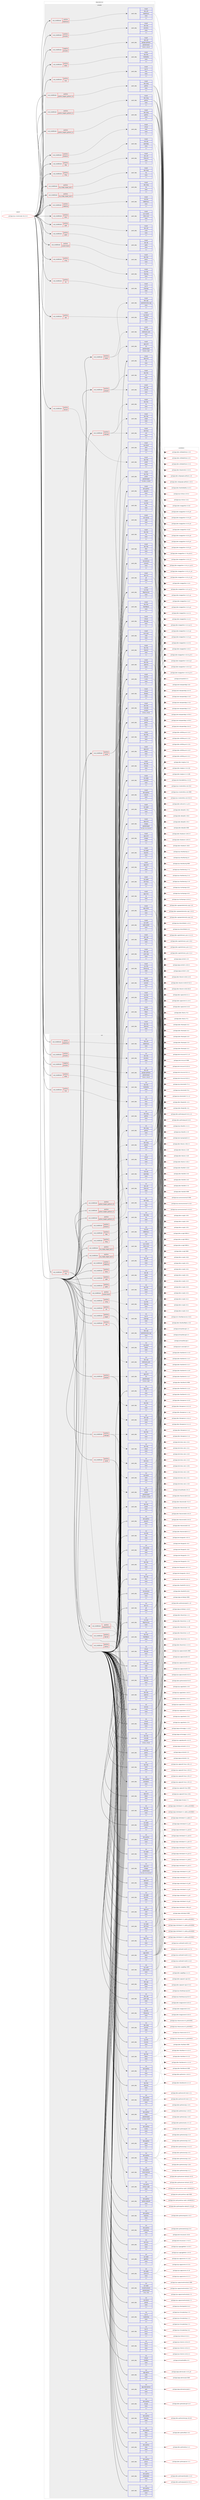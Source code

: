digraph prolog {

# *************
# Graph options
# *************

newrank=true;
concentrate=true;
compound=true;
graph [rankdir=LR,fontname=Helvetica,fontsize=10,ranksep=1.5];#, ranksep=2.5, nodesep=0.2];
edge  [arrowhead=vee];
node  [fontname=Helvetica,fontsize=10];

# **********
# The ebuild
# **********

subgraph cluster_leftcol {
color=gray;
label=<<i>ebuild</i>>;
id [label="portage://sys-cluster/ceph-18.2.4-r2", color=red, width=4, href="../sys-cluster/ceph-18.2.4-r2.svg"];
}

# ****************
# The dependencies
# ****************

subgraph cluster_midcol {
color=gray;
label=<<i>dependencies</i>>;
subgraph cluster_compile {
fillcolor="#eeeeee";
style=filled;
label=<<i>compile</i>>;
subgraph cond247860 {
dependency939316 [label=<<TABLE BORDER="0" CELLBORDER="1" CELLSPACING="0" CELLPADDING="4"><TR><TD ROWSPAN="3" CELLPADDING="10">use_conditional</TD></TR><TR><TD>negative</TD></TR><TR><TD>jemalloc</TD></TR></TABLE>>, shape=none, color=red];
subgraph pack684766 {
dependency939317 [label=<<TABLE BORDER="0" CELLBORDER="1" CELLSPACING="0" CELLPADDING="4" WIDTH="220"><TR><TD ROWSPAN="6" CELLPADDING="30">pack_dep</TD></TR><TR><TD WIDTH="110">install</TD></TR><TR><TD>dev-util</TD></TR><TR><TD>google-perftools</TD></TR><TR><TD>greaterequal</TD></TR><TR><TD>[2.6.1,,,2.6.1]</TD></TR></TABLE>>, shape=none, color=blue];
}
dependency939316:e -> dependency939317:w [weight=20,style="dashed",arrowhead="vee"];
}
id:e -> dependency939316:w [weight=20,style="solid",arrowhead="vee"];
subgraph cond247861 {
dependency939318 [label=<<TABLE BORDER="0" CELLBORDER="1" CELLSPACING="0" CELLPADDING="4"><TR><TD ROWSPAN="3" CELLPADDING="10">use_conditional</TD></TR><TR><TD>positive</TD></TR><TR><TD>babeltrace</TD></TR></TABLE>>, shape=none, color=red];
subgraph pack684767 {
dependency939319 [label=<<TABLE BORDER="0" CELLBORDER="1" CELLSPACING="0" CELLPADDING="4" WIDTH="220"><TR><TD ROWSPAN="6" CELLPADDING="30">pack_dep</TD></TR><TR><TD WIDTH="110">install</TD></TR><TR><TD>dev-util</TD></TR><TR><TD>babeltrace</TD></TR><TR><TD>none</TD></TR><TR><TD>[,,]</TD></TR></TABLE>>, shape=none, color=blue];
}
dependency939318:e -> dependency939319:w [weight=20,style="dashed",arrowhead="vee"];
}
id:e -> dependency939318:w [weight=20,style="solid",arrowhead="vee"];
subgraph cond247862 {
dependency939320 [label=<<TABLE BORDER="0" CELLBORDER="1" CELLSPACING="0" CELLPADDING="4"><TR><TD ROWSPAN="3" CELLPADDING="10">use_conditional</TD></TR><TR><TD>positive</TD></TR><TR><TD>fuse</TD></TR></TABLE>>, shape=none, color=red];
subgraph pack684768 {
dependency939321 [label=<<TABLE BORDER="0" CELLBORDER="1" CELLSPACING="0" CELLPADDING="4" WIDTH="220"><TR><TD ROWSPAN="6" CELLPADDING="30">pack_dep</TD></TR><TR><TD WIDTH="110">install</TD></TR><TR><TD>sys-fs</TD></TR><TR><TD>fuse</TD></TR><TR><TD>none</TD></TR><TR><TD>[,,]</TD></TR></TABLE>>, shape=none, color=blue];
}
dependency939320:e -> dependency939321:w [weight=20,style="dashed",arrowhead="vee"];
}
id:e -> dependency939320:w [weight=20,style="solid",arrowhead="vee"];
subgraph cond247863 {
dependency939322 [label=<<TABLE BORDER="0" CELLBORDER="1" CELLSPACING="0" CELLPADDING="4"><TR><TD ROWSPAN="3" CELLPADDING="10">use_conditional</TD></TR><TR><TD>positive</TD></TR><TR><TD>jaeger</TD></TR></TABLE>>, shape=none, color=red];
subgraph pack684769 {
dependency939323 [label=<<TABLE BORDER="0" CELLBORDER="1" CELLSPACING="0" CELLPADDING="4" WIDTH="220"><TR><TD ROWSPAN="6" CELLPADDING="30">pack_dep</TD></TR><TR><TD WIDTH="110">install</TD></TR><TR><TD>dev-cpp</TD></TR><TR><TD>nlohmann_json</TD></TR><TR><TD>none</TD></TR><TR><TD>[,,]</TD></TR></TABLE>>, shape=none, color=blue];
}
dependency939322:e -> dependency939323:w [weight=20,style="dashed",arrowhead="vee"];
subgraph pack684770 {
dependency939324 [label=<<TABLE BORDER="0" CELLBORDER="1" CELLSPACING="0" CELLPADDING="4" WIDTH="220"><TR><TD ROWSPAN="6" CELLPADDING="30">pack_dep</TD></TR><TR><TD WIDTH="110">install</TD></TR><TR><TD>dev-cpp</TD></TR><TR><TD>opentelemetry-cpp</TD></TR><TR><TD>none</TD></TR><TR><TD>[,,]</TD></TR></TABLE>>, shape=none, color=blue];
}
dependency939322:e -> dependency939324:w [weight=20,style="dashed",arrowhead="vee"];
}
id:e -> dependency939322:w [weight=20,style="solid",arrowhead="vee"];
subgraph cond247864 {
dependency939325 [label=<<TABLE BORDER="0" CELLBORDER="1" CELLSPACING="0" CELLPADDING="4"><TR><TD ROWSPAN="3" CELLPADDING="10">use_conditional</TD></TR><TR><TD>positive</TD></TR><TR><TD>jemalloc</TD></TR></TABLE>>, shape=none, color=red];
subgraph pack684771 {
dependency939326 [label=<<TABLE BORDER="0" CELLBORDER="1" CELLSPACING="0" CELLPADDING="4" WIDTH="220"><TR><TD ROWSPAN="6" CELLPADDING="30">pack_dep</TD></TR><TR><TD WIDTH="110">install</TD></TR><TR><TD>dev-libs</TD></TR><TR><TD>jemalloc</TD></TR><TR><TD>none</TD></TR><TR><TD>[,,]</TD></TR></TABLE>>, shape=none, color=blue];
}
dependency939325:e -> dependency939326:w [weight=20,style="dashed",arrowhead="vee"];
}
id:e -> dependency939325:w [weight=20,style="solid",arrowhead="vee"];
subgraph cond247865 {
dependency939327 [label=<<TABLE BORDER="0" CELLBORDER="1" CELLSPACING="0" CELLPADDING="4"><TR><TD ROWSPAN="3" CELLPADDING="10">use_conditional</TD></TR><TR><TD>positive</TD></TR><TR><TD>kafka</TD></TR></TABLE>>, shape=none, color=red];
subgraph pack684772 {
dependency939328 [label=<<TABLE BORDER="0" CELLBORDER="1" CELLSPACING="0" CELLPADDING="4" WIDTH="220"><TR><TD ROWSPAN="6" CELLPADDING="30">pack_dep</TD></TR><TR><TD WIDTH="110">install</TD></TR><TR><TD>dev-libs</TD></TR><TR><TD>librdkafka</TD></TR><TR><TD>none</TD></TR><TR><TD>[,,]</TD></TR></TABLE>>, shape=none, color=blue];
}
dependency939327:e -> dependency939328:w [weight=20,style="dashed",arrowhead="vee"];
}
id:e -> dependency939327:w [weight=20,style="solid",arrowhead="vee"];
subgraph cond247866 {
dependency939329 [label=<<TABLE BORDER="0" CELLBORDER="1" CELLSPACING="0" CELLPADDING="4"><TR><TD ROWSPAN="3" CELLPADDING="10">use_conditional</TD></TR><TR><TD>positive</TD></TR><TR><TD>kerberos</TD></TR></TABLE>>, shape=none, color=red];
subgraph pack684773 {
dependency939330 [label=<<TABLE BORDER="0" CELLBORDER="1" CELLSPACING="0" CELLPADDING="4" WIDTH="220"><TR><TD ROWSPAN="6" CELLPADDING="30">pack_dep</TD></TR><TR><TD WIDTH="110">install</TD></TR><TR><TD>virtual</TD></TR><TR><TD>krb5</TD></TR><TR><TD>none</TD></TR><TR><TD>[,,]</TD></TR></TABLE>>, shape=none, color=blue];
}
dependency939329:e -> dependency939330:w [weight=20,style="dashed",arrowhead="vee"];
}
id:e -> dependency939329:w [weight=20,style="solid",arrowhead="vee"];
subgraph cond247867 {
dependency939331 [label=<<TABLE BORDER="0" CELLBORDER="1" CELLSPACING="0" CELLPADDING="4"><TR><TD ROWSPAN="3" CELLPADDING="10">use_conditional</TD></TR><TR><TD>positive</TD></TR><TR><TD>ldap</TD></TR></TABLE>>, shape=none, color=red];
subgraph pack684774 {
dependency939332 [label=<<TABLE BORDER="0" CELLBORDER="1" CELLSPACING="0" CELLPADDING="4" WIDTH="220"><TR><TD ROWSPAN="6" CELLPADDING="30">pack_dep</TD></TR><TR><TD WIDTH="110">install</TD></TR><TR><TD>net-nds</TD></TR><TR><TD>openldap</TD></TR><TR><TD>none</TD></TR><TR><TD>[,,]</TD></TR></TABLE>>, shape=none, color=blue];
}
dependency939331:e -> dependency939332:w [weight=20,style="dashed",arrowhead="vee"];
}
id:e -> dependency939331:w [weight=20,style="solid",arrowhead="vee"];
subgraph cond247868 {
dependency939333 [label=<<TABLE BORDER="0" CELLBORDER="1" CELLSPACING="0" CELLPADDING="4"><TR><TD ROWSPAN="3" CELLPADDING="10">use_conditional</TD></TR><TR><TD>positive</TD></TR><TR><TD>lttng</TD></TR></TABLE>>, shape=none, color=red];
subgraph pack684775 {
dependency939334 [label=<<TABLE BORDER="0" CELLBORDER="1" CELLSPACING="0" CELLPADDING="4" WIDTH="220"><TR><TD ROWSPAN="6" CELLPADDING="30">pack_dep</TD></TR><TR><TD WIDTH="110">install</TD></TR><TR><TD>dev-util</TD></TR><TR><TD>lttng-ust</TD></TR><TR><TD>none</TD></TR><TR><TD>[,,]</TD></TR></TABLE>>, shape=none, color=blue];
}
dependency939333:e -> dependency939334:w [weight=20,style="dashed",arrowhead="vee"];
}
id:e -> dependency939333:w [weight=20,style="solid",arrowhead="vee"];
subgraph cond247869 {
dependency939335 [label=<<TABLE BORDER="0" CELLBORDER="1" CELLSPACING="0" CELLPADDING="4"><TR><TD ROWSPAN="3" CELLPADDING="10">use_conditional</TD></TR><TR><TD>positive</TD></TR><TR><TD>lua_single_target_lua5-3</TD></TR></TABLE>>, shape=none, color=red];
subgraph pack684776 {
dependency939336 [label=<<TABLE BORDER="0" CELLBORDER="1" CELLSPACING="0" CELLPADDING="4" WIDTH="220"><TR><TD ROWSPAN="6" CELLPADDING="30">pack_dep</TD></TR><TR><TD WIDTH="110">install</TD></TR><TR><TD>dev-lang</TD></TR><TR><TD>lua</TD></TR><TR><TD>none</TD></TR><TR><TD>[,,]</TD></TR></TABLE>>, shape=none, color=blue];
}
dependency939335:e -> dependency939336:w [weight=20,style="dashed",arrowhead="vee"];
}
id:e -> dependency939335:w [weight=20,style="solid",arrowhead="vee"];
subgraph cond247870 {
dependency939337 [label=<<TABLE BORDER="0" CELLBORDER="1" CELLSPACING="0" CELLPADDING="4"><TR><TD ROWSPAN="3" CELLPADDING="10">use_conditional</TD></TR><TR><TD>positive</TD></TR><TR><TD>lua_single_target_lua5-4</TD></TR></TABLE>>, shape=none, color=red];
subgraph pack684777 {
dependency939338 [label=<<TABLE BORDER="0" CELLBORDER="1" CELLSPACING="0" CELLPADDING="4" WIDTH="220"><TR><TD ROWSPAN="6" CELLPADDING="30">pack_dep</TD></TR><TR><TD WIDTH="110">install</TD></TR><TR><TD>dev-lang</TD></TR><TR><TD>lua</TD></TR><TR><TD>none</TD></TR><TR><TD>[,,]</TD></TR></TABLE>>, shape=none, color=blue];
}
dependency939337:e -> dependency939338:w [weight=20,style="dashed",arrowhead="vee"];
}
id:e -> dependency939337:w [weight=20,style="solid",arrowhead="vee"];
subgraph cond247871 {
dependency939339 [label=<<TABLE BORDER="0" CELLBORDER="1" CELLSPACING="0" CELLPADDING="4"><TR><TD ROWSPAN="3" CELLPADDING="10">use_conditional</TD></TR><TR><TD>positive</TD></TR><TR><TD>parquet</TD></TR></TABLE>>, shape=none, color=red];
subgraph pack684778 {
dependency939340 [label=<<TABLE BORDER="0" CELLBORDER="1" CELLSPACING="0" CELLPADDING="4" WIDTH="220"><TR><TD ROWSPAN="6" CELLPADDING="30">pack_dep</TD></TR><TR><TD WIDTH="110">install</TD></TR><TR><TD>app-arch</TD></TR><TR><TD>lz4</TD></TR><TR><TD>greaterequal</TD></TR><TR><TD>[1.10,,,1.10]</TD></TR></TABLE>>, shape=none, color=blue];
}
dependency939339:e -> dependency939340:w [weight=20,style="dashed",arrowhead="vee"];
subgraph pack684779 {
dependency939341 [label=<<TABLE BORDER="0" CELLBORDER="1" CELLSPACING="0" CELLPADDING="4" WIDTH="220"><TR><TD ROWSPAN="6" CELLPADDING="30">pack_dep</TD></TR><TR><TD WIDTH="110">install</TD></TR><TR><TD>dev-cpp</TD></TR><TR><TD>xsimd</TD></TR><TR><TD>none</TD></TR><TR><TD>[,,]</TD></TR></TABLE>>, shape=none, color=blue];
}
dependency939339:e -> dependency939341:w [weight=20,style="dashed",arrowhead="vee"];
subgraph pack684780 {
dependency939342 [label=<<TABLE BORDER="0" CELLBORDER="1" CELLSPACING="0" CELLPADDING="4" WIDTH="220"><TR><TD ROWSPAN="6" CELLPADDING="30">pack_dep</TD></TR><TR><TD WIDTH="110">install</TD></TR><TR><TD>dev-libs</TD></TR><TR><TD>re2</TD></TR><TR><TD>none</TD></TR><TR><TD>[,,]</TD></TR></TABLE>>, shape=none, color=blue];
}
dependency939339:e -> dependency939342:w [weight=20,style="dashed",arrowhead="vee"];
}
id:e -> dependency939339:w [weight=20,style="solid",arrowhead="vee"];
subgraph cond247872 {
dependency939343 [label=<<TABLE BORDER="0" CELLBORDER="1" CELLSPACING="0" CELLPADDING="4"><TR><TD ROWSPAN="3" CELLPADDING="10">use_conditional</TD></TR><TR><TD>positive</TD></TR><TR><TD>pmdk</TD></TR></TABLE>>, shape=none, color=red];
subgraph pack684781 {
dependency939344 [label=<<TABLE BORDER="0" CELLBORDER="1" CELLSPACING="0" CELLPADDING="4" WIDTH="220"><TR><TD ROWSPAN="6" CELLPADDING="30">pack_dep</TD></TR><TR><TD WIDTH="110">install</TD></TR><TR><TD>dev-libs</TD></TR><TR><TD>pmdk</TD></TR><TR><TD>greaterequal</TD></TR><TR><TD>[1.10.0,,,1.10.0]</TD></TR></TABLE>>, shape=none, color=blue];
}
dependency939343:e -> dependency939344:w [weight=20,style="dashed",arrowhead="vee"];
subgraph pack684782 {
dependency939345 [label=<<TABLE BORDER="0" CELLBORDER="1" CELLSPACING="0" CELLPADDING="4" WIDTH="220"><TR><TD ROWSPAN="6" CELLPADDING="30">pack_dep</TD></TR><TR><TD WIDTH="110">install</TD></TR><TR><TD>sys-block</TD></TR><TR><TD>ndctl</TD></TR><TR><TD>none</TD></TR><TR><TD>[,,]</TD></TR></TABLE>>, shape=none, color=blue];
}
dependency939343:e -> dependency939345:w [weight=20,style="dashed",arrowhead="vee"];
}
id:e -> dependency939343:w [weight=20,style="solid",arrowhead="vee"];
subgraph cond247873 {
dependency939346 [label=<<TABLE BORDER="0" CELLBORDER="1" CELLSPACING="0" CELLPADDING="4"><TR><TD ROWSPAN="3" CELLPADDING="10">use_conditional</TD></TR><TR><TD>positive</TD></TR><TR><TD>python_targets_python3_10</TD></TR></TABLE>>, shape=none, color=red];
subgraph pack684783 {
dependency939347 [label=<<TABLE BORDER="0" CELLBORDER="1" CELLSPACING="0" CELLPADDING="4" WIDTH="220"><TR><TD ROWSPAN="6" CELLPADDING="30">pack_dep</TD></TR><TR><TD WIDTH="110">install</TD></TR><TR><TD>dev-lang</TD></TR><TR><TD>python</TD></TR><TR><TD>none</TD></TR><TR><TD>[,,]</TD></TR></TABLE>>, shape=none, color=blue];
}
dependency939346:e -> dependency939347:w [weight=20,style="dashed",arrowhead="vee"];
}
id:e -> dependency939346:w [weight=20,style="solid",arrowhead="vee"];
subgraph cond247874 {
dependency939348 [label=<<TABLE BORDER="0" CELLBORDER="1" CELLSPACING="0" CELLPADDING="4"><TR><TD ROWSPAN="3" CELLPADDING="10">use_conditional</TD></TR><TR><TD>positive</TD></TR><TR><TD>python_targets_python3_11</TD></TR></TABLE>>, shape=none, color=red];
subgraph pack684784 {
dependency939349 [label=<<TABLE BORDER="0" CELLBORDER="1" CELLSPACING="0" CELLPADDING="4" WIDTH="220"><TR><TD ROWSPAN="6" CELLPADDING="30">pack_dep</TD></TR><TR><TD WIDTH="110">install</TD></TR><TR><TD>dev-lang</TD></TR><TR><TD>python</TD></TR><TR><TD>none</TD></TR><TR><TD>[,,]</TD></TR></TABLE>>, shape=none, color=blue];
}
dependency939348:e -> dependency939349:w [weight=20,style="dashed",arrowhead="vee"];
}
id:e -> dependency939348:w [weight=20,style="solid",arrowhead="vee"];
subgraph cond247875 {
dependency939350 [label=<<TABLE BORDER="0" CELLBORDER="1" CELLSPACING="0" CELLPADDING="4"><TR><TD ROWSPAN="3" CELLPADDING="10">use_conditional</TD></TR><TR><TD>positive</TD></TR><TR><TD>python_targets_python3_12</TD></TR></TABLE>>, shape=none, color=red];
subgraph pack684785 {
dependency939351 [label=<<TABLE BORDER="0" CELLBORDER="1" CELLSPACING="0" CELLPADDING="4" WIDTH="220"><TR><TD ROWSPAN="6" CELLPADDING="30">pack_dep</TD></TR><TR><TD WIDTH="110">install</TD></TR><TR><TD>dev-lang</TD></TR><TR><TD>python</TD></TR><TR><TD>none</TD></TR><TR><TD>[,,]</TD></TR></TABLE>>, shape=none, color=blue];
}
dependency939350:e -> dependency939351:w [weight=20,style="dashed",arrowhead="vee"];
}
id:e -> dependency939350:w [weight=20,style="solid",arrowhead="vee"];
subgraph cond247876 {
dependency939352 [label=<<TABLE BORDER="0" CELLBORDER="1" CELLSPACING="0" CELLPADDING="4"><TR><TD ROWSPAN="3" CELLPADDING="10">use_conditional</TD></TR><TR><TD>positive</TD></TR><TR><TD>rabbitmq</TD></TR></TABLE>>, shape=none, color=red];
subgraph pack684786 {
dependency939353 [label=<<TABLE BORDER="0" CELLBORDER="1" CELLSPACING="0" CELLPADDING="4" WIDTH="220"><TR><TD ROWSPAN="6" CELLPADDING="30">pack_dep</TD></TR><TR><TD WIDTH="110">install</TD></TR><TR><TD>net-libs</TD></TR><TR><TD>rabbitmq-c</TD></TR><TR><TD>none</TD></TR><TR><TD>[,,]</TD></TR></TABLE>>, shape=none, color=blue];
}
dependency939352:e -> dependency939353:w [weight=20,style="dashed",arrowhead="vee"];
}
id:e -> dependency939352:w [weight=20,style="solid",arrowhead="vee"];
subgraph cond247877 {
dependency939354 [label=<<TABLE BORDER="0" CELLBORDER="1" CELLSPACING="0" CELLPADDING="4"><TR><TD ROWSPAN="3" CELLPADDING="10">use_conditional</TD></TR><TR><TD>positive</TD></TR><TR><TD>radosgw</TD></TR></TABLE>>, shape=none, color=red];
subgraph pack684787 {
dependency939355 [label=<<TABLE BORDER="0" CELLBORDER="1" CELLSPACING="0" CELLPADDING="4" WIDTH="220"><TR><TD ROWSPAN="6" CELLPADDING="30">pack_dep</TD></TR><TR><TD WIDTH="110">install</TD></TR><TR><TD>dev-libs</TD></TR><TR><TD>icu</TD></TR><TR><TD>none</TD></TR><TR><TD>[,,]</TD></TR></TABLE>>, shape=none, color=blue];
}
dependency939354:e -> dependency939355:w [weight=20,style="dashed",arrowhead="vee"];
subgraph pack684788 {
dependency939356 [label=<<TABLE BORDER="0" CELLBORDER="1" CELLSPACING="0" CELLPADDING="4" WIDTH="220"><TR><TD ROWSPAN="6" CELLPADDING="30">pack_dep</TD></TR><TR><TD WIDTH="110">install</TD></TR><TR><TD>dev-libs</TD></TR><TR><TD>expat</TD></TR><TR><TD>none</TD></TR><TR><TD>[,,]</TD></TR></TABLE>>, shape=none, color=blue];
}
dependency939354:e -> dependency939356:w [weight=20,style="dashed",arrowhead="vee"];
subgraph pack684789 {
dependency939357 [label=<<TABLE BORDER="0" CELLBORDER="1" CELLSPACING="0" CELLPADDING="4" WIDTH="220"><TR><TD ROWSPAN="6" CELLPADDING="30">pack_dep</TD></TR><TR><TD WIDTH="110">install</TD></TR><TR><TD>net-misc</TD></TR><TR><TD>curl</TD></TR><TR><TD>none</TD></TR><TR><TD>[,,]</TD></TR></TABLE>>, shape=none, color=blue];
}
dependency939354:e -> dependency939357:w [weight=20,style="dashed",arrowhead="vee"];
}
id:e -> dependency939354:w [weight=20,style="solid",arrowhead="vee"];
subgraph cond247878 {
dependency939358 [label=<<TABLE BORDER="0" CELLBORDER="1" CELLSPACING="0" CELLPADDING="4"><TR><TD ROWSPAN="3" CELLPADDING="10">use_conditional</TD></TR><TR><TD>positive</TD></TR><TR><TD>rbd-rwl</TD></TR></TABLE>>, shape=none, color=red];
subgraph pack684790 {
dependency939359 [label=<<TABLE BORDER="0" CELLBORDER="1" CELLSPACING="0" CELLPADDING="4" WIDTH="220"><TR><TD ROWSPAN="6" CELLPADDING="30">pack_dep</TD></TR><TR><TD WIDTH="110">install</TD></TR><TR><TD>dev-libs</TD></TR><TR><TD>pmdk</TD></TR><TR><TD>none</TD></TR><TR><TD>[,,]</TD></TR></TABLE>>, shape=none, color=blue];
}
dependency939358:e -> dependency939359:w [weight=20,style="dashed",arrowhead="vee"];
}
id:e -> dependency939358:w [weight=20,style="solid",arrowhead="vee"];
subgraph cond247879 {
dependency939360 [label=<<TABLE BORDER="0" CELLBORDER="1" CELLSPACING="0" CELLPADDING="4"><TR><TD ROWSPAN="3" CELLPADDING="10">use_conditional</TD></TR><TR><TD>positive</TD></TR><TR><TD>rdma</TD></TR></TABLE>>, shape=none, color=red];
subgraph pack684791 {
dependency939361 [label=<<TABLE BORDER="0" CELLBORDER="1" CELLSPACING="0" CELLPADDING="4" WIDTH="220"><TR><TD ROWSPAN="6" CELLPADDING="30">pack_dep</TD></TR><TR><TD WIDTH="110">install</TD></TR><TR><TD>sys-cluster</TD></TR><TR><TD>rdma-core</TD></TR><TR><TD>none</TD></TR><TR><TD>[,,]</TD></TR></TABLE>>, shape=none, color=blue];
}
dependency939360:e -> dependency939361:w [weight=20,style="dashed",arrowhead="vee"];
}
id:e -> dependency939360:w [weight=20,style="solid",arrowhead="vee"];
subgraph cond247880 {
dependency939362 [label=<<TABLE BORDER="0" CELLBORDER="1" CELLSPACING="0" CELLPADDING="4"><TR><TD ROWSPAN="3" CELLPADDING="10">use_conditional</TD></TR><TR><TD>positive</TD></TR><TR><TD>spdk</TD></TR></TABLE>>, shape=none, color=red];
subgraph pack684792 {
dependency939363 [label=<<TABLE BORDER="0" CELLBORDER="1" CELLSPACING="0" CELLPADDING="4" WIDTH="220"><TR><TD ROWSPAN="6" CELLPADDING="30">pack_dep</TD></TR><TR><TD WIDTH="110">install</TD></TR><TR><TD>dev-util</TD></TR><TR><TD>cunit</TD></TR><TR><TD>none</TD></TR><TR><TD>[,,]</TD></TR></TABLE>>, shape=none, color=blue];
}
dependency939362:e -> dependency939363:w [weight=20,style="dashed",arrowhead="vee"];
}
id:e -> dependency939362:w [weight=20,style="solid",arrowhead="vee"];
subgraph cond247881 {
dependency939364 [label=<<TABLE BORDER="0" CELLBORDER="1" CELLSPACING="0" CELLPADDING="4"><TR><TD ROWSPAN="3" CELLPADDING="10">use_conditional</TD></TR><TR><TD>positive</TD></TR><TR><TD>sqlite</TD></TR></TABLE>>, shape=none, color=red];
subgraph pack684793 {
dependency939365 [label=<<TABLE BORDER="0" CELLBORDER="1" CELLSPACING="0" CELLPADDING="4" WIDTH="220"><TR><TD ROWSPAN="6" CELLPADDING="30">pack_dep</TD></TR><TR><TD WIDTH="110">install</TD></TR><TR><TD>dev-db</TD></TR><TR><TD>sqlite</TD></TR><TR><TD>none</TD></TR><TR><TD>[,,]</TD></TR></TABLE>>, shape=none, color=blue];
}
dependency939364:e -> dependency939365:w [weight=20,style="dashed",arrowhead="vee"];
}
id:e -> dependency939364:w [weight=20,style="solid",arrowhead="vee"];
subgraph cond247882 {
dependency939366 [label=<<TABLE BORDER="0" CELLBORDER="1" CELLSPACING="0" CELLPADDING="4"><TR><TD ROWSPAN="3" CELLPADDING="10">use_conditional</TD></TR><TR><TD>positive</TD></TR><TR><TD>system-boost</TD></TR></TABLE>>, shape=none, color=red];
subgraph pack684794 {
dependency939367 [label=<<TABLE BORDER="0" CELLBORDER="1" CELLSPACING="0" CELLPADDING="4" WIDTH="220"><TR><TD ROWSPAN="6" CELLPADDING="30">pack_dep</TD></TR><TR><TD WIDTH="110">install</TD></TR><TR><TD>dev-libs</TD></TR><TR><TD>boost</TD></TR><TR><TD>none</TD></TR><TR><TD>[,,]</TD></TR></TABLE>>, shape=none, color=blue];
}
dependency939366:e -> dependency939367:w [weight=20,style="dashed",arrowhead="vee"];
}
id:e -> dependency939366:w [weight=20,style="solid",arrowhead="vee"];
subgraph cond247883 {
dependency939368 [label=<<TABLE BORDER="0" CELLBORDER="1" CELLSPACING="0" CELLPADDING="4"><TR><TD ROWSPAN="3" CELLPADDING="10">use_conditional</TD></TR><TR><TD>positive</TD></TR><TR><TD>uring</TD></TR></TABLE>>, shape=none, color=red];
subgraph pack684795 {
dependency939369 [label=<<TABLE BORDER="0" CELLBORDER="1" CELLSPACING="0" CELLPADDING="4" WIDTH="220"><TR><TD ROWSPAN="6" CELLPADDING="30">pack_dep</TD></TR><TR><TD WIDTH="110">install</TD></TR><TR><TD>sys-libs</TD></TR><TR><TD>liburing</TD></TR><TR><TD>none</TD></TR><TR><TD>[,,]</TD></TR></TABLE>>, shape=none, color=blue];
}
dependency939368:e -> dependency939369:w [weight=20,style="dashed",arrowhead="vee"];
}
id:e -> dependency939368:w [weight=20,style="solid",arrowhead="vee"];
subgraph cond247884 {
dependency939370 [label=<<TABLE BORDER="0" CELLBORDER="1" CELLSPACING="0" CELLPADDING="4"><TR><TD ROWSPAN="3" CELLPADDING="10">use_conditional</TD></TR><TR><TD>positive</TD></TR><TR><TD>xfs</TD></TR></TABLE>>, shape=none, color=red];
subgraph pack684796 {
dependency939371 [label=<<TABLE BORDER="0" CELLBORDER="1" CELLSPACING="0" CELLPADDING="4" WIDTH="220"><TR><TD ROWSPAN="6" CELLPADDING="30">pack_dep</TD></TR><TR><TD WIDTH="110">install</TD></TR><TR><TD>sys-fs</TD></TR><TR><TD>xfsprogs</TD></TR><TR><TD>none</TD></TR><TR><TD>[,,]</TD></TR></TABLE>>, shape=none, color=blue];
}
dependency939370:e -> dependency939371:w [weight=20,style="dashed",arrowhead="vee"];
}
id:e -> dependency939370:w [weight=20,style="solid",arrowhead="vee"];
subgraph cond247885 {
dependency939372 [label=<<TABLE BORDER="0" CELLBORDER="1" CELLSPACING="0" CELLPADDING="4"><TR><TD ROWSPAN="3" CELLPADDING="10">use_conditional</TD></TR><TR><TD>positive</TD></TR><TR><TD>zbd</TD></TR></TABLE>>, shape=none, color=red];
subgraph pack684797 {
dependency939373 [label=<<TABLE BORDER="0" CELLBORDER="1" CELLSPACING="0" CELLPADDING="4" WIDTH="220"><TR><TD ROWSPAN="6" CELLPADDING="30">pack_dep</TD></TR><TR><TD WIDTH="110">install</TD></TR><TR><TD>sys-block</TD></TR><TR><TD>libzbd</TD></TR><TR><TD>none</TD></TR><TR><TD>[,,]</TD></TR></TABLE>>, shape=none, color=blue];
}
dependency939372:e -> dependency939373:w [weight=20,style="dashed",arrowhead="vee"];
}
id:e -> dependency939372:w [weight=20,style="solid",arrowhead="vee"];
subgraph pack684798 {
dependency939374 [label=<<TABLE BORDER="0" CELLBORDER="1" CELLSPACING="0" CELLPADDING="4" WIDTH="220"><TR><TD ROWSPAN="6" CELLPADDING="30">pack_dep</TD></TR><TR><TD WIDTH="110">install</TD></TR><TR><TD>acct-group</TD></TR><TR><TD>ceph</TD></TR><TR><TD>none</TD></TR><TR><TD>[,,]</TD></TR></TABLE>>, shape=none, color=blue];
}
id:e -> dependency939374:w [weight=20,style="solid",arrowhead="vee"];
subgraph pack684799 {
dependency939375 [label=<<TABLE BORDER="0" CELLBORDER="1" CELLSPACING="0" CELLPADDING="4" WIDTH="220"><TR><TD ROWSPAN="6" CELLPADDING="30">pack_dep</TD></TR><TR><TD WIDTH="110">install</TD></TR><TR><TD>acct-user</TD></TR><TR><TD>ceph</TD></TR><TR><TD>none</TD></TR><TR><TD>[,,]</TD></TR></TABLE>>, shape=none, color=blue];
}
id:e -> dependency939375:w [weight=20,style="solid",arrowhead="vee"];
subgraph pack684800 {
dependency939376 [label=<<TABLE BORDER="0" CELLBORDER="1" CELLSPACING="0" CELLPADDING="4" WIDTH="220"><TR><TD ROWSPAN="6" CELLPADDING="30">pack_dep</TD></TR><TR><TD WIDTH="110">install</TD></TR><TR><TD>app-arch</TD></TR><TR><TD>bzip2</TD></TR><TR><TD>none</TD></TR><TR><TD>[,,]</TD></TR></TABLE>>, shape=none, color=blue];
}
id:e -> dependency939376:w [weight=20,style="solid",arrowhead="vee"];
subgraph pack684801 {
dependency939377 [label=<<TABLE BORDER="0" CELLBORDER="1" CELLSPACING="0" CELLPADDING="4" WIDTH="220"><TR><TD ROWSPAN="6" CELLPADDING="30">pack_dep</TD></TR><TR><TD WIDTH="110">install</TD></TR><TR><TD>app-arch</TD></TR><TR><TD>lz4</TD></TR><TR><TD>none</TD></TR><TR><TD>[,,]</TD></TR></TABLE>>, shape=none, color=blue];
}
id:e -> dependency939377:w [weight=20,style="solid",arrowhead="vee"];
subgraph pack684802 {
dependency939378 [label=<<TABLE BORDER="0" CELLBORDER="1" CELLSPACING="0" CELLPADDING="4" WIDTH="220"><TR><TD ROWSPAN="6" CELLPADDING="30">pack_dep</TD></TR><TR><TD WIDTH="110">install</TD></TR><TR><TD>app-arch</TD></TR><TR><TD>snappy</TD></TR><TR><TD>greaterequal</TD></TR><TR><TD>[1.1.9,,-r1,1.1.9-r1]</TD></TR></TABLE>>, shape=none, color=blue];
}
id:e -> dependency939378:w [weight=20,style="solid",arrowhead="vee"];
subgraph pack684803 {
dependency939379 [label=<<TABLE BORDER="0" CELLBORDER="1" CELLSPACING="0" CELLPADDING="4" WIDTH="220"><TR><TD ROWSPAN="6" CELLPADDING="30">pack_dep</TD></TR><TR><TD WIDTH="110">install</TD></TR><TR><TD>app-arch</TD></TR><TR><TD>snappy</TD></TR><TR><TD>none</TD></TR><TR><TD>[,,]</TD></TR></TABLE>>, shape=none, color=blue];
}
id:e -> dependency939379:w [weight=20,style="solid",arrowhead="vee"];
subgraph pack684804 {
dependency939380 [label=<<TABLE BORDER="0" CELLBORDER="1" CELLSPACING="0" CELLPADDING="4" WIDTH="220"><TR><TD ROWSPAN="6" CELLPADDING="30">pack_dep</TD></TR><TR><TD WIDTH="110">install</TD></TR><TR><TD>app-arch</TD></TR><TR><TD>zstd</TD></TR><TR><TD>none</TD></TR><TR><TD>[,,]</TD></TR></TABLE>>, shape=none, color=blue];
}
id:e -> dependency939380:w [weight=20,style="solid",arrowhead="vee"];
subgraph pack684805 {
dependency939381 [label=<<TABLE BORDER="0" CELLBORDER="1" CELLSPACING="0" CELLPADDING="4" WIDTH="220"><TR><TD ROWSPAN="6" CELLPADDING="30">pack_dep</TD></TR><TR><TD WIDTH="110">install</TD></TR><TR><TD>app-misc</TD></TR><TR><TD>jq</TD></TR><TR><TD>none</TD></TR><TR><TD>[,,]</TD></TR></TABLE>>, shape=none, color=blue];
}
id:e -> dependency939381:w [weight=20,style="solid",arrowhead="vee"];
subgraph pack684806 {
dependency939382 [label=<<TABLE BORDER="0" CELLBORDER="1" CELLSPACING="0" CELLPADDING="4" WIDTH="220"><TR><TD ROWSPAN="6" CELLPADDING="30">pack_dep</TD></TR><TR><TD WIDTH="110">install</TD></TR><TR><TD>app-shells</TD></TR><TR><TD>bash</TD></TR><TR><TD>none</TD></TR><TR><TD>[,,]</TD></TR></TABLE>>, shape=none, color=blue];
}
id:e -> dependency939382:w [weight=20,style="solid",arrowhead="vee"];
subgraph pack684807 {
dependency939383 [label=<<TABLE BORDER="0" CELLBORDER="1" CELLSPACING="0" CELLPADDING="4" WIDTH="220"><TR><TD ROWSPAN="6" CELLPADDING="30">pack_dep</TD></TR><TR><TD WIDTH="110">install</TD></TR><TR><TD>dev-cpp</TD></TR><TR><TD>gflags</TD></TR><TR><TD>none</TD></TR><TR><TD>[,,]</TD></TR></TABLE>>, shape=none, color=blue];
}
id:e -> dependency939383:w [weight=20,style="solid",arrowhead="vee"];
subgraph pack684808 {
dependency939384 [label=<<TABLE BORDER="0" CELLBORDER="1" CELLSPACING="0" CELLPADDING="4" WIDTH="220"><TR><TD ROWSPAN="6" CELLPADDING="30">pack_dep</TD></TR><TR><TD WIDTH="110">install</TD></TR><TR><TD>dev-cpp</TD></TR><TR><TD>yaml-cpp</TD></TR><TR><TD>none</TD></TR><TR><TD>[,,]</TD></TR></TABLE>>, shape=none, color=blue];
}
id:e -> dependency939384:w [weight=20,style="solid",arrowhead="vee"];
subgraph pack684809 {
dependency939385 [label=<<TABLE BORDER="0" CELLBORDER="1" CELLSPACING="0" CELLPADDING="4" WIDTH="220"><TR><TD ROWSPAN="6" CELLPADDING="30">pack_dep</TD></TR><TR><TD WIDTH="110">install</TD></TR><TR><TD>dev-lang</TD></TR><TR><TD>jsonnet</TD></TR><TR><TD>none</TD></TR><TR><TD>[,,]</TD></TR></TABLE>>, shape=none, color=blue];
}
id:e -> dependency939385:w [weight=20,style="solid",arrowhead="vee"];
subgraph pack684810 {
dependency939386 [label=<<TABLE BORDER="0" CELLBORDER="1" CELLSPACING="0" CELLPADDING="4" WIDTH="220"><TR><TD ROWSPAN="6" CELLPADDING="30">pack_dep</TD></TR><TR><TD WIDTH="110">install</TD></TR><TR><TD>dev-libs</TD></TR><TR><TD>libaio</TD></TR><TR><TD>none</TD></TR><TR><TD>[,,]</TD></TR></TABLE>>, shape=none, color=blue];
}
id:e -> dependency939386:w [weight=20,style="solid",arrowhead="vee"];
subgraph pack684811 {
dependency939387 [label=<<TABLE BORDER="0" CELLBORDER="1" CELLSPACING="0" CELLPADDING="4" WIDTH="220"><TR><TD ROWSPAN="6" CELLPADDING="30">pack_dep</TD></TR><TR><TD WIDTH="110">install</TD></TR><TR><TD>dev-libs</TD></TR><TR><TD>libevent</TD></TR><TR><TD>none</TD></TR><TR><TD>[,,]</TD></TR></TABLE>>, shape=none, color=blue];
}
id:e -> dependency939387:w [weight=20,style="solid",arrowhead="vee"];
subgraph pack684812 {
dependency939388 [label=<<TABLE BORDER="0" CELLBORDER="1" CELLSPACING="0" CELLPADDING="4" WIDTH="220"><TR><TD ROWSPAN="6" CELLPADDING="30">pack_dep</TD></TR><TR><TD WIDTH="110">install</TD></TR><TR><TD>dev-libs</TD></TR><TR><TD>libnl</TD></TR><TR><TD>none</TD></TR><TR><TD>[,,]</TD></TR></TABLE>>, shape=none, color=blue];
}
id:e -> dependency939388:w [weight=20,style="solid",arrowhead="vee"];
subgraph pack684813 {
dependency939389 [label=<<TABLE BORDER="0" CELLBORDER="1" CELLSPACING="0" CELLPADDING="4" WIDTH="220"><TR><TD ROWSPAN="6" CELLPADDING="30">pack_dep</TD></TR><TR><TD WIDTH="110">install</TD></TR><TR><TD>dev-libs</TD></TR><TR><TD>libutf8proc</TD></TR><TR><TD>none</TD></TR><TR><TD>[,,]</TD></TR></TABLE>>, shape=none, color=blue];
}
id:e -> dependency939389:w [weight=20,style="solid",arrowhead="vee"];
subgraph pack684814 {
dependency939390 [label=<<TABLE BORDER="0" CELLBORDER="1" CELLSPACING="0" CELLPADDING="4" WIDTH="220"><TR><TD ROWSPAN="6" CELLPADDING="30">pack_dep</TD></TR><TR><TD WIDTH="110">install</TD></TR><TR><TD>dev-libs</TD></TR><TR><TD>libxml2</TD></TR><TR><TD>none</TD></TR><TR><TD>[,,]</TD></TR></TABLE>>, shape=none, color=blue];
}
id:e -> dependency939390:w [weight=20,style="solid",arrowhead="vee"];
subgraph pack684815 {
dependency939391 [label=<<TABLE BORDER="0" CELLBORDER="1" CELLSPACING="0" CELLPADDING="4" WIDTH="220"><TR><TD ROWSPAN="6" CELLPADDING="30">pack_dep</TD></TR><TR><TD WIDTH="110">install</TD></TR><TR><TD>dev-libs</TD></TR><TR><TD>nss</TD></TR><TR><TD>none</TD></TR><TR><TD>[,,]</TD></TR></TABLE>>, shape=none, color=blue];
}
id:e -> dependency939391:w [weight=20,style="solid",arrowhead="vee"];
subgraph pack684816 {
dependency939392 [label=<<TABLE BORDER="0" CELLBORDER="1" CELLSPACING="0" CELLPADDING="4" WIDTH="220"><TR><TD ROWSPAN="6" CELLPADDING="30">pack_dep</TD></TR><TR><TD WIDTH="110">install</TD></TR><TR><TD>dev-libs</TD></TR><TR><TD>openssl</TD></TR><TR><TD>none</TD></TR><TR><TD>[,,]</TD></TR></TABLE>>, shape=none, color=blue];
}
id:e -> dependency939392:w [weight=20,style="solid",arrowhead="vee"];
subgraph pack684817 {
dependency939393 [label=<<TABLE BORDER="0" CELLBORDER="1" CELLSPACING="0" CELLPADDING="4" WIDTH="220"><TR><TD ROWSPAN="6" CELLPADDING="30">pack_dep</TD></TR><TR><TD WIDTH="110">install</TD></TR><TR><TD>dev-libs</TD></TR><TR><TD>rocksdb</TD></TR><TR><TD>smaller</TD></TR><TR><TD>[7.9.3,,,7.9.3]</TD></TR></TABLE>>, shape=none, color=blue];
}
id:e -> dependency939393:w [weight=20,style="solid",arrowhead="vee"];
subgraph pack684818 {
dependency939394 [label=<<TABLE BORDER="0" CELLBORDER="1" CELLSPACING="0" CELLPADDING="4" WIDTH="220"><TR><TD ROWSPAN="6" CELLPADDING="30">pack_dep</TD></TR><TR><TD WIDTH="110">install</TD></TR><TR><TD>dev-libs</TD></TR><TR><TD>thrift</TD></TR><TR><TD>none</TD></TR><TR><TD>[,,]</TD></TR></TABLE>>, shape=none, color=blue];
}
id:e -> dependency939394:w [weight=20,style="solid",arrowhead="vee"];
subgraph pack684819 {
dependency939395 [label=<<TABLE BORDER="0" CELLBORDER="1" CELLSPACING="0" CELLPADDING="4" WIDTH="220"><TR><TD ROWSPAN="6" CELLPADDING="30">pack_dep</TD></TR><TR><TD WIDTH="110">install</TD></TR><TR><TD>dev-libs</TD></TR><TR><TD>xmlsec</TD></TR><TR><TD>none</TD></TR><TR><TD>[,,]</TD></TR></TABLE>>, shape=none, color=blue];
}
id:e -> dependency939395:w [weight=20,style="solid",arrowhead="vee"];
subgraph pack684820 {
dependency939396 [label=<<TABLE BORDER="0" CELLBORDER="1" CELLSPACING="0" CELLPADDING="4" WIDTH="220"><TR><TD ROWSPAN="6" CELLPADDING="30">pack_dep</TD></TR><TR><TD WIDTH="110">install</TD></TR><TR><TD>dev-python</TD></TR><TR><TD>natsort</TD></TR><TR><TD>none</TD></TR><TR><TD>[,,]</TD></TR></TABLE>>, shape=none, color=blue];
}
id:e -> dependency939396:w [weight=20,style="solid",arrowhead="vee"];
subgraph pack684821 {
dependency939397 [label=<<TABLE BORDER="0" CELLBORDER="1" CELLSPACING="0" CELLPADDING="4" WIDTH="220"><TR><TD ROWSPAN="6" CELLPADDING="30">pack_dep</TD></TR><TR><TD WIDTH="110">install</TD></TR><TR><TD>dev-python</TD></TR><TR><TD>pyyaml</TD></TR><TR><TD>none</TD></TR><TR><TD>[,,]</TD></TR></TABLE>>, shape=none, color=blue];
}
id:e -> dependency939397:w [weight=20,style="solid",arrowhead="vee"];
subgraph pack684822 {
dependency939398 [label=<<TABLE BORDER="0" CELLBORDER="1" CELLSPACING="0" CELLPADDING="4" WIDTH="220"><TR><TD ROWSPAN="6" CELLPADDING="30">pack_dep</TD></TR><TR><TD WIDTH="110">install</TD></TR><TR><TD>dev-vcs</TD></TR><TR><TD>git</TD></TR><TR><TD>none</TD></TR><TR><TD>[,,]</TD></TR></TABLE>>, shape=none, color=blue];
}
id:e -> dependency939398:w [weight=20,style="solid",arrowhead="vee"];
subgraph pack684823 {
dependency939399 [label=<<TABLE BORDER="0" CELLBORDER="1" CELLSPACING="0" CELLPADDING="4" WIDTH="220"><TR><TD ROWSPAN="6" CELLPADDING="30">pack_dep</TD></TR><TR><TD WIDTH="110">install</TD></TR><TR><TD>net-dns</TD></TR><TR><TD>c-ares</TD></TR><TR><TD>none</TD></TR><TR><TD>[,,]</TD></TR></TABLE>>, shape=none, color=blue];
}
id:e -> dependency939399:w [weight=20,style="solid",arrowhead="vee"];
subgraph pack684824 {
dependency939400 [label=<<TABLE BORDER="0" CELLBORDER="1" CELLSPACING="0" CELLPADDING="4" WIDTH="220"><TR><TD ROWSPAN="6" CELLPADDING="30">pack_dep</TD></TR><TR><TD WIDTH="110">install</TD></TR><TR><TD>net-libs</TD></TR><TR><TD>gnutls</TD></TR><TR><TD>none</TD></TR><TR><TD>[,,]</TD></TR></TABLE>>, shape=none, color=blue];
}
id:e -> dependency939400:w [weight=20,style="solid",arrowhead="vee"];
subgraph pack684825 {
dependency939401 [label=<<TABLE BORDER="0" CELLBORDER="1" CELLSPACING="0" CELLPADDING="4" WIDTH="220"><TR><TD ROWSPAN="6" CELLPADDING="30">pack_dep</TD></TR><TR><TD WIDTH="110">install</TD></TR><TR><TD>sys-apps</TD></TR><TR><TD>coreutils</TD></TR><TR><TD>none</TD></TR><TR><TD>[,,]</TD></TR></TABLE>>, shape=none, color=blue];
}
id:e -> dependency939401:w [weight=20,style="solid",arrowhead="vee"];
subgraph pack684826 {
dependency939402 [label=<<TABLE BORDER="0" CELLBORDER="1" CELLSPACING="0" CELLPADDING="4" WIDTH="220"><TR><TD ROWSPAN="6" CELLPADDING="30">pack_dep</TD></TR><TR><TD WIDTH="110">install</TD></TR><TR><TD>sys-apps</TD></TR><TR><TD>hwloc</TD></TR><TR><TD>none</TD></TR><TR><TD>[,,]</TD></TR></TABLE>>, shape=none, color=blue];
}
id:e -> dependency939402:w [weight=20,style="solid",arrowhead="vee"];
subgraph pack684827 {
dependency939403 [label=<<TABLE BORDER="0" CELLBORDER="1" CELLSPACING="0" CELLPADDING="4" WIDTH="220"><TR><TD ROWSPAN="6" CELLPADDING="30">pack_dep</TD></TR><TR><TD WIDTH="110">install</TD></TR><TR><TD>sys-apps</TD></TR><TR><TD>keyutils</TD></TR><TR><TD>none</TD></TR><TR><TD>[,,]</TD></TR></TABLE>>, shape=none, color=blue];
}
id:e -> dependency939403:w [weight=20,style="solid",arrowhead="vee"];
subgraph pack684828 {
dependency939404 [label=<<TABLE BORDER="0" CELLBORDER="1" CELLSPACING="0" CELLPADDING="4" WIDTH="220"><TR><TD ROWSPAN="6" CELLPADDING="30">pack_dep</TD></TR><TR><TD WIDTH="110">install</TD></TR><TR><TD>sys-apps</TD></TR><TR><TD>util-linux</TD></TR><TR><TD>none</TD></TR><TR><TD>[,,]</TD></TR></TABLE>>, shape=none, color=blue];
}
id:e -> dependency939404:w [weight=20,style="solid",arrowhead="vee"];
subgraph pack684829 {
dependency939405 [label=<<TABLE BORDER="0" CELLBORDER="1" CELLSPACING="0" CELLPADDING="4" WIDTH="220"><TR><TD ROWSPAN="6" CELLPADDING="30">pack_dep</TD></TR><TR><TD WIDTH="110">install</TD></TR><TR><TD>sys-auth</TD></TR><TR><TD>oath-toolkit</TD></TR><TR><TD>none</TD></TR><TR><TD>[,,]</TD></TR></TABLE>>, shape=none, color=blue];
}
id:e -> dependency939405:w [weight=20,style="solid",arrowhead="vee"];
subgraph pack684830 {
dependency939406 [label=<<TABLE BORDER="0" CELLBORDER="1" CELLSPACING="0" CELLPADDING="4" WIDTH="220"><TR><TD ROWSPAN="6" CELLPADDING="30">pack_dep</TD></TR><TR><TD WIDTH="110">install</TD></TR><TR><TD>sys-libs</TD></TR><TR><TD>libcap-ng</TD></TR><TR><TD>none</TD></TR><TR><TD>[,,]</TD></TR></TABLE>>, shape=none, color=blue];
}
id:e -> dependency939406:w [weight=20,style="solid",arrowhead="vee"];
subgraph pack684831 {
dependency939407 [label=<<TABLE BORDER="0" CELLBORDER="1" CELLSPACING="0" CELLPADDING="4" WIDTH="220"><TR><TD ROWSPAN="6" CELLPADDING="30">pack_dep</TD></TR><TR><TD WIDTH="110">install</TD></TR><TR><TD>sys-libs</TD></TR><TR><TD>ncurses</TD></TR><TR><TD>none</TD></TR><TR><TD>[,,]</TD></TR></TABLE>>, shape=none, color=blue];
}
id:e -> dependency939407:w [weight=20,style="solid",arrowhead="vee"];
subgraph pack684832 {
dependency939408 [label=<<TABLE BORDER="0" CELLBORDER="1" CELLSPACING="0" CELLPADDING="4" WIDTH="220"><TR><TD ROWSPAN="6" CELLPADDING="30">pack_dep</TD></TR><TR><TD WIDTH="110">install</TD></TR><TR><TD>sys-libs</TD></TR><TR><TD>zlib</TD></TR><TR><TD>none</TD></TR><TR><TD>[,,]</TD></TR></TABLE>>, shape=none, color=blue];
}
id:e -> dependency939408:w [weight=20,style="solid",arrowhead="vee"];
subgraph pack684833 {
dependency939409 [label=<<TABLE BORDER="0" CELLBORDER="1" CELLSPACING="0" CELLPADDING="4" WIDTH="220"><TR><TD ROWSPAN="6" CELLPADDING="30">pack_dep</TD></TR><TR><TD WIDTH="110">install</TD></TR><TR><TD>sys-process</TD></TR><TR><TD>numactl</TD></TR><TR><TD>none</TD></TR><TR><TD>[,,]</TD></TR></TABLE>>, shape=none, color=blue];
}
id:e -> dependency939409:w [weight=20,style="solid",arrowhead="vee"];
subgraph pack684834 {
dependency939410 [label=<<TABLE BORDER="0" CELLBORDER="1" CELLSPACING="0" CELLPADDING="4" WIDTH="220"><TR><TD ROWSPAN="6" CELLPADDING="30">pack_dep</TD></TR><TR><TD WIDTH="110">install</TD></TR><TR><TD>virtual</TD></TR><TR><TD>libcrypt</TD></TR><TR><TD>none</TD></TR><TR><TD>[,,]</TD></TR></TABLE>>, shape=none, color=blue];
}
id:e -> dependency939410:w [weight=20,style="solid",arrowhead="vee"];
subgraph pack684835 {
dependency939411 [label=<<TABLE BORDER="0" CELLBORDER="1" CELLSPACING="0" CELLPADDING="4" WIDTH="220"><TR><TD ROWSPAN="6" CELLPADDING="30">pack_dep</TD></TR><TR><TD WIDTH="110">install</TD></TR><TR><TD>virtual</TD></TR><TR><TD>libudev</TD></TR><TR><TD>none</TD></TR><TR><TD>[,,]</TD></TR></TABLE>>, shape=none, color=blue];
}
id:e -> dependency939411:w [weight=20,style="solid",arrowhead="vee"];
subgraph pack684836 {
dependency939412 [label=<<TABLE BORDER="0" CELLBORDER="1" CELLSPACING="0" CELLPADDING="4" WIDTH="220"><TR><TD ROWSPAN="6" CELLPADDING="30">pack_dep</TD></TR><TR><TD WIDTH="110">install</TD></TR><TR><TD>x11-libs</TD></TR><TR><TD>libpciaccess</TD></TR><TR><TD>none</TD></TR><TR><TD>[,,]</TD></TR></TABLE>>, shape=none, color=blue];
}
id:e -> dependency939412:w [weight=20,style="solid",arrowhead="vee"];
}
subgraph cluster_compileandrun {
fillcolor="#eeeeee";
style=filled;
label=<<i>compile and run</i>>;
}
subgraph cluster_run {
fillcolor="#eeeeee";
style=filled;
label=<<i>run</i>>;
subgraph cond247886 {
dependency939413 [label=<<TABLE BORDER="0" CELLBORDER="1" CELLSPACING="0" CELLPADDING="4"><TR><TD ROWSPAN="3" CELLPADDING="10">use_conditional</TD></TR><TR><TD>negative</TD></TR><TR><TD>jemalloc</TD></TR></TABLE>>, shape=none, color=red];
subgraph pack684837 {
dependency939414 [label=<<TABLE BORDER="0" CELLBORDER="1" CELLSPACING="0" CELLPADDING="4" WIDTH="220"><TR><TD ROWSPAN="6" CELLPADDING="30">pack_dep</TD></TR><TR><TD WIDTH="110">run</TD></TR><TR><TD>dev-util</TD></TR><TR><TD>google-perftools</TD></TR><TR><TD>greaterequal</TD></TR><TR><TD>[2.6.1,,,2.6.1]</TD></TR></TABLE>>, shape=none, color=blue];
}
dependency939413:e -> dependency939414:w [weight=20,style="dashed",arrowhead="vee"];
}
id:e -> dependency939413:w [weight=20,style="solid",arrowhead="odot"];
subgraph cond247887 {
dependency939415 [label=<<TABLE BORDER="0" CELLBORDER="1" CELLSPACING="0" CELLPADDING="4"><TR><TD ROWSPAN="3" CELLPADDING="10">use_conditional</TD></TR><TR><TD>positive</TD></TR><TR><TD>babeltrace</TD></TR></TABLE>>, shape=none, color=red];
subgraph pack684838 {
dependency939416 [label=<<TABLE BORDER="0" CELLBORDER="1" CELLSPACING="0" CELLPADDING="4" WIDTH="220"><TR><TD ROWSPAN="6" CELLPADDING="30">pack_dep</TD></TR><TR><TD WIDTH="110">run</TD></TR><TR><TD>dev-util</TD></TR><TR><TD>babeltrace</TD></TR><TR><TD>none</TD></TR><TR><TD>[,,]</TD></TR></TABLE>>, shape=none, color=blue];
}
dependency939415:e -> dependency939416:w [weight=20,style="dashed",arrowhead="vee"];
}
id:e -> dependency939415:w [weight=20,style="solid",arrowhead="odot"];
subgraph cond247888 {
dependency939417 [label=<<TABLE BORDER="0" CELLBORDER="1" CELLSPACING="0" CELLPADDING="4"><TR><TD ROWSPAN="3" CELLPADDING="10">use_conditional</TD></TR><TR><TD>positive</TD></TR><TR><TD>fuse</TD></TR></TABLE>>, shape=none, color=red];
subgraph pack684839 {
dependency939418 [label=<<TABLE BORDER="0" CELLBORDER="1" CELLSPACING="0" CELLPADDING="4" WIDTH="220"><TR><TD ROWSPAN="6" CELLPADDING="30">pack_dep</TD></TR><TR><TD WIDTH="110">run</TD></TR><TR><TD>sys-fs</TD></TR><TR><TD>fuse</TD></TR><TR><TD>none</TD></TR><TR><TD>[,,]</TD></TR></TABLE>>, shape=none, color=blue];
}
dependency939417:e -> dependency939418:w [weight=20,style="dashed",arrowhead="vee"];
}
id:e -> dependency939417:w [weight=20,style="solid",arrowhead="odot"];
subgraph cond247889 {
dependency939419 [label=<<TABLE BORDER="0" CELLBORDER="1" CELLSPACING="0" CELLPADDING="4"><TR><TD ROWSPAN="3" CELLPADDING="10">use_conditional</TD></TR><TR><TD>positive</TD></TR><TR><TD>jaeger</TD></TR></TABLE>>, shape=none, color=red];
subgraph pack684840 {
dependency939420 [label=<<TABLE BORDER="0" CELLBORDER="1" CELLSPACING="0" CELLPADDING="4" WIDTH="220"><TR><TD ROWSPAN="6" CELLPADDING="30">pack_dep</TD></TR><TR><TD WIDTH="110">run</TD></TR><TR><TD>dev-cpp</TD></TR><TR><TD>nlohmann_json</TD></TR><TR><TD>none</TD></TR><TR><TD>[,,]</TD></TR></TABLE>>, shape=none, color=blue];
}
dependency939419:e -> dependency939420:w [weight=20,style="dashed",arrowhead="vee"];
subgraph pack684841 {
dependency939421 [label=<<TABLE BORDER="0" CELLBORDER="1" CELLSPACING="0" CELLPADDING="4" WIDTH="220"><TR><TD ROWSPAN="6" CELLPADDING="30">pack_dep</TD></TR><TR><TD WIDTH="110">run</TD></TR><TR><TD>dev-cpp</TD></TR><TR><TD>opentelemetry-cpp</TD></TR><TR><TD>none</TD></TR><TR><TD>[,,]</TD></TR></TABLE>>, shape=none, color=blue];
}
dependency939419:e -> dependency939421:w [weight=20,style="dashed",arrowhead="vee"];
}
id:e -> dependency939419:w [weight=20,style="solid",arrowhead="odot"];
subgraph cond247890 {
dependency939422 [label=<<TABLE BORDER="0" CELLBORDER="1" CELLSPACING="0" CELLPADDING="4"><TR><TD ROWSPAN="3" CELLPADDING="10">use_conditional</TD></TR><TR><TD>positive</TD></TR><TR><TD>jemalloc</TD></TR></TABLE>>, shape=none, color=red];
subgraph pack684842 {
dependency939423 [label=<<TABLE BORDER="0" CELLBORDER="1" CELLSPACING="0" CELLPADDING="4" WIDTH="220"><TR><TD ROWSPAN="6" CELLPADDING="30">pack_dep</TD></TR><TR><TD WIDTH="110">run</TD></TR><TR><TD>dev-libs</TD></TR><TR><TD>jemalloc</TD></TR><TR><TD>none</TD></TR><TR><TD>[,,]</TD></TR></TABLE>>, shape=none, color=blue];
}
dependency939422:e -> dependency939423:w [weight=20,style="dashed",arrowhead="vee"];
}
id:e -> dependency939422:w [weight=20,style="solid",arrowhead="odot"];
subgraph cond247891 {
dependency939424 [label=<<TABLE BORDER="0" CELLBORDER="1" CELLSPACING="0" CELLPADDING="4"><TR><TD ROWSPAN="3" CELLPADDING="10">use_conditional</TD></TR><TR><TD>positive</TD></TR><TR><TD>kafka</TD></TR></TABLE>>, shape=none, color=red];
subgraph pack684843 {
dependency939425 [label=<<TABLE BORDER="0" CELLBORDER="1" CELLSPACING="0" CELLPADDING="4" WIDTH="220"><TR><TD ROWSPAN="6" CELLPADDING="30">pack_dep</TD></TR><TR><TD WIDTH="110">run</TD></TR><TR><TD>dev-libs</TD></TR><TR><TD>librdkafka</TD></TR><TR><TD>none</TD></TR><TR><TD>[,,]</TD></TR></TABLE>>, shape=none, color=blue];
}
dependency939424:e -> dependency939425:w [weight=20,style="dashed",arrowhead="vee"];
}
id:e -> dependency939424:w [weight=20,style="solid",arrowhead="odot"];
subgraph cond247892 {
dependency939426 [label=<<TABLE BORDER="0" CELLBORDER="1" CELLSPACING="0" CELLPADDING="4"><TR><TD ROWSPAN="3" CELLPADDING="10">use_conditional</TD></TR><TR><TD>positive</TD></TR><TR><TD>kerberos</TD></TR></TABLE>>, shape=none, color=red];
subgraph pack684844 {
dependency939427 [label=<<TABLE BORDER="0" CELLBORDER="1" CELLSPACING="0" CELLPADDING="4" WIDTH="220"><TR><TD ROWSPAN="6" CELLPADDING="30">pack_dep</TD></TR><TR><TD WIDTH="110">run</TD></TR><TR><TD>virtual</TD></TR><TR><TD>krb5</TD></TR><TR><TD>none</TD></TR><TR><TD>[,,]</TD></TR></TABLE>>, shape=none, color=blue];
}
dependency939426:e -> dependency939427:w [weight=20,style="dashed",arrowhead="vee"];
}
id:e -> dependency939426:w [weight=20,style="solid",arrowhead="odot"];
subgraph cond247893 {
dependency939428 [label=<<TABLE BORDER="0" CELLBORDER="1" CELLSPACING="0" CELLPADDING="4"><TR><TD ROWSPAN="3" CELLPADDING="10">use_conditional</TD></TR><TR><TD>positive</TD></TR><TR><TD>ldap</TD></TR></TABLE>>, shape=none, color=red];
subgraph pack684845 {
dependency939429 [label=<<TABLE BORDER="0" CELLBORDER="1" CELLSPACING="0" CELLPADDING="4" WIDTH="220"><TR><TD ROWSPAN="6" CELLPADDING="30">pack_dep</TD></TR><TR><TD WIDTH="110">run</TD></TR><TR><TD>net-nds</TD></TR><TR><TD>openldap</TD></TR><TR><TD>none</TD></TR><TR><TD>[,,]</TD></TR></TABLE>>, shape=none, color=blue];
}
dependency939428:e -> dependency939429:w [weight=20,style="dashed",arrowhead="vee"];
}
id:e -> dependency939428:w [weight=20,style="solid",arrowhead="odot"];
subgraph cond247894 {
dependency939430 [label=<<TABLE BORDER="0" CELLBORDER="1" CELLSPACING="0" CELLPADDING="4"><TR><TD ROWSPAN="3" CELLPADDING="10">use_conditional</TD></TR><TR><TD>positive</TD></TR><TR><TD>lttng</TD></TR></TABLE>>, shape=none, color=red];
subgraph pack684846 {
dependency939431 [label=<<TABLE BORDER="0" CELLBORDER="1" CELLSPACING="0" CELLPADDING="4" WIDTH="220"><TR><TD ROWSPAN="6" CELLPADDING="30">pack_dep</TD></TR><TR><TD WIDTH="110">run</TD></TR><TR><TD>dev-util</TD></TR><TR><TD>lttng-ust</TD></TR><TR><TD>none</TD></TR><TR><TD>[,,]</TD></TR></TABLE>>, shape=none, color=blue];
}
dependency939430:e -> dependency939431:w [weight=20,style="dashed",arrowhead="vee"];
}
id:e -> dependency939430:w [weight=20,style="solid",arrowhead="odot"];
subgraph cond247895 {
dependency939432 [label=<<TABLE BORDER="0" CELLBORDER="1" CELLSPACING="0" CELLPADDING="4"><TR><TD ROWSPAN="3" CELLPADDING="10">use_conditional</TD></TR><TR><TD>positive</TD></TR><TR><TD>lua_single_target_lua5-3</TD></TR></TABLE>>, shape=none, color=red];
subgraph pack684847 {
dependency939433 [label=<<TABLE BORDER="0" CELLBORDER="1" CELLSPACING="0" CELLPADDING="4" WIDTH="220"><TR><TD ROWSPAN="6" CELLPADDING="30">pack_dep</TD></TR><TR><TD WIDTH="110">run</TD></TR><TR><TD>dev-lang</TD></TR><TR><TD>lua</TD></TR><TR><TD>none</TD></TR><TR><TD>[,,]</TD></TR></TABLE>>, shape=none, color=blue];
}
dependency939432:e -> dependency939433:w [weight=20,style="dashed",arrowhead="vee"];
}
id:e -> dependency939432:w [weight=20,style="solid",arrowhead="odot"];
subgraph cond247896 {
dependency939434 [label=<<TABLE BORDER="0" CELLBORDER="1" CELLSPACING="0" CELLPADDING="4"><TR><TD ROWSPAN="3" CELLPADDING="10">use_conditional</TD></TR><TR><TD>positive</TD></TR><TR><TD>lua_single_target_lua5-4</TD></TR></TABLE>>, shape=none, color=red];
subgraph pack684848 {
dependency939435 [label=<<TABLE BORDER="0" CELLBORDER="1" CELLSPACING="0" CELLPADDING="4" WIDTH="220"><TR><TD ROWSPAN="6" CELLPADDING="30">pack_dep</TD></TR><TR><TD WIDTH="110">run</TD></TR><TR><TD>dev-lang</TD></TR><TR><TD>lua</TD></TR><TR><TD>none</TD></TR><TR><TD>[,,]</TD></TR></TABLE>>, shape=none, color=blue];
}
dependency939434:e -> dependency939435:w [weight=20,style="dashed",arrowhead="vee"];
}
id:e -> dependency939434:w [weight=20,style="solid",arrowhead="odot"];
subgraph cond247897 {
dependency939436 [label=<<TABLE BORDER="0" CELLBORDER="1" CELLSPACING="0" CELLPADDING="4"><TR><TD ROWSPAN="3" CELLPADDING="10">use_conditional</TD></TR><TR><TD>positive</TD></TR><TR><TD>mgr</TD></TR></TABLE>>, shape=none, color=red];
subgraph pack684849 {
dependency939437 [label=<<TABLE BORDER="0" CELLBORDER="1" CELLSPACING="0" CELLPADDING="4" WIDTH="220"><TR><TD ROWSPAN="6" CELLPADDING="30">pack_dep</TD></TR><TR><TD WIDTH="110">run</TD></TR><TR><TD>dev-python</TD></TR><TR><TD>jsonpatch</TD></TR><TR><TD>none</TD></TR><TR><TD>[,,]</TD></TR></TABLE>>, shape=none, color=blue];
}
dependency939436:e -> dependency939437:w [weight=20,style="dashed",arrowhead="vee"];
subgraph pack684850 {
dependency939438 [label=<<TABLE BORDER="0" CELLBORDER="1" CELLSPACING="0" CELLPADDING="4" WIDTH="220"><TR><TD ROWSPAN="6" CELLPADDING="30">pack_dep</TD></TR><TR><TD WIDTH="110">run</TD></TR><TR><TD>dev-python</TD></TR><TR><TD>more-itertools</TD></TR><TR><TD>none</TD></TR><TR><TD>[,,]</TD></TR></TABLE>>, shape=none, color=blue];
}
dependency939436:e -> dependency939438:w [weight=20,style="dashed",arrowhead="vee"];
subgraph pack684851 {
dependency939439 [label=<<TABLE BORDER="0" CELLBORDER="1" CELLSPACING="0" CELLPADDING="4" WIDTH="220"><TR><TD ROWSPAN="6" CELLPADDING="30">pack_dep</TD></TR><TR><TD WIDTH="110">run</TD></TR><TR><TD>dev-python</TD></TR><TR><TD>numpy</TD></TR><TR><TD>none</TD></TR><TR><TD>[,,]</TD></TR></TABLE>>, shape=none, color=blue];
}
dependency939436:e -> dependency939439:w [weight=20,style="dashed",arrowhead="vee"];
subgraph pack684852 {
dependency939440 [label=<<TABLE BORDER="0" CELLBORDER="1" CELLSPACING="0" CELLPADDING="4" WIDTH="220"><TR><TD ROWSPAN="6" CELLPADDING="30">pack_dep</TD></TR><TR><TD WIDTH="110">run</TD></TR><TR><TD>dev-python</TD></TR><TR><TD>pyjwt</TD></TR><TR><TD>none</TD></TR><TR><TD>[,,]</TD></TR></TABLE>>, shape=none, color=blue];
}
dependency939436:e -> dependency939440:w [weight=20,style="dashed",arrowhead="vee"];
subgraph pack684853 {
dependency939441 [label=<<TABLE BORDER="0" CELLBORDER="1" CELLSPACING="0" CELLPADDING="4" WIDTH="220"><TR><TD ROWSPAN="6" CELLPADDING="30">pack_dep</TD></TR><TR><TD WIDTH="110">run</TD></TR><TR><TD>dev-python</TD></TR><TR><TD>routes</TD></TR><TR><TD>none</TD></TR><TR><TD>[,,]</TD></TR></TABLE>>, shape=none, color=blue];
}
dependency939436:e -> dependency939441:w [weight=20,style="dashed",arrowhead="vee"];
subgraph cond247898 {
dependency939442 [label=<<TABLE BORDER="0" CELLBORDER="1" CELLSPACING="0" CELLPADDING="4"><TR><TD ROWSPAN="3" CELLPADDING="10">use_conditional</TD></TR><TR><TD>positive</TD></TR><TR><TD>diskprediction</TD></TR></TABLE>>, shape=none, color=red];
subgraph pack684854 {
dependency939443 [label=<<TABLE BORDER="0" CELLBORDER="1" CELLSPACING="0" CELLPADDING="4" WIDTH="220"><TR><TD ROWSPAN="6" CELLPADDING="30">pack_dep</TD></TR><TR><TD WIDTH="110">run</TD></TR><TR><TD>dev-python</TD></TR><TR><TD>scipy</TD></TR><TR><TD>greaterequal</TD></TR><TR><TD>[1.4.0,,,1.4.0]</TD></TR></TABLE>>, shape=none, color=blue];
}
dependency939442:e -> dependency939443:w [weight=20,style="dashed",arrowhead="vee"];
}
dependency939436:e -> dependency939442:w [weight=20,style="dashed",arrowhead="vee"];
subgraph pack684855 {
dependency939444 [label=<<TABLE BORDER="0" CELLBORDER="1" CELLSPACING="0" CELLPADDING="4" WIDTH="220"><TR><TD ROWSPAN="6" CELLPADDING="30">pack_dep</TD></TR><TR><TD WIDTH="110">run</TD></TR><TR><TD>dev-python</TD></TR><TR><TD>scikit-learn</TD></TR><TR><TD>none</TD></TR><TR><TD>[,,]</TD></TR></TABLE>>, shape=none, color=blue];
}
dependency939436:e -> dependency939444:w [weight=20,style="dashed",arrowhead="vee"];
subgraph pack684856 {
dependency939445 [label=<<TABLE BORDER="0" CELLBORDER="1" CELLSPACING="0" CELLPADDING="4" WIDTH="220"><TR><TD ROWSPAN="6" CELLPADDING="30">pack_dep</TD></TR><TR><TD WIDTH="110">run</TD></TR><TR><TD>dev-python</TD></TR><TR><TD>six</TD></TR><TR><TD>none</TD></TR><TR><TD>[,,]</TD></TR></TABLE>>, shape=none, color=blue];
}
dependency939436:e -> dependency939445:w [weight=20,style="dashed",arrowhead="vee"];
}
id:e -> dependency939436:w [weight=20,style="solid",arrowhead="odot"];
subgraph cond247899 {
dependency939446 [label=<<TABLE BORDER="0" CELLBORDER="1" CELLSPACING="0" CELLPADDING="4"><TR><TD ROWSPAN="3" CELLPADDING="10">use_conditional</TD></TR><TR><TD>positive</TD></TR><TR><TD>parquet</TD></TR></TABLE>>, shape=none, color=red];
subgraph pack684857 {
dependency939447 [label=<<TABLE BORDER="0" CELLBORDER="1" CELLSPACING="0" CELLPADDING="4" WIDTH="220"><TR><TD ROWSPAN="6" CELLPADDING="30">pack_dep</TD></TR><TR><TD WIDTH="110">run</TD></TR><TR><TD>app-arch</TD></TR><TR><TD>lz4</TD></TR><TR><TD>greaterequal</TD></TR><TR><TD>[1.10,,,1.10]</TD></TR></TABLE>>, shape=none, color=blue];
}
dependency939446:e -> dependency939447:w [weight=20,style="dashed",arrowhead="vee"];
subgraph pack684858 {
dependency939448 [label=<<TABLE BORDER="0" CELLBORDER="1" CELLSPACING="0" CELLPADDING="4" WIDTH="220"><TR><TD ROWSPAN="6" CELLPADDING="30">pack_dep</TD></TR><TR><TD WIDTH="110">run</TD></TR><TR><TD>dev-cpp</TD></TR><TR><TD>xsimd</TD></TR><TR><TD>none</TD></TR><TR><TD>[,,]</TD></TR></TABLE>>, shape=none, color=blue];
}
dependency939446:e -> dependency939448:w [weight=20,style="dashed",arrowhead="vee"];
subgraph pack684859 {
dependency939449 [label=<<TABLE BORDER="0" CELLBORDER="1" CELLSPACING="0" CELLPADDING="4" WIDTH="220"><TR><TD ROWSPAN="6" CELLPADDING="30">pack_dep</TD></TR><TR><TD WIDTH="110">run</TD></TR><TR><TD>dev-libs</TD></TR><TR><TD>re2</TD></TR><TR><TD>none</TD></TR><TR><TD>[,,]</TD></TR></TABLE>>, shape=none, color=blue];
}
dependency939446:e -> dependency939449:w [weight=20,style="dashed",arrowhead="vee"];
}
id:e -> dependency939446:w [weight=20,style="solid",arrowhead="odot"];
subgraph cond247900 {
dependency939450 [label=<<TABLE BORDER="0" CELLBORDER="1" CELLSPACING="0" CELLPADDING="4"><TR><TD ROWSPAN="3" CELLPADDING="10">use_conditional</TD></TR><TR><TD>positive</TD></TR><TR><TD>pmdk</TD></TR></TABLE>>, shape=none, color=red];
subgraph pack684860 {
dependency939451 [label=<<TABLE BORDER="0" CELLBORDER="1" CELLSPACING="0" CELLPADDING="4" WIDTH="220"><TR><TD ROWSPAN="6" CELLPADDING="30">pack_dep</TD></TR><TR><TD WIDTH="110">run</TD></TR><TR><TD>dev-libs</TD></TR><TR><TD>pmdk</TD></TR><TR><TD>greaterequal</TD></TR><TR><TD>[1.10.0,,,1.10.0]</TD></TR></TABLE>>, shape=none, color=blue];
}
dependency939450:e -> dependency939451:w [weight=20,style="dashed",arrowhead="vee"];
subgraph pack684861 {
dependency939452 [label=<<TABLE BORDER="0" CELLBORDER="1" CELLSPACING="0" CELLPADDING="4" WIDTH="220"><TR><TD ROWSPAN="6" CELLPADDING="30">pack_dep</TD></TR><TR><TD WIDTH="110">run</TD></TR><TR><TD>sys-block</TD></TR><TR><TD>ndctl</TD></TR><TR><TD>none</TD></TR><TR><TD>[,,]</TD></TR></TABLE>>, shape=none, color=blue];
}
dependency939450:e -> dependency939452:w [weight=20,style="dashed",arrowhead="vee"];
}
id:e -> dependency939450:w [weight=20,style="solid",arrowhead="odot"];
subgraph cond247901 {
dependency939453 [label=<<TABLE BORDER="0" CELLBORDER="1" CELLSPACING="0" CELLPADDING="4"><TR><TD ROWSPAN="3" CELLPADDING="10">use_conditional</TD></TR><TR><TD>positive</TD></TR><TR><TD>python_targets_python3_10</TD></TR></TABLE>>, shape=none, color=red];
subgraph pack684862 {
dependency939454 [label=<<TABLE BORDER="0" CELLBORDER="1" CELLSPACING="0" CELLPADDING="4" WIDTH="220"><TR><TD ROWSPAN="6" CELLPADDING="30">pack_dep</TD></TR><TR><TD WIDTH="110">run</TD></TR><TR><TD>dev-lang</TD></TR><TR><TD>python</TD></TR><TR><TD>none</TD></TR><TR><TD>[,,]</TD></TR></TABLE>>, shape=none, color=blue];
}
dependency939453:e -> dependency939454:w [weight=20,style="dashed",arrowhead="vee"];
}
id:e -> dependency939453:w [weight=20,style="solid",arrowhead="odot"];
subgraph cond247902 {
dependency939455 [label=<<TABLE BORDER="0" CELLBORDER="1" CELLSPACING="0" CELLPADDING="4"><TR><TD ROWSPAN="3" CELLPADDING="10">use_conditional</TD></TR><TR><TD>positive</TD></TR><TR><TD>python_targets_python3_11</TD></TR></TABLE>>, shape=none, color=red];
subgraph pack684863 {
dependency939456 [label=<<TABLE BORDER="0" CELLBORDER="1" CELLSPACING="0" CELLPADDING="4" WIDTH="220"><TR><TD ROWSPAN="6" CELLPADDING="30">pack_dep</TD></TR><TR><TD WIDTH="110">run</TD></TR><TR><TD>dev-lang</TD></TR><TR><TD>python</TD></TR><TR><TD>none</TD></TR><TR><TD>[,,]</TD></TR></TABLE>>, shape=none, color=blue];
}
dependency939455:e -> dependency939456:w [weight=20,style="dashed",arrowhead="vee"];
}
id:e -> dependency939455:w [weight=20,style="solid",arrowhead="odot"];
subgraph cond247903 {
dependency939457 [label=<<TABLE BORDER="0" CELLBORDER="1" CELLSPACING="0" CELLPADDING="4"><TR><TD ROWSPAN="3" CELLPADDING="10">use_conditional</TD></TR><TR><TD>positive</TD></TR><TR><TD>python_targets_python3_12</TD></TR></TABLE>>, shape=none, color=red];
subgraph pack684864 {
dependency939458 [label=<<TABLE BORDER="0" CELLBORDER="1" CELLSPACING="0" CELLPADDING="4" WIDTH="220"><TR><TD ROWSPAN="6" CELLPADDING="30">pack_dep</TD></TR><TR><TD WIDTH="110">run</TD></TR><TR><TD>dev-lang</TD></TR><TR><TD>python</TD></TR><TR><TD>none</TD></TR><TR><TD>[,,]</TD></TR></TABLE>>, shape=none, color=blue];
}
dependency939457:e -> dependency939458:w [weight=20,style="dashed",arrowhead="vee"];
}
id:e -> dependency939457:w [weight=20,style="solid",arrowhead="odot"];
subgraph cond247904 {
dependency939459 [label=<<TABLE BORDER="0" CELLBORDER="1" CELLSPACING="0" CELLPADDING="4"><TR><TD ROWSPAN="3" CELLPADDING="10">use_conditional</TD></TR><TR><TD>positive</TD></TR><TR><TD>rabbitmq</TD></TR></TABLE>>, shape=none, color=red];
subgraph pack684865 {
dependency939460 [label=<<TABLE BORDER="0" CELLBORDER="1" CELLSPACING="0" CELLPADDING="4" WIDTH="220"><TR><TD ROWSPAN="6" CELLPADDING="30">pack_dep</TD></TR><TR><TD WIDTH="110">run</TD></TR><TR><TD>net-libs</TD></TR><TR><TD>rabbitmq-c</TD></TR><TR><TD>none</TD></TR><TR><TD>[,,]</TD></TR></TABLE>>, shape=none, color=blue];
}
dependency939459:e -> dependency939460:w [weight=20,style="dashed",arrowhead="vee"];
}
id:e -> dependency939459:w [weight=20,style="solid",arrowhead="odot"];
subgraph cond247905 {
dependency939461 [label=<<TABLE BORDER="0" CELLBORDER="1" CELLSPACING="0" CELLPADDING="4"><TR><TD ROWSPAN="3" CELLPADDING="10">use_conditional</TD></TR><TR><TD>positive</TD></TR><TR><TD>radosgw</TD></TR></TABLE>>, shape=none, color=red];
subgraph pack684866 {
dependency939462 [label=<<TABLE BORDER="0" CELLBORDER="1" CELLSPACING="0" CELLPADDING="4" WIDTH="220"><TR><TD ROWSPAN="6" CELLPADDING="30">pack_dep</TD></TR><TR><TD WIDTH="110">run</TD></TR><TR><TD>dev-libs</TD></TR><TR><TD>icu</TD></TR><TR><TD>none</TD></TR><TR><TD>[,,]</TD></TR></TABLE>>, shape=none, color=blue];
}
dependency939461:e -> dependency939462:w [weight=20,style="dashed",arrowhead="vee"];
subgraph pack684867 {
dependency939463 [label=<<TABLE BORDER="0" CELLBORDER="1" CELLSPACING="0" CELLPADDING="4" WIDTH="220"><TR><TD ROWSPAN="6" CELLPADDING="30">pack_dep</TD></TR><TR><TD WIDTH="110">run</TD></TR><TR><TD>dev-libs</TD></TR><TR><TD>expat</TD></TR><TR><TD>none</TD></TR><TR><TD>[,,]</TD></TR></TABLE>>, shape=none, color=blue];
}
dependency939461:e -> dependency939463:w [weight=20,style="dashed",arrowhead="vee"];
subgraph pack684868 {
dependency939464 [label=<<TABLE BORDER="0" CELLBORDER="1" CELLSPACING="0" CELLPADDING="4" WIDTH="220"><TR><TD ROWSPAN="6" CELLPADDING="30">pack_dep</TD></TR><TR><TD WIDTH="110">run</TD></TR><TR><TD>net-misc</TD></TR><TR><TD>curl</TD></TR><TR><TD>none</TD></TR><TR><TD>[,,]</TD></TR></TABLE>>, shape=none, color=blue];
}
dependency939461:e -> dependency939464:w [weight=20,style="dashed",arrowhead="vee"];
}
id:e -> dependency939461:w [weight=20,style="solid",arrowhead="odot"];
subgraph cond247906 {
dependency939465 [label=<<TABLE BORDER="0" CELLBORDER="1" CELLSPACING="0" CELLPADDING="4"><TR><TD ROWSPAN="3" CELLPADDING="10">use_conditional</TD></TR><TR><TD>positive</TD></TR><TR><TD>rbd-rwl</TD></TR></TABLE>>, shape=none, color=red];
subgraph pack684869 {
dependency939466 [label=<<TABLE BORDER="0" CELLBORDER="1" CELLSPACING="0" CELLPADDING="4" WIDTH="220"><TR><TD ROWSPAN="6" CELLPADDING="30">pack_dep</TD></TR><TR><TD WIDTH="110">run</TD></TR><TR><TD>dev-libs</TD></TR><TR><TD>pmdk</TD></TR><TR><TD>none</TD></TR><TR><TD>[,,]</TD></TR></TABLE>>, shape=none, color=blue];
}
dependency939465:e -> dependency939466:w [weight=20,style="dashed",arrowhead="vee"];
}
id:e -> dependency939465:w [weight=20,style="solid",arrowhead="odot"];
subgraph cond247907 {
dependency939467 [label=<<TABLE BORDER="0" CELLBORDER="1" CELLSPACING="0" CELLPADDING="4"><TR><TD ROWSPAN="3" CELLPADDING="10">use_conditional</TD></TR><TR><TD>positive</TD></TR><TR><TD>rdma</TD></TR></TABLE>>, shape=none, color=red];
subgraph pack684870 {
dependency939468 [label=<<TABLE BORDER="0" CELLBORDER="1" CELLSPACING="0" CELLPADDING="4" WIDTH="220"><TR><TD ROWSPAN="6" CELLPADDING="30">pack_dep</TD></TR><TR><TD WIDTH="110">run</TD></TR><TR><TD>sys-cluster</TD></TR><TR><TD>rdma-core</TD></TR><TR><TD>none</TD></TR><TR><TD>[,,]</TD></TR></TABLE>>, shape=none, color=blue];
}
dependency939467:e -> dependency939468:w [weight=20,style="dashed",arrowhead="vee"];
}
id:e -> dependency939467:w [weight=20,style="solid",arrowhead="odot"];
subgraph cond247908 {
dependency939469 [label=<<TABLE BORDER="0" CELLBORDER="1" CELLSPACING="0" CELLPADDING="4"><TR><TD ROWSPAN="3" CELLPADDING="10">use_conditional</TD></TR><TR><TD>positive</TD></TR><TR><TD>selinux</TD></TR></TABLE>>, shape=none, color=red];
subgraph pack684871 {
dependency939470 [label=<<TABLE BORDER="0" CELLBORDER="1" CELLSPACING="0" CELLPADDING="4" WIDTH="220"><TR><TD ROWSPAN="6" CELLPADDING="30">pack_dep</TD></TR><TR><TD WIDTH="110">run</TD></TR><TR><TD>sec-policy</TD></TR><TR><TD>selinux-ceph</TD></TR><TR><TD>none</TD></TR><TR><TD>[,,]</TD></TR></TABLE>>, shape=none, color=blue];
}
dependency939469:e -> dependency939470:w [weight=20,style="dashed",arrowhead="vee"];
}
id:e -> dependency939469:w [weight=20,style="solid",arrowhead="odot"];
subgraph cond247909 {
dependency939471 [label=<<TABLE BORDER="0" CELLBORDER="1" CELLSPACING="0" CELLPADDING="4"><TR><TD ROWSPAN="3" CELLPADDING="10">use_conditional</TD></TR><TR><TD>positive</TD></TR><TR><TD>spdk</TD></TR></TABLE>>, shape=none, color=red];
subgraph pack684872 {
dependency939472 [label=<<TABLE BORDER="0" CELLBORDER="1" CELLSPACING="0" CELLPADDING="4" WIDTH="220"><TR><TD ROWSPAN="6" CELLPADDING="30">pack_dep</TD></TR><TR><TD WIDTH="110">run</TD></TR><TR><TD>dev-util</TD></TR><TR><TD>cunit</TD></TR><TR><TD>none</TD></TR><TR><TD>[,,]</TD></TR></TABLE>>, shape=none, color=blue];
}
dependency939471:e -> dependency939472:w [weight=20,style="dashed",arrowhead="vee"];
}
id:e -> dependency939471:w [weight=20,style="solid",arrowhead="odot"];
subgraph cond247910 {
dependency939473 [label=<<TABLE BORDER="0" CELLBORDER="1" CELLSPACING="0" CELLPADDING="4"><TR><TD ROWSPAN="3" CELLPADDING="10">use_conditional</TD></TR><TR><TD>positive</TD></TR><TR><TD>sqlite</TD></TR></TABLE>>, shape=none, color=red];
subgraph pack684873 {
dependency939474 [label=<<TABLE BORDER="0" CELLBORDER="1" CELLSPACING="0" CELLPADDING="4" WIDTH="220"><TR><TD ROWSPAN="6" CELLPADDING="30">pack_dep</TD></TR><TR><TD WIDTH="110">run</TD></TR><TR><TD>dev-db</TD></TR><TR><TD>sqlite</TD></TR><TR><TD>none</TD></TR><TR><TD>[,,]</TD></TR></TABLE>>, shape=none, color=blue];
}
dependency939473:e -> dependency939474:w [weight=20,style="dashed",arrowhead="vee"];
}
id:e -> dependency939473:w [weight=20,style="solid",arrowhead="odot"];
subgraph cond247911 {
dependency939475 [label=<<TABLE BORDER="0" CELLBORDER="1" CELLSPACING="0" CELLPADDING="4"><TR><TD ROWSPAN="3" CELLPADDING="10">use_conditional</TD></TR><TR><TD>positive</TD></TR><TR><TD>system-boost</TD></TR></TABLE>>, shape=none, color=red];
subgraph pack684874 {
dependency939476 [label=<<TABLE BORDER="0" CELLBORDER="1" CELLSPACING="0" CELLPADDING="4" WIDTH="220"><TR><TD ROWSPAN="6" CELLPADDING="30">pack_dep</TD></TR><TR><TD WIDTH="110">run</TD></TR><TR><TD>dev-libs</TD></TR><TR><TD>boost</TD></TR><TR><TD>none</TD></TR><TR><TD>[,,]</TD></TR></TABLE>>, shape=none, color=blue];
}
dependency939475:e -> dependency939476:w [weight=20,style="dashed",arrowhead="vee"];
}
id:e -> dependency939475:w [weight=20,style="solid",arrowhead="odot"];
subgraph cond247912 {
dependency939477 [label=<<TABLE BORDER="0" CELLBORDER="1" CELLSPACING="0" CELLPADDING="4"><TR><TD ROWSPAN="3" CELLPADDING="10">use_conditional</TD></TR><TR><TD>positive</TD></TR><TR><TD>uring</TD></TR></TABLE>>, shape=none, color=red];
subgraph pack684875 {
dependency939478 [label=<<TABLE BORDER="0" CELLBORDER="1" CELLSPACING="0" CELLPADDING="4" WIDTH="220"><TR><TD ROWSPAN="6" CELLPADDING="30">pack_dep</TD></TR><TR><TD WIDTH="110">run</TD></TR><TR><TD>sys-libs</TD></TR><TR><TD>liburing</TD></TR><TR><TD>none</TD></TR><TR><TD>[,,]</TD></TR></TABLE>>, shape=none, color=blue];
}
dependency939477:e -> dependency939478:w [weight=20,style="dashed",arrowhead="vee"];
}
id:e -> dependency939477:w [weight=20,style="solid",arrowhead="odot"];
subgraph cond247913 {
dependency939479 [label=<<TABLE BORDER="0" CELLBORDER="1" CELLSPACING="0" CELLPADDING="4"><TR><TD ROWSPAN="3" CELLPADDING="10">use_conditional</TD></TR><TR><TD>positive</TD></TR><TR><TD>xfs</TD></TR></TABLE>>, shape=none, color=red];
subgraph pack684876 {
dependency939480 [label=<<TABLE BORDER="0" CELLBORDER="1" CELLSPACING="0" CELLPADDING="4" WIDTH="220"><TR><TD ROWSPAN="6" CELLPADDING="30">pack_dep</TD></TR><TR><TD WIDTH="110">run</TD></TR><TR><TD>sys-fs</TD></TR><TR><TD>xfsprogs</TD></TR><TR><TD>none</TD></TR><TR><TD>[,,]</TD></TR></TABLE>>, shape=none, color=blue];
}
dependency939479:e -> dependency939480:w [weight=20,style="dashed",arrowhead="vee"];
}
id:e -> dependency939479:w [weight=20,style="solid",arrowhead="odot"];
subgraph cond247914 {
dependency939481 [label=<<TABLE BORDER="0" CELLBORDER="1" CELLSPACING="0" CELLPADDING="4"><TR><TD ROWSPAN="3" CELLPADDING="10">use_conditional</TD></TR><TR><TD>positive</TD></TR><TR><TD>zbd</TD></TR></TABLE>>, shape=none, color=red];
subgraph pack684877 {
dependency939482 [label=<<TABLE BORDER="0" CELLBORDER="1" CELLSPACING="0" CELLPADDING="4" WIDTH="220"><TR><TD ROWSPAN="6" CELLPADDING="30">pack_dep</TD></TR><TR><TD WIDTH="110">run</TD></TR><TR><TD>sys-block</TD></TR><TR><TD>libzbd</TD></TR><TR><TD>none</TD></TR><TR><TD>[,,]</TD></TR></TABLE>>, shape=none, color=blue];
}
dependency939481:e -> dependency939482:w [weight=20,style="dashed",arrowhead="vee"];
}
id:e -> dependency939481:w [weight=20,style="solid",arrowhead="odot"];
subgraph pack684878 {
dependency939483 [label=<<TABLE BORDER="0" CELLBORDER="1" CELLSPACING="0" CELLPADDING="4" WIDTH="220"><TR><TD ROWSPAN="6" CELLPADDING="30">pack_dep</TD></TR><TR><TD WIDTH="110">run</TD></TR><TR><TD>acct-group</TD></TR><TR><TD>ceph</TD></TR><TR><TD>none</TD></TR><TR><TD>[,,]</TD></TR></TABLE>>, shape=none, color=blue];
}
id:e -> dependency939483:w [weight=20,style="solid",arrowhead="odot"];
subgraph pack684879 {
dependency939484 [label=<<TABLE BORDER="0" CELLBORDER="1" CELLSPACING="0" CELLPADDING="4" WIDTH="220"><TR><TD ROWSPAN="6" CELLPADDING="30">pack_dep</TD></TR><TR><TD WIDTH="110">run</TD></TR><TR><TD>acct-user</TD></TR><TR><TD>ceph</TD></TR><TR><TD>none</TD></TR><TR><TD>[,,]</TD></TR></TABLE>>, shape=none, color=blue];
}
id:e -> dependency939484:w [weight=20,style="solid",arrowhead="odot"];
subgraph pack684880 {
dependency939485 [label=<<TABLE BORDER="0" CELLBORDER="1" CELLSPACING="0" CELLPADDING="4" WIDTH="220"><TR><TD ROWSPAN="6" CELLPADDING="30">pack_dep</TD></TR><TR><TD WIDTH="110">run</TD></TR><TR><TD>app-admin</TD></TR><TR><TD>sudo</TD></TR><TR><TD>none</TD></TR><TR><TD>[,,]</TD></TR></TABLE>>, shape=none, color=blue];
}
id:e -> dependency939485:w [weight=20,style="solid",arrowhead="odot"];
subgraph pack684881 {
dependency939486 [label=<<TABLE BORDER="0" CELLBORDER="1" CELLSPACING="0" CELLPADDING="4" WIDTH="220"><TR><TD ROWSPAN="6" CELLPADDING="30">pack_dep</TD></TR><TR><TD WIDTH="110">run</TD></TR><TR><TD>app-alternatives</TD></TR><TR><TD>awk</TD></TR><TR><TD>none</TD></TR><TR><TD>[,,]</TD></TR></TABLE>>, shape=none, color=blue];
}
id:e -> dependency939486:w [weight=20,style="solid",arrowhead="odot"];
subgraph pack684882 {
dependency939487 [label=<<TABLE BORDER="0" CELLBORDER="1" CELLSPACING="0" CELLPADDING="4" WIDTH="220"><TR><TD ROWSPAN="6" CELLPADDING="30">pack_dep</TD></TR><TR><TD WIDTH="110">run</TD></TR><TR><TD>app-arch</TD></TR><TR><TD>bzip2</TD></TR><TR><TD>none</TD></TR><TR><TD>[,,]</TD></TR></TABLE>>, shape=none, color=blue];
}
id:e -> dependency939487:w [weight=20,style="solid",arrowhead="odot"];
subgraph pack684883 {
dependency939488 [label=<<TABLE BORDER="0" CELLBORDER="1" CELLSPACING="0" CELLPADDING="4" WIDTH="220"><TR><TD ROWSPAN="6" CELLPADDING="30">pack_dep</TD></TR><TR><TD WIDTH="110">run</TD></TR><TR><TD>app-arch</TD></TR><TR><TD>lz4</TD></TR><TR><TD>none</TD></TR><TR><TD>[,,]</TD></TR></TABLE>>, shape=none, color=blue];
}
id:e -> dependency939488:w [weight=20,style="solid",arrowhead="odot"];
subgraph pack684884 {
dependency939489 [label=<<TABLE BORDER="0" CELLBORDER="1" CELLSPACING="0" CELLPADDING="4" WIDTH="220"><TR><TD ROWSPAN="6" CELLPADDING="30">pack_dep</TD></TR><TR><TD WIDTH="110">run</TD></TR><TR><TD>app-arch</TD></TR><TR><TD>snappy</TD></TR><TR><TD>greaterequal</TD></TR><TR><TD>[1.1.9,,-r1,1.1.9-r1]</TD></TR></TABLE>>, shape=none, color=blue];
}
id:e -> dependency939489:w [weight=20,style="solid",arrowhead="odot"];
subgraph pack684885 {
dependency939490 [label=<<TABLE BORDER="0" CELLBORDER="1" CELLSPACING="0" CELLPADDING="4" WIDTH="220"><TR><TD ROWSPAN="6" CELLPADDING="30">pack_dep</TD></TR><TR><TD WIDTH="110">run</TD></TR><TR><TD>app-arch</TD></TR><TR><TD>snappy</TD></TR><TR><TD>none</TD></TR><TR><TD>[,,]</TD></TR></TABLE>>, shape=none, color=blue];
}
id:e -> dependency939490:w [weight=20,style="solid",arrowhead="odot"];
subgraph pack684886 {
dependency939491 [label=<<TABLE BORDER="0" CELLBORDER="1" CELLSPACING="0" CELLPADDING="4" WIDTH="220"><TR><TD ROWSPAN="6" CELLPADDING="30">pack_dep</TD></TR><TR><TD WIDTH="110">run</TD></TR><TR><TD>app-arch</TD></TR><TR><TD>zstd</TD></TR><TR><TD>none</TD></TR><TR><TD>[,,]</TD></TR></TABLE>>, shape=none, color=blue];
}
id:e -> dependency939491:w [weight=20,style="solid",arrowhead="odot"];
subgraph pack684887 {
dependency939492 [label=<<TABLE BORDER="0" CELLBORDER="1" CELLSPACING="0" CELLPADDING="4" WIDTH="220"><TR><TD ROWSPAN="6" CELLPADDING="30">pack_dep</TD></TR><TR><TD WIDTH="110">run</TD></TR><TR><TD>app-misc</TD></TR><TR><TD>jq</TD></TR><TR><TD>none</TD></TR><TR><TD>[,,]</TD></TR></TABLE>>, shape=none, color=blue];
}
id:e -> dependency939492:w [weight=20,style="solid",arrowhead="odot"];
subgraph pack684888 {
dependency939493 [label=<<TABLE BORDER="0" CELLBORDER="1" CELLSPACING="0" CELLPADDING="4" WIDTH="220"><TR><TD ROWSPAN="6" CELLPADDING="30">pack_dep</TD></TR><TR><TD WIDTH="110">run</TD></TR><TR><TD>app-shells</TD></TR><TR><TD>bash</TD></TR><TR><TD>none</TD></TR><TR><TD>[,,]</TD></TR></TABLE>>, shape=none, color=blue];
}
id:e -> dependency939493:w [weight=20,style="solid",arrowhead="odot"];
subgraph pack684889 {
dependency939494 [label=<<TABLE BORDER="0" CELLBORDER="1" CELLSPACING="0" CELLPADDING="4" WIDTH="220"><TR><TD ROWSPAN="6" CELLPADDING="30">pack_dep</TD></TR><TR><TD WIDTH="110">run</TD></TR><TR><TD>dev-cpp</TD></TR><TR><TD>gflags</TD></TR><TR><TD>none</TD></TR><TR><TD>[,,]</TD></TR></TABLE>>, shape=none, color=blue];
}
id:e -> dependency939494:w [weight=20,style="solid",arrowhead="odot"];
subgraph pack684890 {
dependency939495 [label=<<TABLE BORDER="0" CELLBORDER="1" CELLSPACING="0" CELLPADDING="4" WIDTH="220"><TR><TD ROWSPAN="6" CELLPADDING="30">pack_dep</TD></TR><TR><TD WIDTH="110">run</TD></TR><TR><TD>dev-cpp</TD></TR><TR><TD>yaml-cpp</TD></TR><TR><TD>none</TD></TR><TR><TD>[,,]</TD></TR></TABLE>>, shape=none, color=blue];
}
id:e -> dependency939495:w [weight=20,style="solid",arrowhead="odot"];
subgraph pack684891 {
dependency939496 [label=<<TABLE BORDER="0" CELLBORDER="1" CELLSPACING="0" CELLPADDING="4" WIDTH="220"><TR><TD ROWSPAN="6" CELLPADDING="30">pack_dep</TD></TR><TR><TD WIDTH="110">run</TD></TR><TR><TD>dev-lang</TD></TR><TR><TD>jsonnet</TD></TR><TR><TD>none</TD></TR><TR><TD>[,,]</TD></TR></TABLE>>, shape=none, color=blue];
}
id:e -> dependency939496:w [weight=20,style="solid",arrowhead="odot"];
subgraph pack684892 {
dependency939497 [label=<<TABLE BORDER="0" CELLBORDER="1" CELLSPACING="0" CELLPADDING="4" WIDTH="220"><TR><TD ROWSPAN="6" CELLPADDING="30">pack_dep</TD></TR><TR><TD WIDTH="110">run</TD></TR><TR><TD>dev-libs</TD></TR><TR><TD>libaio</TD></TR><TR><TD>none</TD></TR><TR><TD>[,,]</TD></TR></TABLE>>, shape=none, color=blue];
}
id:e -> dependency939497:w [weight=20,style="solid",arrowhead="odot"];
subgraph pack684893 {
dependency939498 [label=<<TABLE BORDER="0" CELLBORDER="1" CELLSPACING="0" CELLPADDING="4" WIDTH="220"><TR><TD ROWSPAN="6" CELLPADDING="30">pack_dep</TD></TR><TR><TD WIDTH="110">run</TD></TR><TR><TD>dev-libs</TD></TR><TR><TD>libevent</TD></TR><TR><TD>none</TD></TR><TR><TD>[,,]</TD></TR></TABLE>>, shape=none, color=blue];
}
id:e -> dependency939498:w [weight=20,style="solid",arrowhead="odot"];
subgraph pack684894 {
dependency939499 [label=<<TABLE BORDER="0" CELLBORDER="1" CELLSPACING="0" CELLPADDING="4" WIDTH="220"><TR><TD ROWSPAN="6" CELLPADDING="30">pack_dep</TD></TR><TR><TD WIDTH="110">run</TD></TR><TR><TD>dev-libs</TD></TR><TR><TD>libnl</TD></TR><TR><TD>none</TD></TR><TR><TD>[,,]</TD></TR></TABLE>>, shape=none, color=blue];
}
id:e -> dependency939499:w [weight=20,style="solid",arrowhead="odot"];
subgraph pack684895 {
dependency939500 [label=<<TABLE BORDER="0" CELLBORDER="1" CELLSPACING="0" CELLPADDING="4" WIDTH="220"><TR><TD ROWSPAN="6" CELLPADDING="30">pack_dep</TD></TR><TR><TD WIDTH="110">run</TD></TR><TR><TD>dev-libs</TD></TR><TR><TD>libutf8proc</TD></TR><TR><TD>none</TD></TR><TR><TD>[,,]</TD></TR></TABLE>>, shape=none, color=blue];
}
id:e -> dependency939500:w [weight=20,style="solid",arrowhead="odot"];
subgraph pack684896 {
dependency939501 [label=<<TABLE BORDER="0" CELLBORDER="1" CELLSPACING="0" CELLPADDING="4" WIDTH="220"><TR><TD ROWSPAN="6" CELLPADDING="30">pack_dep</TD></TR><TR><TD WIDTH="110">run</TD></TR><TR><TD>dev-libs</TD></TR><TR><TD>libxml2</TD></TR><TR><TD>none</TD></TR><TR><TD>[,,]</TD></TR></TABLE>>, shape=none, color=blue];
}
id:e -> dependency939501:w [weight=20,style="solid",arrowhead="odot"];
subgraph pack684897 {
dependency939502 [label=<<TABLE BORDER="0" CELLBORDER="1" CELLSPACING="0" CELLPADDING="4" WIDTH="220"><TR><TD ROWSPAN="6" CELLPADDING="30">pack_dep</TD></TR><TR><TD WIDTH="110">run</TD></TR><TR><TD>dev-libs</TD></TR><TR><TD>nss</TD></TR><TR><TD>none</TD></TR><TR><TD>[,,]</TD></TR></TABLE>>, shape=none, color=blue];
}
id:e -> dependency939502:w [weight=20,style="solid",arrowhead="odot"];
subgraph pack684898 {
dependency939503 [label=<<TABLE BORDER="0" CELLBORDER="1" CELLSPACING="0" CELLPADDING="4" WIDTH="220"><TR><TD ROWSPAN="6" CELLPADDING="30">pack_dep</TD></TR><TR><TD WIDTH="110">run</TD></TR><TR><TD>dev-libs</TD></TR><TR><TD>openssl</TD></TR><TR><TD>none</TD></TR><TR><TD>[,,]</TD></TR></TABLE>>, shape=none, color=blue];
}
id:e -> dependency939503:w [weight=20,style="solid",arrowhead="odot"];
subgraph pack684899 {
dependency939504 [label=<<TABLE BORDER="0" CELLBORDER="1" CELLSPACING="0" CELLPADDING="4" WIDTH="220"><TR><TD ROWSPAN="6" CELLPADDING="30">pack_dep</TD></TR><TR><TD WIDTH="110">run</TD></TR><TR><TD>dev-libs</TD></TR><TR><TD>rocksdb</TD></TR><TR><TD>smaller</TD></TR><TR><TD>[7.9.3,,,7.9.3]</TD></TR></TABLE>>, shape=none, color=blue];
}
id:e -> dependency939504:w [weight=20,style="solid",arrowhead="odot"];
subgraph pack684900 {
dependency939505 [label=<<TABLE BORDER="0" CELLBORDER="1" CELLSPACING="0" CELLPADDING="4" WIDTH="220"><TR><TD ROWSPAN="6" CELLPADDING="30">pack_dep</TD></TR><TR><TD WIDTH="110">run</TD></TR><TR><TD>dev-libs</TD></TR><TR><TD>thrift</TD></TR><TR><TD>none</TD></TR><TR><TD>[,,]</TD></TR></TABLE>>, shape=none, color=blue];
}
id:e -> dependency939505:w [weight=20,style="solid",arrowhead="odot"];
subgraph pack684901 {
dependency939506 [label=<<TABLE BORDER="0" CELLBORDER="1" CELLSPACING="0" CELLPADDING="4" WIDTH="220"><TR><TD ROWSPAN="6" CELLPADDING="30">pack_dep</TD></TR><TR><TD WIDTH="110">run</TD></TR><TR><TD>dev-libs</TD></TR><TR><TD>xmlsec</TD></TR><TR><TD>none</TD></TR><TR><TD>[,,]</TD></TR></TABLE>>, shape=none, color=blue];
}
id:e -> dependency939506:w [weight=20,style="solid",arrowhead="odot"];
subgraph pack684902 {
dependency939507 [label=<<TABLE BORDER="0" CELLBORDER="1" CELLSPACING="0" CELLPADDING="4" WIDTH="220"><TR><TD ROWSPAN="6" CELLPADDING="30">pack_dep</TD></TR><TR><TD WIDTH="110">run</TD></TR><TR><TD>dev-python</TD></TR><TR><TD>bcrypt</TD></TR><TR><TD>none</TD></TR><TR><TD>[,,]</TD></TR></TABLE>>, shape=none, color=blue];
}
id:e -> dependency939507:w [weight=20,style="solid",arrowhead="odot"];
subgraph pack684903 {
dependency939508 [label=<<TABLE BORDER="0" CELLBORDER="1" CELLSPACING="0" CELLPADDING="4" WIDTH="220"><TR><TD ROWSPAN="6" CELLPADDING="30">pack_dep</TD></TR><TR><TD WIDTH="110">run</TD></TR><TR><TD>dev-python</TD></TR><TR><TD>cherrypy</TD></TR><TR><TD>none</TD></TR><TR><TD>[,,]</TD></TR></TABLE>>, shape=none, color=blue];
}
id:e -> dependency939508:w [weight=20,style="solid",arrowhead="odot"];
subgraph pack684904 {
dependency939509 [label=<<TABLE BORDER="0" CELLBORDER="1" CELLSPACING="0" CELLPADDING="4" WIDTH="220"><TR><TD ROWSPAN="6" CELLPADDING="30">pack_dep</TD></TR><TR><TD WIDTH="110">run</TD></TR><TR><TD>dev-python</TD></TR><TR><TD>flask</TD></TR><TR><TD>none</TD></TR><TR><TD>[,,]</TD></TR></TABLE>>, shape=none, color=blue];
}
id:e -> dependency939509:w [weight=20,style="solid",arrowhead="odot"];
subgraph pack684905 {
dependency939510 [label=<<TABLE BORDER="0" CELLBORDER="1" CELLSPACING="0" CELLPADDING="4" WIDTH="220"><TR><TD ROWSPAN="6" CELLPADDING="30">pack_dep</TD></TR><TR><TD WIDTH="110">run</TD></TR><TR><TD>dev-python</TD></TR><TR><TD>jinja</TD></TR><TR><TD>none</TD></TR><TR><TD>[,,]</TD></TR></TABLE>>, shape=none, color=blue];
}
id:e -> dependency939510:w [weight=20,style="solid",arrowhead="odot"];
subgraph pack684906 {
dependency939511 [label=<<TABLE BORDER="0" CELLBORDER="1" CELLSPACING="0" CELLPADDING="4" WIDTH="220"><TR><TD ROWSPAN="6" CELLPADDING="30">pack_dep</TD></TR><TR><TD WIDTH="110">run</TD></TR><TR><TD>dev-python</TD></TR><TR><TD>natsort</TD></TR><TR><TD>none</TD></TR><TR><TD>[,,]</TD></TR></TABLE>>, shape=none, color=blue];
}
id:e -> dependency939511:w [weight=20,style="solid",arrowhead="odot"];
subgraph pack684907 {
dependency939512 [label=<<TABLE BORDER="0" CELLBORDER="1" CELLSPACING="0" CELLPADDING="4" WIDTH="220"><TR><TD ROWSPAN="6" CELLPADDING="30">pack_dep</TD></TR><TR><TD WIDTH="110">run</TD></TR><TR><TD>dev-python</TD></TR><TR><TD>pecan</TD></TR><TR><TD>none</TD></TR><TR><TD>[,,]</TD></TR></TABLE>>, shape=none, color=blue];
}
id:e -> dependency939512:w [weight=20,style="solid",arrowhead="odot"];
subgraph pack684908 {
dependency939513 [label=<<TABLE BORDER="0" CELLBORDER="1" CELLSPACING="0" CELLPADDING="4" WIDTH="220"><TR><TD ROWSPAN="6" CELLPADDING="30">pack_dep</TD></TR><TR><TD WIDTH="110">run</TD></TR><TR><TD>dev-python</TD></TR><TR><TD>prettytable</TD></TR><TR><TD>none</TD></TR><TR><TD>[,,]</TD></TR></TABLE>>, shape=none, color=blue];
}
id:e -> dependency939513:w [weight=20,style="solid",arrowhead="odot"];
subgraph pack684909 {
dependency939514 [label=<<TABLE BORDER="0" CELLBORDER="1" CELLSPACING="0" CELLPADDING="4" WIDTH="220"><TR><TD ROWSPAN="6" CELLPADDING="30">pack_dep</TD></TR><TR><TD WIDTH="110">run</TD></TR><TR><TD>dev-python</TD></TR><TR><TD>pyopenssl</TD></TR><TR><TD>none</TD></TR><TR><TD>[,,]</TD></TR></TABLE>>, shape=none, color=blue];
}
id:e -> dependency939514:w [weight=20,style="solid",arrowhead="odot"];
subgraph pack684910 {
dependency939515 [label=<<TABLE BORDER="0" CELLBORDER="1" CELLSPACING="0" CELLPADDING="4" WIDTH="220"><TR><TD ROWSPAN="6" CELLPADDING="30">pack_dep</TD></TR><TR><TD WIDTH="110">run</TD></TR><TR><TD>dev-python</TD></TR><TR><TD>python-dateutil</TD></TR><TR><TD>none</TD></TR><TR><TD>[,,]</TD></TR></TABLE>>, shape=none, color=blue];
}
id:e -> dependency939515:w [weight=20,style="solid",arrowhead="odot"];
subgraph pack684911 {
dependency939516 [label=<<TABLE BORDER="0" CELLBORDER="1" CELLSPACING="0" CELLPADDING="4" WIDTH="220"><TR><TD ROWSPAN="6" CELLPADDING="30">pack_dep</TD></TR><TR><TD WIDTH="110">run</TD></TR><TR><TD>dev-python</TD></TR><TR><TD>pyyaml</TD></TR><TR><TD>none</TD></TR><TR><TD>[,,]</TD></TR></TABLE>>, shape=none, color=blue];
}
id:e -> dependency939516:w [weight=20,style="solid",arrowhead="odot"];
subgraph pack684912 {
dependency939517 [label=<<TABLE BORDER="0" CELLBORDER="1" CELLSPACING="0" CELLPADDING="4" WIDTH="220"><TR><TD ROWSPAN="6" CELLPADDING="30">pack_dep</TD></TR><TR><TD WIDTH="110">run</TD></TR><TR><TD>dev-python</TD></TR><TR><TD>requests</TD></TR><TR><TD>none</TD></TR><TR><TD>[,,]</TD></TR></TABLE>>, shape=none, color=blue];
}
id:e -> dependency939517:w [weight=20,style="solid",arrowhead="odot"];
subgraph pack684913 {
dependency939518 [label=<<TABLE BORDER="0" CELLBORDER="1" CELLSPACING="0" CELLPADDING="4" WIDTH="220"><TR><TD ROWSPAN="6" CELLPADDING="30">pack_dep</TD></TR><TR><TD WIDTH="110">run</TD></TR><TR><TD>dev-python</TD></TR><TR><TD>werkzeug</TD></TR><TR><TD>none</TD></TR><TR><TD>[,,]</TD></TR></TABLE>>, shape=none, color=blue];
}
id:e -> dependency939518:w [weight=20,style="solid",arrowhead="odot"];
subgraph pack684914 {
dependency939519 [label=<<TABLE BORDER="0" CELLBORDER="1" CELLSPACING="0" CELLPADDING="4" WIDTH="220"><TR><TD ROWSPAN="6" CELLPADDING="30">pack_dep</TD></TR><TR><TD WIDTH="110">run</TD></TR><TR><TD>dev-vcs</TD></TR><TR><TD>git</TD></TR><TR><TD>none</TD></TR><TR><TD>[,,]</TD></TR></TABLE>>, shape=none, color=blue];
}
id:e -> dependency939519:w [weight=20,style="solid",arrowhead="odot"];
subgraph pack684915 {
dependency939520 [label=<<TABLE BORDER="0" CELLBORDER="1" CELLSPACING="0" CELLPADDING="4" WIDTH="220"><TR><TD ROWSPAN="6" CELLPADDING="30">pack_dep</TD></TR><TR><TD WIDTH="110">run</TD></TR><TR><TD>net-dns</TD></TR><TR><TD>c-ares</TD></TR><TR><TD>none</TD></TR><TR><TD>[,,]</TD></TR></TABLE>>, shape=none, color=blue];
}
id:e -> dependency939520:w [weight=20,style="solid",arrowhead="odot"];
subgraph pack684916 {
dependency939521 [label=<<TABLE BORDER="0" CELLBORDER="1" CELLSPACING="0" CELLPADDING="4" WIDTH="220"><TR><TD ROWSPAN="6" CELLPADDING="30">pack_dep</TD></TR><TR><TD WIDTH="110">run</TD></TR><TR><TD>net-libs</TD></TR><TR><TD>gnutls</TD></TR><TR><TD>none</TD></TR><TR><TD>[,,]</TD></TR></TABLE>>, shape=none, color=blue];
}
id:e -> dependency939521:w [weight=20,style="solid",arrowhead="odot"];
subgraph pack684917 {
dependency939522 [label=<<TABLE BORDER="0" CELLBORDER="1" CELLSPACING="0" CELLPADDING="4" WIDTH="220"><TR><TD ROWSPAN="6" CELLPADDING="30">pack_dep</TD></TR><TR><TD WIDTH="110">run</TD></TR><TR><TD>net-misc</TD></TR><TR><TD>socat</TD></TR><TR><TD>none</TD></TR><TR><TD>[,,]</TD></TR></TABLE>>, shape=none, color=blue];
}
id:e -> dependency939522:w [weight=20,style="solid",arrowhead="odot"];
subgraph pack684918 {
dependency939523 [label=<<TABLE BORDER="0" CELLBORDER="1" CELLSPACING="0" CELLPADDING="4" WIDTH="220"><TR><TD ROWSPAN="6" CELLPADDING="30">pack_dep</TD></TR><TR><TD WIDTH="110">run</TD></TR><TR><TD>sys-apps</TD></TR><TR><TD>coreutils</TD></TR><TR><TD>none</TD></TR><TR><TD>[,,]</TD></TR></TABLE>>, shape=none, color=blue];
}
id:e -> dependency939523:w [weight=20,style="solid",arrowhead="odot"];
subgraph pack684919 {
dependency939524 [label=<<TABLE BORDER="0" CELLBORDER="1" CELLSPACING="0" CELLPADDING="4" WIDTH="220"><TR><TD ROWSPAN="6" CELLPADDING="30">pack_dep</TD></TR><TR><TD WIDTH="110">run</TD></TR><TR><TD>sys-apps</TD></TR><TR><TD>gptfdisk</TD></TR><TR><TD>none</TD></TR><TR><TD>[,,]</TD></TR></TABLE>>, shape=none, color=blue];
}
id:e -> dependency939524:w [weight=20,style="solid",arrowhead="odot"];
subgraph pack684920 {
dependency939525 [label=<<TABLE BORDER="0" CELLBORDER="1" CELLSPACING="0" CELLPADDING="4" WIDTH="220"><TR><TD ROWSPAN="6" CELLPADDING="30">pack_dep</TD></TR><TR><TD WIDTH="110">run</TD></TR><TR><TD>sys-apps</TD></TR><TR><TD>hwloc</TD></TR><TR><TD>none</TD></TR><TR><TD>[,,]</TD></TR></TABLE>>, shape=none, color=blue];
}
id:e -> dependency939525:w [weight=20,style="solid",arrowhead="odot"];
subgraph pack684921 {
dependency939526 [label=<<TABLE BORDER="0" CELLBORDER="1" CELLSPACING="0" CELLPADDING="4" WIDTH="220"><TR><TD ROWSPAN="6" CELLPADDING="30">pack_dep</TD></TR><TR><TD WIDTH="110">run</TD></TR><TR><TD>sys-apps</TD></TR><TR><TD>keyutils</TD></TR><TR><TD>none</TD></TR><TR><TD>[,,]</TD></TR></TABLE>>, shape=none, color=blue];
}
id:e -> dependency939526:w [weight=20,style="solid",arrowhead="odot"];
subgraph pack684922 {
dependency939527 [label=<<TABLE BORDER="0" CELLBORDER="1" CELLSPACING="0" CELLPADDING="4" WIDTH="220"><TR><TD ROWSPAN="6" CELLPADDING="30">pack_dep</TD></TR><TR><TD WIDTH="110">run</TD></TR><TR><TD>sys-apps</TD></TR><TR><TD>nvme-cli</TD></TR><TR><TD>none</TD></TR><TR><TD>[,,]</TD></TR></TABLE>>, shape=none, color=blue];
}
id:e -> dependency939527:w [weight=20,style="solid",arrowhead="odot"];
subgraph pack684923 {
dependency939528 [label=<<TABLE BORDER="0" CELLBORDER="1" CELLSPACING="0" CELLPADDING="4" WIDTH="220"><TR><TD ROWSPAN="6" CELLPADDING="30">pack_dep</TD></TR><TR><TD WIDTH="110">run</TD></TR><TR><TD>sys-apps</TD></TR><TR><TD>smartmontools</TD></TR><TR><TD>greaterequal</TD></TR><TR><TD>[7.0,,,7.0]</TD></TR></TABLE>>, shape=none, color=blue];
}
id:e -> dependency939528:w [weight=20,style="solid",arrowhead="odot"];
subgraph pack684924 {
dependency939529 [label=<<TABLE BORDER="0" CELLBORDER="1" CELLSPACING="0" CELLPADDING="4" WIDTH="220"><TR><TD ROWSPAN="6" CELLPADDING="30">pack_dep</TD></TR><TR><TD WIDTH="110">run</TD></TR><TR><TD>sys-apps</TD></TR><TR><TD>util-linux</TD></TR><TR><TD>none</TD></TR><TR><TD>[,,]</TD></TR></TABLE>>, shape=none, color=blue];
}
id:e -> dependency939529:w [weight=20,style="solid",arrowhead="odot"];
subgraph pack684925 {
dependency939530 [label=<<TABLE BORDER="0" CELLBORDER="1" CELLSPACING="0" CELLPADDING="4" WIDTH="220"><TR><TD ROWSPAN="6" CELLPADDING="30">pack_dep</TD></TR><TR><TD WIDTH="110">run</TD></TR><TR><TD>sys-auth</TD></TR><TR><TD>oath-toolkit</TD></TR><TR><TD>none</TD></TR><TR><TD>[,,]</TD></TR></TABLE>>, shape=none, color=blue];
}
id:e -> dependency939530:w [weight=20,style="solid",arrowhead="odot"];
subgraph pack684926 {
dependency939531 [label=<<TABLE BORDER="0" CELLBORDER="1" CELLSPACING="0" CELLPADDING="4" WIDTH="220"><TR><TD ROWSPAN="6" CELLPADDING="30">pack_dep</TD></TR><TR><TD WIDTH="110">run</TD></TR><TR><TD>sys-block</TD></TR><TR><TD>parted</TD></TR><TR><TD>none</TD></TR><TR><TD>[,,]</TD></TR></TABLE>>, shape=none, color=blue];
}
id:e -> dependency939531:w [weight=20,style="solid",arrowhead="odot"];
subgraph pack684927 {
dependency939532 [label=<<TABLE BORDER="0" CELLBORDER="1" CELLSPACING="0" CELLPADDING="4" WIDTH="220"><TR><TD ROWSPAN="6" CELLPADDING="30">pack_dep</TD></TR><TR><TD WIDTH="110">run</TD></TR><TR><TD>sys-fs</TD></TR><TR><TD>cryptsetup</TD></TR><TR><TD>none</TD></TR><TR><TD>[,,]</TD></TR></TABLE>>, shape=none, color=blue];
}
id:e -> dependency939532:w [weight=20,style="solid",arrowhead="odot"];
subgraph pack684928 {
dependency939533 [label=<<TABLE BORDER="0" CELLBORDER="1" CELLSPACING="0" CELLPADDING="4" WIDTH="220"><TR><TD ROWSPAN="6" CELLPADDING="30">pack_dep</TD></TR><TR><TD WIDTH="110">run</TD></TR><TR><TD>sys-fs</TD></TR><TR><TD>lsscsi</TD></TR><TR><TD>none</TD></TR><TR><TD>[,,]</TD></TR></TABLE>>, shape=none, color=blue];
}
id:e -> dependency939533:w [weight=20,style="solid",arrowhead="odot"];
subgraph pack684929 {
dependency939534 [label=<<TABLE BORDER="0" CELLBORDER="1" CELLSPACING="0" CELLPADDING="4" WIDTH="220"><TR><TD ROWSPAN="6" CELLPADDING="30">pack_dep</TD></TR><TR><TD WIDTH="110">run</TD></TR><TR><TD>sys-fs</TD></TR><TR><TD>lvm2</TD></TR><TR><TD>none</TD></TR><TR><TD>[,,]</TD></TR></TABLE>>, shape=none, color=blue];
}
id:e -> dependency939534:w [weight=20,style="solid",arrowhead="odot"];
subgraph pack684930 {
dependency939535 [label=<<TABLE BORDER="0" CELLBORDER="1" CELLSPACING="0" CELLPADDING="4" WIDTH="220"><TR><TD ROWSPAN="6" CELLPADDING="30">pack_dep</TD></TR><TR><TD WIDTH="110">run</TD></TR><TR><TD>sys-libs</TD></TR><TR><TD>libcap-ng</TD></TR><TR><TD>none</TD></TR><TR><TD>[,,]</TD></TR></TABLE>>, shape=none, color=blue];
}
id:e -> dependency939535:w [weight=20,style="solid",arrowhead="odot"];
subgraph pack684931 {
dependency939536 [label=<<TABLE BORDER="0" CELLBORDER="1" CELLSPACING="0" CELLPADDING="4" WIDTH="220"><TR><TD ROWSPAN="6" CELLPADDING="30">pack_dep</TD></TR><TR><TD WIDTH="110">run</TD></TR><TR><TD>sys-libs</TD></TR><TR><TD>ncurses</TD></TR><TR><TD>none</TD></TR><TR><TD>[,,]</TD></TR></TABLE>>, shape=none, color=blue];
}
id:e -> dependency939536:w [weight=20,style="solid",arrowhead="odot"];
subgraph pack684932 {
dependency939537 [label=<<TABLE BORDER="0" CELLBORDER="1" CELLSPACING="0" CELLPADDING="4" WIDTH="220"><TR><TD ROWSPAN="6" CELLPADDING="30">pack_dep</TD></TR><TR><TD WIDTH="110">run</TD></TR><TR><TD>sys-libs</TD></TR><TR><TD>zlib</TD></TR><TR><TD>none</TD></TR><TR><TD>[,,]</TD></TR></TABLE>>, shape=none, color=blue];
}
id:e -> dependency939537:w [weight=20,style="solid",arrowhead="odot"];
subgraph pack684933 {
dependency939538 [label=<<TABLE BORDER="0" CELLBORDER="1" CELLSPACING="0" CELLPADDING="4" WIDTH="220"><TR><TD ROWSPAN="6" CELLPADDING="30">pack_dep</TD></TR><TR><TD WIDTH="110">run</TD></TR><TR><TD>sys-process</TD></TR><TR><TD>numactl</TD></TR><TR><TD>none</TD></TR><TR><TD>[,,]</TD></TR></TABLE>>, shape=none, color=blue];
}
id:e -> dependency939538:w [weight=20,style="solid",arrowhead="odot"];
subgraph pack684934 {
dependency939539 [label=<<TABLE BORDER="0" CELLBORDER="1" CELLSPACING="0" CELLPADDING="4" WIDTH="220"><TR><TD ROWSPAN="6" CELLPADDING="30">pack_dep</TD></TR><TR><TD WIDTH="110">run</TD></TR><TR><TD>virtual</TD></TR><TR><TD>libcrypt</TD></TR><TR><TD>none</TD></TR><TR><TD>[,,]</TD></TR></TABLE>>, shape=none, color=blue];
}
id:e -> dependency939539:w [weight=20,style="solid",arrowhead="odot"];
subgraph pack684935 {
dependency939540 [label=<<TABLE BORDER="0" CELLBORDER="1" CELLSPACING="0" CELLPADDING="4" WIDTH="220"><TR><TD ROWSPAN="6" CELLPADDING="30">pack_dep</TD></TR><TR><TD WIDTH="110">run</TD></TR><TR><TD>virtual</TD></TR><TR><TD>libudev</TD></TR><TR><TD>none</TD></TR><TR><TD>[,,]</TD></TR></TABLE>>, shape=none, color=blue];
}
id:e -> dependency939540:w [weight=20,style="solid",arrowhead="odot"];
subgraph pack684936 {
dependency939541 [label=<<TABLE BORDER="0" CELLBORDER="1" CELLSPACING="0" CELLPADDING="4" WIDTH="220"><TR><TD ROWSPAN="6" CELLPADDING="30">pack_dep</TD></TR><TR><TD WIDTH="110">run</TD></TR><TR><TD>virtual</TD></TR><TR><TD>tmpfiles</TD></TR><TR><TD>none</TD></TR><TR><TD>[,,]</TD></TR></TABLE>>, shape=none, color=blue];
}
id:e -> dependency939541:w [weight=20,style="solid",arrowhead="odot"];
subgraph pack684937 {
dependency939542 [label=<<TABLE BORDER="0" CELLBORDER="1" CELLSPACING="0" CELLPADDING="4" WIDTH="220"><TR><TD ROWSPAN="6" CELLPADDING="30">pack_dep</TD></TR><TR><TD WIDTH="110">run</TD></TR><TR><TD>x11-libs</TD></TR><TR><TD>libpciaccess</TD></TR><TR><TD>none</TD></TR><TR><TD>[,,]</TD></TR></TABLE>>, shape=none, color=blue];
}
id:e -> dependency939542:w [weight=20,style="solid",arrowhead="odot"];
}
}

# **************
# The candidates
# **************

subgraph cluster_choices {
rank=same;
color=gray;
label=<<i>candidates</i>>;

subgraph choice684766 {
color=black;
nodesep=1;
choice1001011184511711610510847103111111103108101451121011141021161111111081154550464953 [label="portage://dev-util/google-perftools-2.15", color=red, width=4,href="../dev-util/google-perftools-2.15.svg"];
choice10010111845117116105108471031111111031081014511210111410211611111110811545504649484511449 [label="portage://dev-util/google-perftools-2.10-r1", color=red, width=4,href="../dev-util/google-perftools-2.10-r1.svg"];
dependency939317:e -> choice1001011184511711610510847103111111103108101451121011141021161111111081154550464953:w [style=dotted,weight="100"];
dependency939317:e -> choice10010111845117116105108471031111111031081014511210111410211611111110811545504649484511449:w [style=dotted,weight="100"];
}
subgraph choice684767 {
color=black;
nodesep=1;
choice10010111845117116105108479897981011081161149799101455046484653 [label="portage://dev-util/babeltrace-2.0.5", color=red, width=4,href="../dev-util/babeltrace-2.0.5.svg"];
choice1001011184511711610510847989798101108116114979910145494653464949 [label="portage://dev-util/babeltrace-1.5.11", color=red, width=4,href="../dev-util/babeltrace-1.5.11.svg"];
choice10010111845117116105108479897981011081161149799101454946534656 [label="portage://dev-util/babeltrace-1.5.8", color=red, width=4,href="../dev-util/babeltrace-1.5.8.svg"];
dependency939319:e -> choice10010111845117116105108479897981011081161149799101455046484653:w [style=dotted,weight="100"];
dependency939319:e -> choice1001011184511711610510847989798101108116114979910145494653464949:w [style=dotted,weight="100"];
dependency939319:e -> choice10010111845117116105108479897981011081161149799101454946534656:w [style=dotted,weight="100"];
}
subgraph choice684768 {
color=black;
nodesep=1;
choice115121115451021154710211711510145514649544650 [label="portage://sys-fs/fuse-3.16.2", color=red, width=4,href="../sys-fs/fuse-3.16.2.svg"];
choice11512111545102115471021171151014550465746574511450 [label="portage://sys-fs/fuse-2.9.9-r2", color=red, width=4,href="../sys-fs/fuse-2.9.9-r2.svg"];
dependency939321:e -> choice115121115451021154710211711510145514649544650:w [style=dotted,weight="100"];
dependency939321:e -> choice11512111545102115471021171151014550465746574511450:w [style=dotted,weight="100"];
}
subgraph choice684769 {
color=black;
nodesep=1;
choice100101118459911211247110108111104109971101109510611511111045514649494651 [label="portage://dev-cpp/nlohmann_json-3.11.3", color=red, width=4,href="../dev-cpp/nlohmann_json-3.11.3.svg"];
choice1001011184599112112471101081111041099711011095106115111110455146494946504511449 [label="portage://dev-cpp/nlohmann_json-3.11.2-r1", color=red, width=4,href="../dev-cpp/nlohmann_json-3.11.2-r1.svg"];
choice100101118459911211247110108111104109971101109510611511111045514649494650 [label="portage://dev-cpp/nlohmann_json-3.11.2", color=red, width=4,href="../dev-cpp/nlohmann_json-3.11.2.svg"];
choice100101118459911211247110108111104109971101109510611511111045514649484650 [label="portage://dev-cpp/nlohmann_json-3.10.2", color=red, width=4,href="../dev-cpp/nlohmann_json-3.10.2.svg"];
dependency939323:e -> choice100101118459911211247110108111104109971101109510611511111045514649494651:w [style=dotted,weight="100"];
dependency939323:e -> choice1001011184599112112471101081111041099711011095106115111110455146494946504511449:w [style=dotted,weight="100"];
dependency939323:e -> choice100101118459911211247110108111104109971101109510611511111045514649494650:w [style=dotted,weight="100"];
dependency939323:e -> choice100101118459911211247110108111104109971101109510611511111045514649484650:w [style=dotted,weight="100"];
}
subgraph choice684770 {
color=black;
nodesep=1;
choice1001011184599112112471111121011101161011081011091011161141214599112112454946544648 [label="portage://dev-cpp/opentelemetry-cpp-1.6.0", color=red, width=4,href="../dev-cpp/opentelemetry-cpp-1.6.0.svg"];
choice1001011184599112112471111121011101161011081011091011161141214599112112454946524648 [label="portage://dev-cpp/opentelemetry-cpp-1.4.0", color=red, width=4,href="../dev-cpp/opentelemetry-cpp-1.4.0.svg"];
choice10010111845991121124711111210111011610110810110910111611412145991121124549465146484511450 [label="portage://dev-cpp/opentelemetry-cpp-1.3.0-r2", color=red, width=4,href="../dev-cpp/opentelemetry-cpp-1.3.0-r2.svg"];
dependency939324:e -> choice1001011184599112112471111121011101161011081011091011161141214599112112454946544648:w [style=dotted,weight="100"];
dependency939324:e -> choice1001011184599112112471111121011101161011081011091011161141214599112112454946524648:w [style=dotted,weight="100"];
dependency939324:e -> choice10010111845991121124711111210111011610110810110910111611412145991121124549465146484511450:w [style=dotted,weight="100"];
}
subgraph choice684771 {
color=black;
nodesep=1;
choice10010111845108105981154710610110997108108111994553465146484511449 [label="portage://dev-libs/jemalloc-5.3.0-r1", color=red, width=4,href="../dev-libs/jemalloc-5.3.0-r1.svg"];
dependency939326:e -> choice10010111845108105981154710610110997108108111994553465146484511449:w [style=dotted,weight="100"];
}
subgraph choice684772 {
color=black;
nodesep=1;
choice1001011184510810598115471081059811410010797102107974550465046484511449 [label="portage://dev-libs/librdkafka-2.2.0-r1", color=red, width=4,href="../dev-libs/librdkafka-2.2.0-r1.svg"];
dependency939328:e -> choice1001011184510810598115471081059811410010797102107974550465046484511449:w [style=dotted,weight="100"];
}
subgraph choice684773 {
color=black;
nodesep=1;
choice1181051141161179710847107114985345484511449 [label="portage://virtual/krb5-0-r1", color=red, width=4,href="../virtual/krb5-0-r1.svg"];
dependency939330:e -> choice1181051141161179710847107114985345484511449:w [style=dotted,weight="100"];
}
subgraph choice684774 {
color=black;
nodesep=1;
choice110101116451101001154711111210111010810097112455046544656 [label="portage://net-nds/openldap-2.6.8", color=red, width=4,href="../net-nds/openldap-2.6.8.svg"];
choice1101011164511010011547111112101110108100971124550465446544511450 [label="portage://net-nds/openldap-2.6.6-r2", color=red, width=4,href="../net-nds/openldap-2.6.6-r2.svg"];
choice1101011164511010011547111112101110108100971124550465446524511451 [label="portage://net-nds/openldap-2.6.4-r3", color=red, width=4,href="../net-nds/openldap-2.6.4-r3.svg"];
choice11010111645110100115471111121011101081009711245504653464956 [label="portage://net-nds/openldap-2.5.18", color=red, width=4,href="../net-nds/openldap-2.5.18.svg"];
choice11010111645110100115471111121011101081009711245504653464954 [label="portage://net-nds/openldap-2.5.16", color=red, width=4,href="../net-nds/openldap-2.5.16.svg"];
choice11010111645110100115471111121011101081009711245504653464952 [label="portage://net-nds/openldap-2.5.14", color=red, width=4,href="../net-nds/openldap-2.5.14.svg"];
choice110101116451101001154711111210111010810097112455046524653574511451 [label="portage://net-nds/openldap-2.4.59-r3", color=red, width=4,href="../net-nds/openldap-2.4.59-r3.svg"];
choice110101116451101001154711111210111010810097112455046524653574511450 [label="portage://net-nds/openldap-2.4.59-r2", color=red, width=4,href="../net-nds/openldap-2.4.59-r2.svg"];
dependency939332:e -> choice110101116451101001154711111210111010810097112455046544656:w [style=dotted,weight="100"];
dependency939332:e -> choice1101011164511010011547111112101110108100971124550465446544511450:w [style=dotted,weight="100"];
dependency939332:e -> choice1101011164511010011547111112101110108100971124550465446524511451:w [style=dotted,weight="100"];
dependency939332:e -> choice11010111645110100115471111121011101081009711245504653464956:w [style=dotted,weight="100"];
dependency939332:e -> choice11010111645110100115471111121011101081009711245504653464954:w [style=dotted,weight="100"];
dependency939332:e -> choice11010111645110100115471111121011101081009711245504653464952:w [style=dotted,weight="100"];
dependency939332:e -> choice110101116451101001154711111210111010810097112455046524653574511451:w [style=dotted,weight="100"];
dependency939332:e -> choice110101116451101001154711111210111010810097112455046524653574511450:w [style=dotted,weight="100"];
}
subgraph choice684775 {
color=black;
nodesep=1;
choice10010111845117116105108471081161161101034511711511645504649514656 [label="portage://dev-util/lttng-ust-2.13.8", color=red, width=4,href="../dev-util/lttng-ust-2.13.8.svg"];
choice10010111845117116105108471081161161101034511711511645504649514654 [label="portage://dev-util/lttng-ust-2.13.6", color=red, width=4,href="../dev-util/lttng-ust-2.13.6.svg"];
choice10010111845117116105108471081161161101034511711511645504649504657 [label="portage://dev-util/lttng-ust-2.12.9", color=red, width=4,href="../dev-util/lttng-ust-2.12.9.svg"];
choice10010111845117116105108471081161161101034511711511645504649504649 [label="portage://dev-util/lttng-ust-2.12.1", color=red, width=4,href="../dev-util/lttng-ust-2.12.1.svg"];
choice10010111845117116105108471081161161101034511711511645504649504648 [label="portage://dev-util/lttng-ust-2.12.0", color=red, width=4,href="../dev-util/lttng-ust-2.12.0.svg"];
dependency939334:e -> choice10010111845117116105108471081161161101034511711511645504649514656:w [style=dotted,weight="100"];
dependency939334:e -> choice10010111845117116105108471081161161101034511711511645504649514654:w [style=dotted,weight="100"];
dependency939334:e -> choice10010111845117116105108471081161161101034511711511645504649504657:w [style=dotted,weight="100"];
dependency939334:e -> choice10010111845117116105108471081161161101034511711511645504649504649:w [style=dotted,weight="100"];
dependency939334:e -> choice10010111845117116105108471081161161101034511711511645504649504648:w [style=dotted,weight="100"];
}
subgraph choice684776 {
color=black;
nodesep=1;
choice10010111845108971101034710811797455346524654 [label="portage://dev-lang/lua-5.4.6", color=red, width=4,href="../dev-lang/lua-5.4.6.svg"];
choice1001011184510897110103471081179745534651465445114494850 [label="portage://dev-lang/lua-5.3.6-r102", color=red, width=4,href="../dev-lang/lua-5.3.6-r102.svg"];
choice1001011184510897110103471081179745534649465345114504848 [label="portage://dev-lang/lua-5.1.5-r200", color=red, width=4,href="../dev-lang/lua-5.1.5-r200.svg"];
dependency939336:e -> choice10010111845108971101034710811797455346524654:w [style=dotted,weight="100"];
dependency939336:e -> choice1001011184510897110103471081179745534651465445114494850:w [style=dotted,weight="100"];
dependency939336:e -> choice1001011184510897110103471081179745534649465345114504848:w [style=dotted,weight="100"];
}
subgraph choice684777 {
color=black;
nodesep=1;
choice10010111845108971101034710811797455346524654 [label="portage://dev-lang/lua-5.4.6", color=red, width=4,href="../dev-lang/lua-5.4.6.svg"];
choice1001011184510897110103471081179745534651465445114494850 [label="portage://dev-lang/lua-5.3.6-r102", color=red, width=4,href="../dev-lang/lua-5.3.6-r102.svg"];
choice1001011184510897110103471081179745534649465345114504848 [label="portage://dev-lang/lua-5.1.5-r200", color=red, width=4,href="../dev-lang/lua-5.1.5-r200.svg"];
dependency939338:e -> choice10010111845108971101034710811797455346524654:w [style=dotted,weight="100"];
dependency939338:e -> choice1001011184510897110103471081179745534651465445114494850:w [style=dotted,weight="100"];
dependency939338:e -> choice1001011184510897110103471081179745534649465345114504848:w [style=dotted,weight="100"];
}
subgraph choice684778 {
color=black;
nodesep=1;
choice971121124597114991044710812252454946494846484511449 [label="portage://app-arch/lz4-1.10.0-r1", color=red, width=4,href="../app-arch/lz4-1.10.0-r1.svg"];
choice97112112459711499104471081225245494649484648 [label="portage://app-arch/lz4-1.10.0", color=red, width=4,href="../app-arch/lz4-1.10.0.svg"];
choice971121124597114991044710812252454946574652 [label="portage://app-arch/lz4-1.9.4", color=red, width=4,href="../app-arch/lz4-1.9.4.svg"];
dependency939340:e -> choice971121124597114991044710812252454946494846484511449:w [style=dotted,weight="100"];
dependency939340:e -> choice97112112459711499104471081225245494649484648:w [style=dotted,weight="100"];
dependency939340:e -> choice971121124597114991044710812252454946574652:w [style=dotted,weight="100"];
}
subgraph choice684779 {
color=black;
nodesep=1;
choice10010111845991121124712011510510910045495146484648 [label="portage://dev-cpp/xsimd-13.0.0", color=red, width=4,href="../dev-cpp/xsimd-13.0.0.svg"];
choice10010111845991121124712011510510910045495046494649 [label="portage://dev-cpp/xsimd-12.1.1", color=red, width=4,href="../dev-cpp/xsimd-12.1.1.svg"];
choice100101118459911211247120115105109100454949464946484511449 [label="portage://dev-cpp/xsimd-11.1.0-r1", color=red, width=4,href="../dev-cpp/xsimd-11.1.0-r1.svg"];
dependency939341:e -> choice10010111845991121124712011510510910045495146484648:w [style=dotted,weight="100"];
dependency939341:e -> choice10010111845991121124712011510510910045495046494649:w [style=dotted,weight="100"];
dependency939341:e -> choice100101118459911211247120115105109100454949464946484511449:w [style=dotted,weight="100"];
}
subgraph choice684780 {
color=black;
nodesep=1;
choice10010111845108105981154711410150454846504850524648554648504511449 [label="portage://dev-libs/re2-0.2024.07.02-r1", color=red, width=4,href="../dev-libs/re2-0.2024.07.02-r1.svg"];
choice1001011184510810598115471141015045484650485050464950464849 [label="portage://dev-libs/re2-0.2022.12.01", color=red, width=4,href="../dev-libs/re2-0.2022.12.01.svg"];
choice1001011184510810598115471141015045484650485050464854464849 [label="portage://dev-libs/re2-0.2022.06.01", color=red, width=4,href="../dev-libs/re2-0.2022.06.01.svg"];
dependency939342:e -> choice10010111845108105981154711410150454846504850524648554648504511449:w [style=dotted,weight="100"];
dependency939342:e -> choice1001011184510810598115471141015045484650485050464950464849:w [style=dotted,weight="100"];
dependency939342:e -> choice1001011184510810598115471141015045484650485050464854464849:w [style=dotted,weight="100"];
}
subgraph choice684781 {
color=black;
nodesep=1;
choice10010111845108105981154711210910010745494649504649 [label="portage://dev-libs/pmdk-1.12.1", color=red, width=4,href="../dev-libs/pmdk-1.12.1.svg"];
choice100101118451081059811547112109100107454946574650 [label="portage://dev-libs/pmdk-1.9.2", color=red, width=4,href="../dev-libs/pmdk-1.9.2.svg"];
dependency939344:e -> choice10010111845108105981154711210910010745494649504649:w [style=dotted,weight="100"];
dependency939344:e -> choice100101118451081059811547112109100107454946574650:w [style=dotted,weight="100"];
}
subgraph choice684782 {
color=black;
nodesep=1;
choice11512111545981081119910747110100991161084555554511449 [label="portage://sys-block/ndctl-77-r1", color=red, width=4,href="../sys-block/ndctl-77-r1.svg"];
choice11512111545981081119910747110100991161084555544649 [label="portage://sys-block/ndctl-76.1", color=red, width=4,href="../sys-block/ndctl-76.1.svg"];
choice115121115459810811199107471101009911610845554946494511450 [label="portage://sys-block/ndctl-71.1-r2", color=red, width=4,href="../sys-block/ndctl-71.1-r2.svg"];
dependency939345:e -> choice11512111545981081119910747110100991161084555554511449:w [style=dotted,weight="100"];
dependency939345:e -> choice11512111545981081119910747110100991161084555544649:w [style=dotted,weight="100"];
dependency939345:e -> choice115121115459810811199107471101009911610845554946494511450:w [style=dotted,weight="100"];
}
subgraph choice684783 {
color=black;
nodesep=1;
choice10010111845108971101034711212111610411111045514649514648951149950 [label="portage://dev-lang/python-3.13.0_rc2", color=red, width=4,href="../dev-lang/python-3.13.0_rc2.svg"];
choice1001011184510897110103471121211161041111104551464951464895114994995112514511449 [label="portage://dev-lang/python-3.13.0_rc1_p3-r1", color=red, width=4,href="../dev-lang/python-3.13.0_rc1_p3-r1.svg"];
choice100101118451089711010347112121116104111110455146495146489511499499511251 [label="portage://dev-lang/python-3.13.0_rc1_p3", color=red, width=4,href="../dev-lang/python-3.13.0_rc1_p3.svg"];
choice100101118451089711010347112121116104111110455146495146489511499499511250 [label="portage://dev-lang/python-3.13.0_rc1_p2", color=red, width=4,href="../dev-lang/python-3.13.0_rc1_p2.svg"];
choice10010111845108971101034711212111610411111045514649504654 [label="portage://dev-lang/python-3.12.6", color=red, width=4,href="../dev-lang/python-3.12.6.svg"];
choice1001011184510897110103471121211161041111104551464950465395112494511449 [label="portage://dev-lang/python-3.12.5_p1-r1", color=red, width=4,href="../dev-lang/python-3.12.5_p1-r1.svg"];
choice100101118451089711010347112121116104111110455146495046539511249 [label="portage://dev-lang/python-3.12.5_p1", color=red, width=4,href="../dev-lang/python-3.12.5_p1.svg"];
choice10010111845108971101034711212111610411111045514649504653 [label="portage://dev-lang/python-3.12.5", color=red, width=4,href="../dev-lang/python-3.12.5.svg"];
choice100101118451089711010347112121116104111110455146495046529511251 [label="portage://dev-lang/python-3.12.4_p3", color=red, width=4,href="../dev-lang/python-3.12.4_p3.svg"];
choice100101118451089711010347112121116104111110455146495046514511449 [label="portage://dev-lang/python-3.12.3-r1", color=red, width=4,href="../dev-lang/python-3.12.3-r1.svg"];
choice1001011184510897110103471121211161041111104551464949464948 [label="portage://dev-lang/python-3.11.10", color=red, width=4,href="../dev-lang/python-3.11.10.svg"];
choice1001011184510897110103471121211161041111104551464949465795112504511449 [label="portage://dev-lang/python-3.11.9_p2-r1", color=red, width=4,href="../dev-lang/python-3.11.9_p2-r1.svg"];
choice100101118451089711010347112121116104111110455146494946579511250 [label="portage://dev-lang/python-3.11.9_p2", color=red, width=4,href="../dev-lang/python-3.11.9_p2.svg"];
choice100101118451089711010347112121116104111110455146494946579511249 [label="portage://dev-lang/python-3.11.9_p1", color=red, width=4,href="../dev-lang/python-3.11.9_p1.svg"];
choice100101118451089711010347112121116104111110455146494946574511449 [label="portage://dev-lang/python-3.11.9-r1", color=red, width=4,href="../dev-lang/python-3.11.9-r1.svg"];
choice1001011184510897110103471121211161041111104551464948464953 [label="portage://dev-lang/python-3.10.15", color=red, width=4,href="../dev-lang/python-3.10.15.svg"];
choice100101118451089711010347112121116104111110455146494846495295112514511449 [label="portage://dev-lang/python-3.10.14_p3-r1", color=red, width=4,href="../dev-lang/python-3.10.14_p3-r1.svg"];
choice10010111845108971101034711212111610411111045514649484649529511251 [label="portage://dev-lang/python-3.10.14_p3", color=red, width=4,href="../dev-lang/python-3.10.14_p3.svg"];
choice10010111845108971101034711212111610411111045514649484649529511250 [label="portage://dev-lang/python-3.10.14_p2", color=red, width=4,href="../dev-lang/python-3.10.14_p2.svg"];
choice100101118451089711010347112121116104111110455146494846495295112494511449 [label="portage://dev-lang/python-3.10.14_p1-r1", color=red, width=4,href="../dev-lang/python-3.10.14_p1-r1.svg"];
choice10010111845108971101034711212111610411111045514657465048 [label="portage://dev-lang/python-3.9.20", color=red, width=4,href="../dev-lang/python-3.9.20.svg"];
choice100101118451089711010347112121116104111110455146574649579511253 [label="portage://dev-lang/python-3.9.19_p5", color=red, width=4,href="../dev-lang/python-3.9.19_p5.svg"];
choice100101118451089711010347112121116104111110455146574649579511252 [label="portage://dev-lang/python-3.9.19_p4", color=red, width=4,href="../dev-lang/python-3.9.19_p4.svg"];
choice100101118451089711010347112121116104111110455146574649579511251 [label="portage://dev-lang/python-3.9.19_p3", color=red, width=4,href="../dev-lang/python-3.9.19_p3.svg"];
choice10010111845108971101034711212111610411111045514656465048 [label="portage://dev-lang/python-3.8.20", color=red, width=4,href="../dev-lang/python-3.8.20.svg"];
choice100101118451089711010347112121116104111110455146564649579511252 [label="portage://dev-lang/python-3.8.19_p4", color=red, width=4,href="../dev-lang/python-3.8.19_p4.svg"];
choice100101118451089711010347112121116104111110455146564649579511251 [label="portage://dev-lang/python-3.8.19_p3", color=red, width=4,href="../dev-lang/python-3.8.19_p3.svg"];
choice100101118451089711010347112121116104111110455146564649579511250 [label="portage://dev-lang/python-3.8.19_p2", color=red, width=4,href="../dev-lang/python-3.8.19_p2.svg"];
choice100101118451089711010347112121116104111110455046554649569511249544511450 [label="portage://dev-lang/python-2.7.18_p16-r2", color=red, width=4,href="../dev-lang/python-2.7.18_p16-r2.svg"];
dependency939347:e -> choice10010111845108971101034711212111610411111045514649514648951149950:w [style=dotted,weight="100"];
dependency939347:e -> choice1001011184510897110103471121211161041111104551464951464895114994995112514511449:w [style=dotted,weight="100"];
dependency939347:e -> choice100101118451089711010347112121116104111110455146495146489511499499511251:w [style=dotted,weight="100"];
dependency939347:e -> choice100101118451089711010347112121116104111110455146495146489511499499511250:w [style=dotted,weight="100"];
dependency939347:e -> choice10010111845108971101034711212111610411111045514649504654:w [style=dotted,weight="100"];
dependency939347:e -> choice1001011184510897110103471121211161041111104551464950465395112494511449:w [style=dotted,weight="100"];
dependency939347:e -> choice100101118451089711010347112121116104111110455146495046539511249:w [style=dotted,weight="100"];
dependency939347:e -> choice10010111845108971101034711212111610411111045514649504653:w [style=dotted,weight="100"];
dependency939347:e -> choice100101118451089711010347112121116104111110455146495046529511251:w [style=dotted,weight="100"];
dependency939347:e -> choice100101118451089711010347112121116104111110455146495046514511449:w [style=dotted,weight="100"];
dependency939347:e -> choice1001011184510897110103471121211161041111104551464949464948:w [style=dotted,weight="100"];
dependency939347:e -> choice1001011184510897110103471121211161041111104551464949465795112504511449:w [style=dotted,weight="100"];
dependency939347:e -> choice100101118451089711010347112121116104111110455146494946579511250:w [style=dotted,weight="100"];
dependency939347:e -> choice100101118451089711010347112121116104111110455146494946579511249:w [style=dotted,weight="100"];
dependency939347:e -> choice100101118451089711010347112121116104111110455146494946574511449:w [style=dotted,weight="100"];
dependency939347:e -> choice1001011184510897110103471121211161041111104551464948464953:w [style=dotted,weight="100"];
dependency939347:e -> choice100101118451089711010347112121116104111110455146494846495295112514511449:w [style=dotted,weight="100"];
dependency939347:e -> choice10010111845108971101034711212111610411111045514649484649529511251:w [style=dotted,weight="100"];
dependency939347:e -> choice10010111845108971101034711212111610411111045514649484649529511250:w [style=dotted,weight="100"];
dependency939347:e -> choice100101118451089711010347112121116104111110455146494846495295112494511449:w [style=dotted,weight="100"];
dependency939347:e -> choice10010111845108971101034711212111610411111045514657465048:w [style=dotted,weight="100"];
dependency939347:e -> choice100101118451089711010347112121116104111110455146574649579511253:w [style=dotted,weight="100"];
dependency939347:e -> choice100101118451089711010347112121116104111110455146574649579511252:w [style=dotted,weight="100"];
dependency939347:e -> choice100101118451089711010347112121116104111110455146574649579511251:w [style=dotted,weight="100"];
dependency939347:e -> choice10010111845108971101034711212111610411111045514656465048:w [style=dotted,weight="100"];
dependency939347:e -> choice100101118451089711010347112121116104111110455146564649579511252:w [style=dotted,weight="100"];
dependency939347:e -> choice100101118451089711010347112121116104111110455146564649579511251:w [style=dotted,weight="100"];
dependency939347:e -> choice100101118451089711010347112121116104111110455146564649579511250:w [style=dotted,weight="100"];
dependency939347:e -> choice100101118451089711010347112121116104111110455046554649569511249544511450:w [style=dotted,weight="100"];
}
subgraph choice684784 {
color=black;
nodesep=1;
choice10010111845108971101034711212111610411111045514649514648951149950 [label="portage://dev-lang/python-3.13.0_rc2", color=red, width=4,href="../dev-lang/python-3.13.0_rc2.svg"];
choice1001011184510897110103471121211161041111104551464951464895114994995112514511449 [label="portage://dev-lang/python-3.13.0_rc1_p3-r1", color=red, width=4,href="../dev-lang/python-3.13.0_rc1_p3-r1.svg"];
choice100101118451089711010347112121116104111110455146495146489511499499511251 [label="portage://dev-lang/python-3.13.0_rc1_p3", color=red, width=4,href="../dev-lang/python-3.13.0_rc1_p3.svg"];
choice100101118451089711010347112121116104111110455146495146489511499499511250 [label="portage://dev-lang/python-3.13.0_rc1_p2", color=red, width=4,href="../dev-lang/python-3.13.0_rc1_p2.svg"];
choice10010111845108971101034711212111610411111045514649504654 [label="portage://dev-lang/python-3.12.6", color=red, width=4,href="../dev-lang/python-3.12.6.svg"];
choice1001011184510897110103471121211161041111104551464950465395112494511449 [label="portage://dev-lang/python-3.12.5_p1-r1", color=red, width=4,href="../dev-lang/python-3.12.5_p1-r1.svg"];
choice100101118451089711010347112121116104111110455146495046539511249 [label="portage://dev-lang/python-3.12.5_p1", color=red, width=4,href="../dev-lang/python-3.12.5_p1.svg"];
choice10010111845108971101034711212111610411111045514649504653 [label="portage://dev-lang/python-3.12.5", color=red, width=4,href="../dev-lang/python-3.12.5.svg"];
choice100101118451089711010347112121116104111110455146495046529511251 [label="portage://dev-lang/python-3.12.4_p3", color=red, width=4,href="../dev-lang/python-3.12.4_p3.svg"];
choice100101118451089711010347112121116104111110455146495046514511449 [label="portage://dev-lang/python-3.12.3-r1", color=red, width=4,href="../dev-lang/python-3.12.3-r1.svg"];
choice1001011184510897110103471121211161041111104551464949464948 [label="portage://dev-lang/python-3.11.10", color=red, width=4,href="../dev-lang/python-3.11.10.svg"];
choice1001011184510897110103471121211161041111104551464949465795112504511449 [label="portage://dev-lang/python-3.11.9_p2-r1", color=red, width=4,href="../dev-lang/python-3.11.9_p2-r1.svg"];
choice100101118451089711010347112121116104111110455146494946579511250 [label="portage://dev-lang/python-3.11.9_p2", color=red, width=4,href="../dev-lang/python-3.11.9_p2.svg"];
choice100101118451089711010347112121116104111110455146494946579511249 [label="portage://dev-lang/python-3.11.9_p1", color=red, width=4,href="../dev-lang/python-3.11.9_p1.svg"];
choice100101118451089711010347112121116104111110455146494946574511449 [label="portage://dev-lang/python-3.11.9-r1", color=red, width=4,href="../dev-lang/python-3.11.9-r1.svg"];
choice1001011184510897110103471121211161041111104551464948464953 [label="portage://dev-lang/python-3.10.15", color=red, width=4,href="../dev-lang/python-3.10.15.svg"];
choice100101118451089711010347112121116104111110455146494846495295112514511449 [label="portage://dev-lang/python-3.10.14_p3-r1", color=red, width=4,href="../dev-lang/python-3.10.14_p3-r1.svg"];
choice10010111845108971101034711212111610411111045514649484649529511251 [label="portage://dev-lang/python-3.10.14_p3", color=red, width=4,href="../dev-lang/python-3.10.14_p3.svg"];
choice10010111845108971101034711212111610411111045514649484649529511250 [label="portage://dev-lang/python-3.10.14_p2", color=red, width=4,href="../dev-lang/python-3.10.14_p2.svg"];
choice100101118451089711010347112121116104111110455146494846495295112494511449 [label="portage://dev-lang/python-3.10.14_p1-r1", color=red, width=4,href="../dev-lang/python-3.10.14_p1-r1.svg"];
choice10010111845108971101034711212111610411111045514657465048 [label="portage://dev-lang/python-3.9.20", color=red, width=4,href="../dev-lang/python-3.9.20.svg"];
choice100101118451089711010347112121116104111110455146574649579511253 [label="portage://dev-lang/python-3.9.19_p5", color=red, width=4,href="../dev-lang/python-3.9.19_p5.svg"];
choice100101118451089711010347112121116104111110455146574649579511252 [label="portage://dev-lang/python-3.9.19_p4", color=red, width=4,href="../dev-lang/python-3.9.19_p4.svg"];
choice100101118451089711010347112121116104111110455146574649579511251 [label="portage://dev-lang/python-3.9.19_p3", color=red, width=4,href="../dev-lang/python-3.9.19_p3.svg"];
choice10010111845108971101034711212111610411111045514656465048 [label="portage://dev-lang/python-3.8.20", color=red, width=4,href="../dev-lang/python-3.8.20.svg"];
choice100101118451089711010347112121116104111110455146564649579511252 [label="portage://dev-lang/python-3.8.19_p4", color=red, width=4,href="../dev-lang/python-3.8.19_p4.svg"];
choice100101118451089711010347112121116104111110455146564649579511251 [label="portage://dev-lang/python-3.8.19_p3", color=red, width=4,href="../dev-lang/python-3.8.19_p3.svg"];
choice100101118451089711010347112121116104111110455146564649579511250 [label="portage://dev-lang/python-3.8.19_p2", color=red, width=4,href="../dev-lang/python-3.8.19_p2.svg"];
choice100101118451089711010347112121116104111110455046554649569511249544511450 [label="portage://dev-lang/python-2.7.18_p16-r2", color=red, width=4,href="../dev-lang/python-2.7.18_p16-r2.svg"];
dependency939349:e -> choice10010111845108971101034711212111610411111045514649514648951149950:w [style=dotted,weight="100"];
dependency939349:e -> choice1001011184510897110103471121211161041111104551464951464895114994995112514511449:w [style=dotted,weight="100"];
dependency939349:e -> choice100101118451089711010347112121116104111110455146495146489511499499511251:w [style=dotted,weight="100"];
dependency939349:e -> choice100101118451089711010347112121116104111110455146495146489511499499511250:w [style=dotted,weight="100"];
dependency939349:e -> choice10010111845108971101034711212111610411111045514649504654:w [style=dotted,weight="100"];
dependency939349:e -> choice1001011184510897110103471121211161041111104551464950465395112494511449:w [style=dotted,weight="100"];
dependency939349:e -> choice100101118451089711010347112121116104111110455146495046539511249:w [style=dotted,weight="100"];
dependency939349:e -> choice10010111845108971101034711212111610411111045514649504653:w [style=dotted,weight="100"];
dependency939349:e -> choice100101118451089711010347112121116104111110455146495046529511251:w [style=dotted,weight="100"];
dependency939349:e -> choice100101118451089711010347112121116104111110455146495046514511449:w [style=dotted,weight="100"];
dependency939349:e -> choice1001011184510897110103471121211161041111104551464949464948:w [style=dotted,weight="100"];
dependency939349:e -> choice1001011184510897110103471121211161041111104551464949465795112504511449:w [style=dotted,weight="100"];
dependency939349:e -> choice100101118451089711010347112121116104111110455146494946579511250:w [style=dotted,weight="100"];
dependency939349:e -> choice100101118451089711010347112121116104111110455146494946579511249:w [style=dotted,weight="100"];
dependency939349:e -> choice100101118451089711010347112121116104111110455146494946574511449:w [style=dotted,weight="100"];
dependency939349:e -> choice1001011184510897110103471121211161041111104551464948464953:w [style=dotted,weight="100"];
dependency939349:e -> choice100101118451089711010347112121116104111110455146494846495295112514511449:w [style=dotted,weight="100"];
dependency939349:e -> choice10010111845108971101034711212111610411111045514649484649529511251:w [style=dotted,weight="100"];
dependency939349:e -> choice10010111845108971101034711212111610411111045514649484649529511250:w [style=dotted,weight="100"];
dependency939349:e -> choice100101118451089711010347112121116104111110455146494846495295112494511449:w [style=dotted,weight="100"];
dependency939349:e -> choice10010111845108971101034711212111610411111045514657465048:w [style=dotted,weight="100"];
dependency939349:e -> choice100101118451089711010347112121116104111110455146574649579511253:w [style=dotted,weight="100"];
dependency939349:e -> choice100101118451089711010347112121116104111110455146574649579511252:w [style=dotted,weight="100"];
dependency939349:e -> choice100101118451089711010347112121116104111110455146574649579511251:w [style=dotted,weight="100"];
dependency939349:e -> choice10010111845108971101034711212111610411111045514656465048:w [style=dotted,weight="100"];
dependency939349:e -> choice100101118451089711010347112121116104111110455146564649579511252:w [style=dotted,weight="100"];
dependency939349:e -> choice100101118451089711010347112121116104111110455146564649579511251:w [style=dotted,weight="100"];
dependency939349:e -> choice100101118451089711010347112121116104111110455146564649579511250:w [style=dotted,weight="100"];
dependency939349:e -> choice100101118451089711010347112121116104111110455046554649569511249544511450:w [style=dotted,weight="100"];
}
subgraph choice684785 {
color=black;
nodesep=1;
choice10010111845108971101034711212111610411111045514649514648951149950 [label="portage://dev-lang/python-3.13.0_rc2", color=red, width=4,href="../dev-lang/python-3.13.0_rc2.svg"];
choice1001011184510897110103471121211161041111104551464951464895114994995112514511449 [label="portage://dev-lang/python-3.13.0_rc1_p3-r1", color=red, width=4,href="../dev-lang/python-3.13.0_rc1_p3-r1.svg"];
choice100101118451089711010347112121116104111110455146495146489511499499511251 [label="portage://dev-lang/python-3.13.0_rc1_p3", color=red, width=4,href="../dev-lang/python-3.13.0_rc1_p3.svg"];
choice100101118451089711010347112121116104111110455146495146489511499499511250 [label="portage://dev-lang/python-3.13.0_rc1_p2", color=red, width=4,href="../dev-lang/python-3.13.0_rc1_p2.svg"];
choice10010111845108971101034711212111610411111045514649504654 [label="portage://dev-lang/python-3.12.6", color=red, width=4,href="../dev-lang/python-3.12.6.svg"];
choice1001011184510897110103471121211161041111104551464950465395112494511449 [label="portage://dev-lang/python-3.12.5_p1-r1", color=red, width=4,href="../dev-lang/python-3.12.5_p1-r1.svg"];
choice100101118451089711010347112121116104111110455146495046539511249 [label="portage://dev-lang/python-3.12.5_p1", color=red, width=4,href="../dev-lang/python-3.12.5_p1.svg"];
choice10010111845108971101034711212111610411111045514649504653 [label="portage://dev-lang/python-3.12.5", color=red, width=4,href="../dev-lang/python-3.12.5.svg"];
choice100101118451089711010347112121116104111110455146495046529511251 [label="portage://dev-lang/python-3.12.4_p3", color=red, width=4,href="../dev-lang/python-3.12.4_p3.svg"];
choice100101118451089711010347112121116104111110455146495046514511449 [label="portage://dev-lang/python-3.12.3-r1", color=red, width=4,href="../dev-lang/python-3.12.3-r1.svg"];
choice1001011184510897110103471121211161041111104551464949464948 [label="portage://dev-lang/python-3.11.10", color=red, width=4,href="../dev-lang/python-3.11.10.svg"];
choice1001011184510897110103471121211161041111104551464949465795112504511449 [label="portage://dev-lang/python-3.11.9_p2-r1", color=red, width=4,href="../dev-lang/python-3.11.9_p2-r1.svg"];
choice100101118451089711010347112121116104111110455146494946579511250 [label="portage://dev-lang/python-3.11.9_p2", color=red, width=4,href="../dev-lang/python-3.11.9_p2.svg"];
choice100101118451089711010347112121116104111110455146494946579511249 [label="portage://dev-lang/python-3.11.9_p1", color=red, width=4,href="../dev-lang/python-3.11.9_p1.svg"];
choice100101118451089711010347112121116104111110455146494946574511449 [label="portage://dev-lang/python-3.11.9-r1", color=red, width=4,href="../dev-lang/python-3.11.9-r1.svg"];
choice1001011184510897110103471121211161041111104551464948464953 [label="portage://dev-lang/python-3.10.15", color=red, width=4,href="../dev-lang/python-3.10.15.svg"];
choice100101118451089711010347112121116104111110455146494846495295112514511449 [label="portage://dev-lang/python-3.10.14_p3-r1", color=red, width=4,href="../dev-lang/python-3.10.14_p3-r1.svg"];
choice10010111845108971101034711212111610411111045514649484649529511251 [label="portage://dev-lang/python-3.10.14_p3", color=red, width=4,href="../dev-lang/python-3.10.14_p3.svg"];
choice10010111845108971101034711212111610411111045514649484649529511250 [label="portage://dev-lang/python-3.10.14_p2", color=red, width=4,href="../dev-lang/python-3.10.14_p2.svg"];
choice100101118451089711010347112121116104111110455146494846495295112494511449 [label="portage://dev-lang/python-3.10.14_p1-r1", color=red, width=4,href="../dev-lang/python-3.10.14_p1-r1.svg"];
choice10010111845108971101034711212111610411111045514657465048 [label="portage://dev-lang/python-3.9.20", color=red, width=4,href="../dev-lang/python-3.9.20.svg"];
choice100101118451089711010347112121116104111110455146574649579511253 [label="portage://dev-lang/python-3.9.19_p5", color=red, width=4,href="../dev-lang/python-3.9.19_p5.svg"];
choice100101118451089711010347112121116104111110455146574649579511252 [label="portage://dev-lang/python-3.9.19_p4", color=red, width=4,href="../dev-lang/python-3.9.19_p4.svg"];
choice100101118451089711010347112121116104111110455146574649579511251 [label="portage://dev-lang/python-3.9.19_p3", color=red, width=4,href="../dev-lang/python-3.9.19_p3.svg"];
choice10010111845108971101034711212111610411111045514656465048 [label="portage://dev-lang/python-3.8.20", color=red, width=4,href="../dev-lang/python-3.8.20.svg"];
choice100101118451089711010347112121116104111110455146564649579511252 [label="portage://dev-lang/python-3.8.19_p4", color=red, width=4,href="../dev-lang/python-3.8.19_p4.svg"];
choice100101118451089711010347112121116104111110455146564649579511251 [label="portage://dev-lang/python-3.8.19_p3", color=red, width=4,href="../dev-lang/python-3.8.19_p3.svg"];
choice100101118451089711010347112121116104111110455146564649579511250 [label="portage://dev-lang/python-3.8.19_p2", color=red, width=4,href="../dev-lang/python-3.8.19_p2.svg"];
choice100101118451089711010347112121116104111110455046554649569511249544511450 [label="portage://dev-lang/python-2.7.18_p16-r2", color=red, width=4,href="../dev-lang/python-2.7.18_p16-r2.svg"];
dependency939351:e -> choice10010111845108971101034711212111610411111045514649514648951149950:w [style=dotted,weight="100"];
dependency939351:e -> choice1001011184510897110103471121211161041111104551464951464895114994995112514511449:w [style=dotted,weight="100"];
dependency939351:e -> choice100101118451089711010347112121116104111110455146495146489511499499511251:w [style=dotted,weight="100"];
dependency939351:e -> choice100101118451089711010347112121116104111110455146495146489511499499511250:w [style=dotted,weight="100"];
dependency939351:e -> choice10010111845108971101034711212111610411111045514649504654:w [style=dotted,weight="100"];
dependency939351:e -> choice1001011184510897110103471121211161041111104551464950465395112494511449:w [style=dotted,weight="100"];
dependency939351:e -> choice100101118451089711010347112121116104111110455146495046539511249:w [style=dotted,weight="100"];
dependency939351:e -> choice10010111845108971101034711212111610411111045514649504653:w [style=dotted,weight="100"];
dependency939351:e -> choice100101118451089711010347112121116104111110455146495046529511251:w [style=dotted,weight="100"];
dependency939351:e -> choice100101118451089711010347112121116104111110455146495046514511449:w [style=dotted,weight="100"];
dependency939351:e -> choice1001011184510897110103471121211161041111104551464949464948:w [style=dotted,weight="100"];
dependency939351:e -> choice1001011184510897110103471121211161041111104551464949465795112504511449:w [style=dotted,weight="100"];
dependency939351:e -> choice100101118451089711010347112121116104111110455146494946579511250:w [style=dotted,weight="100"];
dependency939351:e -> choice100101118451089711010347112121116104111110455146494946579511249:w [style=dotted,weight="100"];
dependency939351:e -> choice100101118451089711010347112121116104111110455146494946574511449:w [style=dotted,weight="100"];
dependency939351:e -> choice1001011184510897110103471121211161041111104551464948464953:w [style=dotted,weight="100"];
dependency939351:e -> choice100101118451089711010347112121116104111110455146494846495295112514511449:w [style=dotted,weight="100"];
dependency939351:e -> choice10010111845108971101034711212111610411111045514649484649529511251:w [style=dotted,weight="100"];
dependency939351:e -> choice10010111845108971101034711212111610411111045514649484649529511250:w [style=dotted,weight="100"];
dependency939351:e -> choice100101118451089711010347112121116104111110455146494846495295112494511449:w [style=dotted,weight="100"];
dependency939351:e -> choice10010111845108971101034711212111610411111045514657465048:w [style=dotted,weight="100"];
dependency939351:e -> choice100101118451089711010347112121116104111110455146574649579511253:w [style=dotted,weight="100"];
dependency939351:e -> choice100101118451089711010347112121116104111110455146574649579511252:w [style=dotted,weight="100"];
dependency939351:e -> choice100101118451089711010347112121116104111110455146574649579511251:w [style=dotted,weight="100"];
dependency939351:e -> choice10010111845108971101034711212111610411111045514656465048:w [style=dotted,weight="100"];
dependency939351:e -> choice100101118451089711010347112121116104111110455146564649579511252:w [style=dotted,weight="100"];
dependency939351:e -> choice100101118451089711010347112121116104111110455146564649579511251:w [style=dotted,weight="100"];
dependency939351:e -> choice100101118451089711010347112121116104111110455146564649579511250:w [style=dotted,weight="100"];
dependency939351:e -> choice100101118451089711010347112121116104111110455046554649569511249544511450:w [style=dotted,weight="100"];
}
subgraph choice684786 {
color=black;
nodesep=1;
choice110101116451081059811547114979898105116109113459945484649514648 [label="portage://net-libs/rabbitmq-c-0.13.0", color=red, width=4,href="../net-libs/rabbitmq-c-0.13.0.svg"];
dependency939353:e -> choice110101116451081059811547114979898105116109113459945484649514648:w [style=dotted,weight="100"];
}
subgraph choice684787 {
color=black;
nodesep=1;
choice100101118451081059811547105991174555534649 [label="portage://dev-libs/icu-75.1", color=red, width=4,href="../dev-libs/icu-75.1.svg"];
choice100101118451081059811547105991174555524650 [label="portage://dev-libs/icu-74.2", color=red, width=4,href="../dev-libs/icu-74.2.svg"];
dependency939355:e -> choice100101118451081059811547105991174555534649:w [style=dotted,weight="100"];
dependency939355:e -> choice100101118451081059811547105991174555524650:w [style=dotted,weight="100"];
}
subgraph choice684788 {
color=black;
nodesep=1;
choice10010111845108105981154710112011297116455046544651 [label="portage://dev-libs/expat-2.6.3", color=red, width=4,href="../dev-libs/expat-2.6.3.svg"];
choice10010111845108105981154710112011297116455046544650 [label="portage://dev-libs/expat-2.6.2", color=red, width=4,href="../dev-libs/expat-2.6.2.svg"];
choice10010111845108105981154710112011297116455046544649 [label="portage://dev-libs/expat-2.6.1", color=red, width=4,href="../dev-libs/expat-2.6.1.svg"];
choice10010111845108105981154710112011297116455046544648 [label="portage://dev-libs/expat-2.6.0", color=red, width=4,href="../dev-libs/expat-2.6.0.svg"];
choice10010111845108105981154710112011297116455046534648 [label="portage://dev-libs/expat-2.5.0", color=red, width=4,href="../dev-libs/expat-2.5.0.svg"];
dependency939356:e -> choice10010111845108105981154710112011297116455046544651:w [style=dotted,weight="100"];
dependency939356:e -> choice10010111845108105981154710112011297116455046544650:w [style=dotted,weight="100"];
dependency939356:e -> choice10010111845108105981154710112011297116455046544649:w [style=dotted,weight="100"];
dependency939356:e -> choice10010111845108105981154710112011297116455046544648:w [style=dotted,weight="100"];
dependency939356:e -> choice10010111845108105981154710112011297116455046534648:w [style=dotted,weight="100"];
}
subgraph choice684789 {
color=black;
nodesep=1;
choice110101116451091051159947991171141084557575757 [label="portage://net-misc/curl-9999", color=red, width=4,href="../net-misc/curl-9999.svg"];
choice11010111645109105115994799117114108455646494846484511449 [label="portage://net-misc/curl-8.10.0-r1", color=red, width=4,href="../net-misc/curl-8.10.0-r1.svg"];
choice110101116451091051159947991171141084556465746494511449 [label="portage://net-misc/curl-8.9.1-r1", color=red, width=4,href="../net-misc/curl-8.9.1-r1.svg"];
choice110101116451091051159947991171141084556465646484511449 [label="portage://net-misc/curl-8.8.0-r1", color=red, width=4,href="../net-misc/curl-8.8.0-r1.svg"];
choice110101116451091051159947991171141084556465546494511452 [label="portage://net-misc/curl-8.7.1-r4", color=red, width=4,href="../net-misc/curl-8.7.1-r4.svg"];
dependency939357:e -> choice110101116451091051159947991171141084557575757:w [style=dotted,weight="100"];
dependency939357:e -> choice11010111645109105115994799117114108455646494846484511449:w [style=dotted,weight="100"];
dependency939357:e -> choice110101116451091051159947991171141084556465746494511449:w [style=dotted,weight="100"];
dependency939357:e -> choice110101116451091051159947991171141084556465646484511449:w [style=dotted,weight="100"];
dependency939357:e -> choice110101116451091051159947991171141084556465546494511452:w [style=dotted,weight="100"];
}
subgraph choice684790 {
color=black;
nodesep=1;
choice10010111845108105981154711210910010745494649504649 [label="portage://dev-libs/pmdk-1.12.1", color=red, width=4,href="../dev-libs/pmdk-1.12.1.svg"];
choice100101118451081059811547112109100107454946574650 [label="portage://dev-libs/pmdk-1.9.2", color=red, width=4,href="../dev-libs/pmdk-1.9.2.svg"];
dependency939359:e -> choice10010111845108105981154711210910010745494649504649:w [style=dotted,weight="100"];
dependency939359:e -> choice100101118451081059811547112109100107454946574650:w [style=dotted,weight="100"];
}
subgraph choice684791 {
color=black;
nodesep=1;
choice1151211154599108117115116101114471141001099745991111141014557575757 [label="portage://sys-cluster/rdma-core-9999", color=red, width=4,href="../sys-cluster/rdma-core-9999.svg"];
choice11512111545991081171151161011144711410010997459911111410145534846484511449 [label="portage://sys-cluster/rdma-core-50.0-r1", color=red, width=4,href="../sys-cluster/rdma-core-50.0-r1.svg"];
choice1151211154599108117115116101114471141001099745991111141014553484648 [label="portage://sys-cluster/rdma-core-50.0", color=red, width=4,href="../sys-cluster/rdma-core-50.0.svg"];
dependency939361:e -> choice1151211154599108117115116101114471141001099745991111141014557575757:w [style=dotted,weight="100"];
dependency939361:e -> choice11512111545991081171151161011144711410010997459911111410145534846484511449:w [style=dotted,weight="100"];
dependency939361:e -> choice1151211154599108117115116101114471141001099745991111141014553484648:w [style=dotted,weight="100"];
}
subgraph choice684792 {
color=black;
nodesep=1;
choice1001011184511711610510847991171101051164550464995112514511449 [label="portage://dev-util/cunit-2.1_p3-r1", color=red, width=4,href="../dev-util/cunit-2.1_p3-r1.svg"];
dependency939363:e -> choice1001011184511711610510847991171101051164550464995112514511449:w [style=dotted,weight="100"];
}
subgraph choice684793 {
color=black;
nodesep=1;
choice1001011184510098471151131081051161014557575757 [label="portage://dev-db/sqlite-9999", color=red, width=4,href="../dev-db/sqlite-9999.svg"];
choice10010111845100984711511310810511610145514652544649 [label="portage://dev-db/sqlite-3.46.1", color=red, width=4,href="../dev-db/sqlite-3.46.1.svg"];
choice10010111845100984711511310810511610145514652544648 [label="portage://dev-db/sqlite-3.46.0", color=red, width=4,href="../dev-db/sqlite-3.46.0.svg"];
choice10010111845100984711511310810511610145514652534651 [label="portage://dev-db/sqlite-3.45.3", color=red, width=4,href="../dev-db/sqlite-3.45.3.svg"];
dependency939365:e -> choice1001011184510098471151131081051161014557575757:w [style=dotted,weight="100"];
dependency939365:e -> choice10010111845100984711511310810511610145514652544649:w [style=dotted,weight="100"];
dependency939365:e -> choice10010111845100984711511310810511610145514652544648:w [style=dotted,weight="100"];
dependency939365:e -> choice10010111845100984711511310810511610145514652534651:w [style=dotted,weight="100"];
}
subgraph choice684794 {
color=black;
nodesep=1;
choice1001011184510810598115479811111111511645494656544648 [label="portage://dev-libs/boost-1.86.0", color=red, width=4,href="../dev-libs/boost-1.86.0.svg"];
choice10010111845108105981154798111111115116454946565346484511449 [label="portage://dev-libs/boost-1.85.0-r1", color=red, width=4,href="../dev-libs/boost-1.85.0-r1.svg"];
choice10010111845108105981154798111111115116454946565246484511451 [label="portage://dev-libs/boost-1.84.0-r3", color=red, width=4,href="../dev-libs/boost-1.84.0-r3.svg"];
dependency939367:e -> choice1001011184510810598115479811111111511645494656544648:w [style=dotted,weight="100"];
dependency939367:e -> choice10010111845108105981154798111111115116454946565346484511449:w [style=dotted,weight="100"];
dependency939367:e -> choice10010111845108105981154798111111115116454946565246484511451:w [style=dotted,weight="100"];
}
subgraph choice684795 {
color=black;
nodesep=1;
choice115121115451081059811547108105981171141051101034557575757 [label="portage://sys-libs/liburing-9999", color=red, width=4,href="../sys-libs/liburing-9999.svg"];
choice11512111545108105981154710810598117114105110103455046554511449 [label="portage://sys-libs/liburing-2.7-r1", color=red, width=4,href="../sys-libs/liburing-2.7-r1.svg"];
choice1151211154510810598115471081059811711410511010345504654 [label="portage://sys-libs/liburing-2.6", color=red, width=4,href="../sys-libs/liburing-2.6.svg"];
choice11512111545108105981154710810598117114105110103455046534511450 [label="portage://sys-libs/liburing-2.5-r2", color=red, width=4,href="../sys-libs/liburing-2.5-r2.svg"];
choice11512111545108105981154710810598117114105110103455046514511452 [label="portage://sys-libs/liburing-2.3-r4", color=red, width=4,href="../sys-libs/liburing-2.3-r4.svg"];
choice1151211154510810598115471081059811711410511010345504650 [label="portage://sys-libs/liburing-2.2", color=red, width=4,href="../sys-libs/liburing-2.2.svg"];
dependency939369:e -> choice115121115451081059811547108105981171141051101034557575757:w [style=dotted,weight="100"];
dependency939369:e -> choice11512111545108105981154710810598117114105110103455046554511449:w [style=dotted,weight="100"];
dependency939369:e -> choice1151211154510810598115471081059811711410511010345504654:w [style=dotted,weight="100"];
dependency939369:e -> choice11512111545108105981154710810598117114105110103455046534511450:w [style=dotted,weight="100"];
dependency939369:e -> choice11512111545108105981154710810598117114105110103455046514511452:w [style=dotted,weight="100"];
dependency939369:e -> choice1151211154510810598115471081059811711410511010345504650:w [style=dotted,weight="100"];
}
subgraph choice684796 {
color=black;
nodesep=1;
choice1151211154510211547120102115112114111103115455446494846484511450 [label="portage://sys-fs/xfsprogs-6.10.0-r2", color=red, width=4,href="../sys-fs/xfsprogs-6.10.0-r2.svg"];
choice1151211154510211547120102115112114111103115455446574648 [label="portage://sys-fs/xfsprogs-6.9.0", color=red, width=4,href="../sys-fs/xfsprogs-6.9.0.svg"];
choice1151211154510211547120102115112114111103115455446564648 [label="portage://sys-fs/xfsprogs-6.8.0", color=red, width=4,href="../sys-fs/xfsprogs-6.8.0.svg"];
dependency939371:e -> choice1151211154510211547120102115112114111103115455446494846484511450:w [style=dotted,weight="100"];
dependency939371:e -> choice1151211154510211547120102115112114111103115455446574648:w [style=dotted,weight="100"];
dependency939371:e -> choice1151211154510211547120102115112114111103115455446564648:w [style=dotted,weight="100"];
}
subgraph choice684797 {
color=black;
nodesep=1;
choice115121115459810811199107471081059812298100455046484652 [label="portage://sys-block/libzbd-2.0.4", color=red, width=4,href="../sys-block/libzbd-2.0.4.svg"];
choice1151211154598108111991074710810598122981004549465046484511449 [label="portage://sys-block/libzbd-1.2.0-r1", color=red, width=4,href="../sys-block/libzbd-1.2.0-r1.svg"];
dependency939373:e -> choice115121115459810811199107471081059812298100455046484652:w [style=dotted,weight="100"];
dependency939373:e -> choice1151211154598108111991074710810598122981004549465046484511449:w [style=dotted,weight="100"];
}
subgraph choice684798 {
color=black;
nodesep=1;
choice97999911645103114111117112479910111210445484511451 [label="portage://acct-group/ceph-0-r3", color=red, width=4,href="../acct-group/ceph-0-r3.svg"];
dependency939374:e -> choice97999911645103114111117112479910111210445484511451:w [style=dotted,weight="100"];
}
subgraph choice684799 {
color=black;
nodesep=1;
choice97999911645117115101114479910111210445484511451 [label="portage://acct-user/ceph-0-r3", color=red, width=4,href="../acct-user/ceph-0-r3.svg"];
dependency939375:e -> choice97999911645117115101114479910111210445484511451:w [style=dotted,weight="100"];
}
subgraph choice684800 {
color=black;
nodesep=1;
choice971121124597114991044798122105112504557575757 [label="portage://app-arch/bzip2-9999", color=red, width=4,href="../app-arch/bzip2-9999.svg"];
choice971121124597114991044798122105112504549464846564511453 [label="portage://app-arch/bzip2-1.0.8-r5", color=red, width=4,href="../app-arch/bzip2-1.0.8-r5.svg"];
dependency939376:e -> choice971121124597114991044798122105112504557575757:w [style=dotted,weight="100"];
dependency939376:e -> choice971121124597114991044798122105112504549464846564511453:w [style=dotted,weight="100"];
}
subgraph choice684801 {
color=black;
nodesep=1;
choice971121124597114991044710812252454946494846484511449 [label="portage://app-arch/lz4-1.10.0-r1", color=red, width=4,href="../app-arch/lz4-1.10.0-r1.svg"];
choice97112112459711499104471081225245494649484648 [label="portage://app-arch/lz4-1.10.0", color=red, width=4,href="../app-arch/lz4-1.10.0.svg"];
choice971121124597114991044710812252454946574652 [label="portage://app-arch/lz4-1.9.4", color=red, width=4,href="../app-arch/lz4-1.9.4.svg"];
dependency939377:e -> choice971121124597114991044710812252454946494846484511449:w [style=dotted,weight="100"];
dependency939377:e -> choice97112112459711499104471081225245494649484648:w [style=dotted,weight="100"];
dependency939377:e -> choice971121124597114991044710812252454946574652:w [style=dotted,weight="100"];
}
subgraph choice684802 {
color=black;
nodesep=1;
choice9711211245971149910447115110971121121214549465046484511449 [label="portage://app-arch/snappy-1.2.0-r1", color=red, width=4,href="../app-arch/snappy-1.2.0-r1.svg"];
choice971121124597114991044711511097112112121454946494649484511449 [label="portage://app-arch/snappy-1.1.10-r1", color=red, width=4,href="../app-arch/snappy-1.1.10-r1.svg"];
dependency939378:e -> choice9711211245971149910447115110971121121214549465046484511449:w [style=dotted,weight="100"];
dependency939378:e -> choice971121124597114991044711511097112112121454946494649484511449:w [style=dotted,weight="100"];
}
subgraph choice684803 {
color=black;
nodesep=1;
choice9711211245971149910447115110971121121214549465046484511449 [label="portage://app-arch/snappy-1.2.0-r1", color=red, width=4,href="../app-arch/snappy-1.2.0-r1.svg"];
choice971121124597114991044711511097112112121454946494649484511449 [label="portage://app-arch/snappy-1.1.10-r1", color=red, width=4,href="../app-arch/snappy-1.1.10-r1.svg"];
dependency939379:e -> choice9711211245971149910447115110971121121214549465046484511449:w [style=dotted,weight="100"];
dependency939379:e -> choice971121124597114991044711511097112112121454946494649484511449:w [style=dotted,weight="100"];
}
subgraph choice684804 {
color=black;
nodesep=1;
choice9711211245971149910447122115116100454946534654 [label="portage://app-arch/zstd-1.5.6", color=red, width=4,href="../app-arch/zstd-1.5.6.svg"];
choice97112112459711499104471221151161004549465346534511449 [label="portage://app-arch/zstd-1.5.5-r1", color=red, width=4,href="../app-arch/zstd-1.5.5-r1.svg"];
choice9711211245971149910447122115116100454946534653 [label="portage://app-arch/zstd-1.5.5", color=red, width=4,href="../app-arch/zstd-1.5.5.svg"];
dependency939380:e -> choice9711211245971149910447122115116100454946534654:w [style=dotted,weight="100"];
dependency939380:e -> choice97112112459711499104471221151161004549465346534511449:w [style=dotted,weight="100"];
dependency939380:e -> choice9711211245971149910447122115116100454946534653:w [style=dotted,weight="100"];
}
subgraph choice684805 {
color=black;
nodesep=1;
choice97112112451091051159947106113454946554649 [label="portage://app-misc/jq-1.7.1", color=red, width=4,href="../app-misc/jq-1.7.1.svg"];
dependency939381:e -> choice97112112451091051159947106113454946554649:w [style=dotted,weight="100"];
}
subgraph choice684806 {
color=black;
nodesep=1;
choice97112112451151041011081081154798971151044557575757 [label="portage://app-shells/bash-9999", color=red, width=4,href="../app-shells/bash-9999.svg"];
choice971121124511510410110810811547989711510445534651959710811210497951125048505248574949 [label="portage://app-shells/bash-5.3_alpha_p20240911", color=red, width=4,href="../app-shells/bash-5.3_alpha_p20240911.svg"];
choice971121124511510410110810811547989711510445534651959710811210497951125048505248574852 [label="portage://app-shells/bash-5.3_alpha_p20240904", color=red, width=4,href="../app-shells/bash-5.3_alpha_p20240904.svg"];
choice971121124511510410110810811547989711510445534651959710811210497951125048505248565056 [label="portage://app-shells/bash-5.3_alpha_p20240828", color=red, width=4,href="../app-shells/bash-5.3_alpha_p20240828.svg"];
choice971121124511510410110810811547989711510445534651959710811210497951125048505248565051 [label="portage://app-shells/bash-5.3_alpha_p20240823", color=red, width=4,href="../app-shells/bash-5.3_alpha_p20240823.svg"];
choice971121124511510410110810811547989711510445534651959710811210497951125048505248565049 [label="portage://app-shells/bash-5.3_alpha_p20240821", color=red, width=4,href="../app-shells/bash-5.3_alpha_p20240821.svg"];
choice971121124511510410110810811547989711510445534651959710811210497951125048505248564953 [label="portage://app-shells/bash-5.3_alpha_p20240815", color=red, width=4,href="../app-shells/bash-5.3_alpha_p20240815.svg"];
choice9711211245115104101108108115479897115104455346519597108112104974511453 [label="portage://app-shells/bash-5.3_alpha-r5", color=red, width=4,href="../app-shells/bash-5.3_alpha-r5.svg"];
choice9711211245115104101108108115479897115104455346509511251504511449 [label="portage://app-shells/bash-5.2_p32-r1", color=red, width=4,href="../app-shells/bash-5.2_p32-r1.svg"];
choice971121124511510410110810811547989711510445534650951125150 [label="portage://app-shells/bash-5.2_p32", color=red, width=4,href="../app-shells/bash-5.2_p32.svg"];
choice9711211245115104101108108115479897115104455346509511250544511456 [label="portage://app-shells/bash-5.2_p26-r8", color=red, width=4,href="../app-shells/bash-5.2_p26-r8.svg"];
choice9711211245115104101108108115479897115104455346509511250544511454 [label="portage://app-shells/bash-5.2_p26-r6", color=red, width=4,href="../app-shells/bash-5.2_p26-r6.svg"];
choice971121124511510410110810811547989711510445534649951124954451144951 [label="portage://app-shells/bash-5.1_p16-r13", color=red, width=4,href="../app-shells/bash-5.1_p16-r13.svg"];
choice9711211245115104101108108115479897115104455346489511249564511450 [label="portage://app-shells/bash-5.0_p18-r2", color=red, width=4,href="../app-shells/bash-5.0_p18-r2.svg"];
choice9711211245115104101108108115479897115104455246529511250514511450 [label="portage://app-shells/bash-4.4_p23-r2", color=red, width=4,href="../app-shells/bash-4.4_p23-r2.svg"];
choice9711211245115104101108108115479897115104455246519511252564511450 [label="portage://app-shells/bash-4.3_p48-r2", color=red, width=4,href="../app-shells/bash-4.3_p48-r2.svg"];
choice971121124511510410110810811547989711510445524650951125351 [label="portage://app-shells/bash-4.2_p53", color=red, width=4,href="../app-shells/bash-4.2_p53.svg"];
choice971121124511510410110810811547989711510445524649951124955 [label="portage://app-shells/bash-4.1_p17", color=red, width=4,href="../app-shells/bash-4.1_p17.svg"];
choice971121124511510410110810811547989711510445524648951125252 [label="portage://app-shells/bash-4.0_p44", color=red, width=4,href="../app-shells/bash-4.0_p44.svg"];
choice971121124511510410110810811547989711510445514650951125355 [label="portage://app-shells/bash-3.2_p57", color=red, width=4,href="../app-shells/bash-3.2_p57.svg"];
choice971121124511510410110810811547989711510445514649951125051 [label="portage://app-shells/bash-3.1_p23", color=red, width=4,href="../app-shells/bash-3.1_p23.svg"];
choice971121124511510410110810811547989711510445514648951125050 [label="portage://app-shells/bash-3.0_p22", color=red, width=4,href="../app-shells/bash-3.0_p22.svg"];
choice9711211245115104101108108115479897115104455046485398951124951 [label="portage://app-shells/bash-2.05b_p13", color=red, width=4,href="../app-shells/bash-2.05b_p13.svg"];
dependency939382:e -> choice97112112451151041011081081154798971151044557575757:w [style=dotted,weight="100"];
dependency939382:e -> choice971121124511510410110810811547989711510445534651959710811210497951125048505248574949:w [style=dotted,weight="100"];
dependency939382:e -> choice971121124511510410110810811547989711510445534651959710811210497951125048505248574852:w [style=dotted,weight="100"];
dependency939382:e -> choice971121124511510410110810811547989711510445534651959710811210497951125048505248565056:w [style=dotted,weight="100"];
dependency939382:e -> choice971121124511510410110810811547989711510445534651959710811210497951125048505248565051:w [style=dotted,weight="100"];
dependency939382:e -> choice971121124511510410110810811547989711510445534651959710811210497951125048505248565049:w [style=dotted,weight="100"];
dependency939382:e -> choice971121124511510410110810811547989711510445534651959710811210497951125048505248564953:w [style=dotted,weight="100"];
dependency939382:e -> choice9711211245115104101108108115479897115104455346519597108112104974511453:w [style=dotted,weight="100"];
dependency939382:e -> choice9711211245115104101108108115479897115104455346509511251504511449:w [style=dotted,weight="100"];
dependency939382:e -> choice971121124511510410110810811547989711510445534650951125150:w [style=dotted,weight="100"];
dependency939382:e -> choice9711211245115104101108108115479897115104455346509511250544511456:w [style=dotted,weight="100"];
dependency939382:e -> choice9711211245115104101108108115479897115104455346509511250544511454:w [style=dotted,weight="100"];
dependency939382:e -> choice971121124511510410110810811547989711510445534649951124954451144951:w [style=dotted,weight="100"];
dependency939382:e -> choice9711211245115104101108108115479897115104455346489511249564511450:w [style=dotted,weight="100"];
dependency939382:e -> choice9711211245115104101108108115479897115104455246529511250514511450:w [style=dotted,weight="100"];
dependency939382:e -> choice9711211245115104101108108115479897115104455246519511252564511450:w [style=dotted,weight="100"];
dependency939382:e -> choice971121124511510410110810811547989711510445524650951125351:w [style=dotted,weight="100"];
dependency939382:e -> choice971121124511510410110810811547989711510445524649951124955:w [style=dotted,weight="100"];
dependency939382:e -> choice971121124511510410110810811547989711510445524648951125252:w [style=dotted,weight="100"];
dependency939382:e -> choice971121124511510410110810811547989711510445514650951125355:w [style=dotted,weight="100"];
dependency939382:e -> choice971121124511510410110810811547989711510445514649951125051:w [style=dotted,weight="100"];
dependency939382:e -> choice971121124511510410110810811547989711510445514648951125050:w [style=dotted,weight="100"];
dependency939382:e -> choice9711211245115104101108108115479897115104455046485398951124951:w [style=dotted,weight="100"];
}
subgraph choice684807 {
color=black;
nodesep=1;
choice100101118459911211247103102108971031154557575757 [label="portage://dev-cpp/gflags-9999", color=red, width=4,href="../dev-cpp/gflags-9999.svg"];
choice100101118459911211247103102108971031154550465046504511449 [label="portage://dev-cpp/gflags-2.2.2-r1", color=red, width=4,href="../dev-cpp/gflags-2.2.2-r1.svg"];
dependency939383:e -> choice100101118459911211247103102108971031154557575757:w [style=dotted,weight="100"];
dependency939383:e -> choice100101118459911211247103102108971031154550465046504511449:w [style=dotted,weight="100"];
}
subgraph choice684808 {
color=black;
nodesep=1;
choice100101118459911211247121971091084599112112454846564648 [label="portage://dev-cpp/yaml-cpp-0.8.0", color=red, width=4,href="../dev-cpp/yaml-cpp-0.8.0.svg"];
choice1001011184599112112471219710910845991121124548465546484511450 [label="portage://dev-cpp/yaml-cpp-0.7.0-r2", color=red, width=4,href="../dev-cpp/yaml-cpp-0.7.0-r2.svg"];
dependency939384:e -> choice100101118459911211247121971091084599112112454846564648:w [style=dotted,weight="100"];
dependency939384:e -> choice1001011184599112112471219710910845991121124548465546484511450:w [style=dotted,weight="100"];
}
subgraph choice684809 {
color=black;
nodesep=1;
choice100101118451089711010347106115111110110101116454846504846484511449 [label="portage://dev-lang/jsonnet-0.20.0-r1", color=red, width=4,href="../dev-lang/jsonnet-0.20.0-r1.svg"];
choice10010111845108971101034710611511111011010111645484649574649 [label="portage://dev-lang/jsonnet-0.19.1", color=red, width=4,href="../dev-lang/jsonnet-0.19.1.svg"];
choice100101118451089711010347106115111110110101116454846495746484511449 [label="portage://dev-lang/jsonnet-0.19.0-r1", color=red, width=4,href="../dev-lang/jsonnet-0.19.0-r1.svg"];
dependency939385:e -> choice100101118451089711010347106115111110110101116454846504846484511449:w [style=dotted,weight="100"];
dependency939385:e -> choice10010111845108971101034710611511111011010111645484649574649:w [style=dotted,weight="100"];
dependency939385:e -> choice100101118451089711010347106115111110110101116454846495746484511449:w [style=dotted,weight="100"];
}
subgraph choice684810 {
color=black;
nodesep=1;
choice10010111845108105981154710810598971051114557575757 [label="portage://dev-libs/libaio-9999", color=red, width=4,href="../dev-libs/libaio-9999.svg"];
choice100101118451081059811547108105989710511145484651464949514511449 [label="portage://dev-libs/libaio-0.3.113-r1", color=red, width=4,href="../dev-libs/libaio-0.3.113-r1.svg"];
choice10010111845108105981154710810598971051114548465146494951 [label="portage://dev-libs/libaio-0.3.113", color=red, width=4,href="../dev-libs/libaio-0.3.113.svg"];
dependency939386:e -> choice10010111845108105981154710810598971051114557575757:w [style=dotted,weight="100"];
dependency939386:e -> choice100101118451081059811547108105989710511145484651464949514511449:w [style=dotted,weight="100"];
dependency939386:e -> choice10010111845108105981154710810598971051114548465146494951:w [style=dotted,weight="100"];
}
subgraph choice684811 {
color=black;
nodesep=1;
choice100101118451081059811547108105981011181011101164557575757 [label="portage://dev-libs/libevent-9999", color=red, width=4,href="../dev-libs/libevent-9999.svg"];
choice100101118451081059811547108105981011181011101164550465046494511450 [label="portage://dev-libs/libevent-2.2.1-r2", color=red, width=4,href="../dev-libs/libevent-2.2.1-r2.svg"];
choice10010111845108105981154710810598101118101110116455046494649504511449 [label="portage://dev-libs/libevent-2.1.12-r1", color=red, width=4,href="../dev-libs/libevent-2.1.12-r1.svg"];
dependency939387:e -> choice100101118451081059811547108105981011181011101164557575757:w [style=dotted,weight="100"];
dependency939387:e -> choice100101118451081059811547108105981011181011101164550465046494511450:w [style=dotted,weight="100"];
dependency939387:e -> choice10010111845108105981154710810598101118101110116455046494649504511449:w [style=dotted,weight="100"];
}
subgraph choice684812 {
color=black;
nodesep=1;
choice100101118451081059811547108105981101084557575757 [label="portage://dev-libs/libnl-9999", color=red, width=4,href="../dev-libs/libnl-9999.svg"];
choice1001011184510810598115471081059811010845514649484648 [label="portage://dev-libs/libnl-3.10.0", color=red, width=4,href="../dev-libs/libnl-3.10.0.svg"];
choice10010111845108105981154710810598110108455146574648 [label="portage://dev-libs/libnl-3.9.0", color=red, width=4,href="../dev-libs/libnl-3.9.0.svg"];
choice10010111845108105981154710810598110108455146564648 [label="portage://dev-libs/libnl-3.8.0", color=red, width=4,href="../dev-libs/libnl-3.8.0.svg"];
choice10010111845108105981154710810598110108455146554648 [label="portage://dev-libs/libnl-3.7.0", color=red, width=4,href="../dev-libs/libnl-3.7.0.svg"];
dependency939388:e -> choice100101118451081059811547108105981101084557575757:w [style=dotted,weight="100"];
dependency939388:e -> choice1001011184510810598115471081059811010845514649484648:w [style=dotted,weight="100"];
dependency939388:e -> choice10010111845108105981154710810598110108455146574648:w [style=dotted,weight="100"];
dependency939388:e -> choice10010111845108105981154710810598110108455146564648:w [style=dotted,weight="100"];
dependency939388:e -> choice10010111845108105981154710810598110108455146554648:w [style=dotted,weight="100"];
}
subgraph choice684813 {
color=black;
nodesep=1;
choice100101118451081059811547108105981171161025611211411199455046574648 [label="portage://dev-libs/libutf8proc-2.9.0", color=red, width=4,href="../dev-libs/libutf8proc-2.9.0.svg"];
dependency939389:e -> choice100101118451081059811547108105981171161025611211411199455046574648:w [style=dotted,weight="100"];
}
subgraph choice684814 {
color=black;
nodesep=1;
choice10010111845108105981154710810598120109108504557575757 [label="portage://dev-libs/libxml2-9999", color=red, width=4,href="../dev-libs/libxml2-9999.svg"];
choice100101118451081059811547108105981201091085045504649514649 [label="portage://dev-libs/libxml2-2.13.1", color=red, width=4,href="../dev-libs/libxml2-2.13.1.svg"];
choice100101118451081059811547108105981201091085045504649504656 [label="portage://dev-libs/libxml2-2.12.8", color=red, width=4,href="../dev-libs/libxml2-2.12.8.svg"];
choice100101118451081059811547108105981201091085045504649504655 [label="portage://dev-libs/libxml2-2.12.7", color=red, width=4,href="../dev-libs/libxml2-2.12.7.svg"];
choice100101118451081059811547108105981201091085045504649504654 [label="portage://dev-libs/libxml2-2.12.6", color=red, width=4,href="../dev-libs/libxml2-2.12.6.svg"];
choice100101118451081059811547108105981201091085045504649504653 [label="portage://dev-libs/libxml2-2.12.5", color=red, width=4,href="../dev-libs/libxml2-2.12.5.svg"];
choice100101118451081059811547108105981201091085045504649494656 [label="portage://dev-libs/libxml2-2.11.8", color=red, width=4,href="../dev-libs/libxml2-2.11.8.svg"];
choice100101118451081059811547108105981201091085045504649494655 [label="portage://dev-libs/libxml2-2.11.7", color=red, width=4,href="../dev-libs/libxml2-2.11.7.svg"];
dependency939390:e -> choice10010111845108105981154710810598120109108504557575757:w [style=dotted,weight="100"];
dependency939390:e -> choice100101118451081059811547108105981201091085045504649514649:w [style=dotted,weight="100"];
dependency939390:e -> choice100101118451081059811547108105981201091085045504649504656:w [style=dotted,weight="100"];
dependency939390:e -> choice100101118451081059811547108105981201091085045504649504655:w [style=dotted,weight="100"];
dependency939390:e -> choice100101118451081059811547108105981201091085045504649504654:w [style=dotted,weight="100"];
dependency939390:e -> choice100101118451081059811547108105981201091085045504649504653:w [style=dotted,weight="100"];
dependency939390:e -> choice100101118451081059811547108105981201091085045504649494656:w [style=dotted,weight="100"];
dependency939390:e -> choice100101118451081059811547108105981201091085045504649494655:w [style=dotted,weight="100"];
}
subgraph choice684815 {
color=black;
nodesep=1;
choice100101118451081059811547110115115455146494852 [label="portage://dev-libs/nss-3.104", color=red, width=4,href="../dev-libs/nss-3.104.svg"];
choice100101118451081059811547110115115455146494851 [label="portage://dev-libs/nss-3.103", color=red, width=4,href="../dev-libs/nss-3.103.svg"];
choice1001011184510810598115471101151154551464948494650 [label="portage://dev-libs/nss-3.101.2", color=red, width=4,href="../dev-libs/nss-3.101.2.svg"];
choice100101118451081059811547110115115455146574846504511449 [label="portage://dev-libs/nss-3.90.2-r1", color=red, width=4,href="../dev-libs/nss-3.90.2-r1.svg"];
dependency939391:e -> choice100101118451081059811547110115115455146494852:w [style=dotted,weight="100"];
dependency939391:e -> choice100101118451081059811547110115115455146494851:w [style=dotted,weight="100"];
dependency939391:e -> choice1001011184510810598115471101151154551464948494650:w [style=dotted,weight="100"];
dependency939391:e -> choice100101118451081059811547110115115455146574846504511449:w [style=dotted,weight="100"];
}
subgraph choice684816 {
color=black;
nodesep=1;
choice1001011184510810598115471111121011101151151084551465146494511451 [label="portage://dev-libs/openssl-3.3.1-r3", color=red, width=4,href="../dev-libs/openssl-3.3.1-r3.svg"];
choice100101118451081059811547111112101110115115108455146504650 [label="portage://dev-libs/openssl-3.2.2", color=red, width=4,href="../dev-libs/openssl-3.2.2.svg"];
choice100101118451081059811547111112101110115115108455146494654 [label="portage://dev-libs/openssl-3.1.6", color=red, width=4,href="../dev-libs/openssl-3.1.6.svg"];
choice10010111845108105981154711111210111011511510845514648464952 [label="portage://dev-libs/openssl-3.0.14", color=red, width=4,href="../dev-libs/openssl-3.0.14.svg"];
choice100101118451081059811547111112101110115115108455146484649514511450 [label="portage://dev-libs/openssl-3.0.13-r2", color=red, width=4,href="../dev-libs/openssl-3.0.13-r2.svg"];
choice100101118451081059811547111112101110115115108454946494649119 [label="portage://dev-libs/openssl-1.1.1w", color=red, width=4,href="../dev-libs/openssl-1.1.1w.svg"];
choice1001011184510810598115471111121011101151151084549464846501174511449 [label="portage://dev-libs/openssl-1.0.2u-r1", color=red, width=4,href="../dev-libs/openssl-1.0.2u-r1.svg"];
dependency939392:e -> choice1001011184510810598115471111121011101151151084551465146494511451:w [style=dotted,weight="100"];
dependency939392:e -> choice100101118451081059811547111112101110115115108455146504650:w [style=dotted,weight="100"];
dependency939392:e -> choice100101118451081059811547111112101110115115108455146494654:w [style=dotted,weight="100"];
dependency939392:e -> choice10010111845108105981154711111210111011511510845514648464952:w [style=dotted,weight="100"];
dependency939392:e -> choice100101118451081059811547111112101110115115108455146484649514511450:w [style=dotted,weight="100"];
dependency939392:e -> choice100101118451081059811547111112101110115115108454946494649119:w [style=dotted,weight="100"];
dependency939392:e -> choice1001011184510810598115471111121011101151151084549464846501174511449:w [style=dotted,weight="100"];
}
subgraph choice684817 {
color=black;
nodesep=1;
choice1001011184510810598115471141119910711510098455746524648 [label="portage://dev-libs/rocksdb-9.4.0", color=red, width=4,href="../dev-libs/rocksdb-9.4.0.svg"];
choice100101118451081059811547114111991071151009845564649494651 [label="portage://dev-libs/rocksdb-8.11.3", color=red, width=4,href="../dev-libs/rocksdb-8.11.3.svg"];
choice100101118451081059811547114111991071151009845564649484648 [label="portage://dev-libs/rocksdb-8.10.0", color=red, width=4,href="../dev-libs/rocksdb-8.10.0.svg"];
choice10010111845108105981154711411199107115100984555465746504511449 [label="portage://dev-libs/rocksdb-7.9.2-r1", color=red, width=4,href="../dev-libs/rocksdb-7.9.2-r1.svg"];
choice1001011184510810598115471141119910711510098455546574650 [label="portage://dev-libs/rocksdb-7.9.2", color=red, width=4,href="../dev-libs/rocksdb-7.9.2.svg"];
choice1001011184510810598115471141119910711510098455446495246544511451 [label="portage://dev-libs/rocksdb-6.14.6-r3", color=red, width=4,href="../dev-libs/rocksdb-6.14.6-r3.svg"];
choice1001011184510810598115471141119910711510098455446495246544511450 [label="portage://dev-libs/rocksdb-6.14.6-r2", color=red, width=4,href="../dev-libs/rocksdb-6.14.6-r2.svg"];
dependency939393:e -> choice1001011184510810598115471141119910711510098455746524648:w [style=dotted,weight="100"];
dependency939393:e -> choice100101118451081059811547114111991071151009845564649494651:w [style=dotted,weight="100"];
dependency939393:e -> choice100101118451081059811547114111991071151009845564649484648:w [style=dotted,weight="100"];
dependency939393:e -> choice10010111845108105981154711411199107115100984555465746504511449:w [style=dotted,weight="100"];
dependency939393:e -> choice1001011184510810598115471141119910711510098455546574650:w [style=dotted,weight="100"];
dependency939393:e -> choice1001011184510810598115471141119910711510098455446495246544511451:w [style=dotted,weight="100"];
dependency939393:e -> choice1001011184510810598115471141119910711510098455446495246544511450:w [style=dotted,weight="100"];
}
subgraph choice684818 {
color=black;
nodesep=1;
choice10010111845108105981154711610411410510211645484650484648 [label="portage://dev-libs/thrift-0.20.0", color=red, width=4,href="../dev-libs/thrift-0.20.0.svg"];
choice100101118451081059811547116104114105102116454846495646494511449 [label="portage://dev-libs/thrift-0.18.1-r1", color=red, width=4,href="../dev-libs/thrift-0.18.1-r1.svg"];
choice100101118451081059811547116104114105102116454846495446484511450 [label="portage://dev-libs/thrift-0.16.0-r2", color=red, width=4,href="../dev-libs/thrift-0.16.0-r2.svg"];
dependency939394:e -> choice10010111845108105981154711610411410510211645484650484648:w [style=dotted,weight="100"];
dependency939394:e -> choice100101118451081059811547116104114105102116454846495646494511449:w [style=dotted,weight="100"];
dependency939394:e -> choice100101118451081059811547116104114105102116454846495446484511450:w [style=dotted,weight="100"];
}
subgraph choice684819 {
color=black;
nodesep=1;
choice10010111845108105981154712010910811510199454946514652 [label="portage://dev-libs/xmlsec-1.3.4", color=red, width=4,href="../dev-libs/xmlsec-1.3.4.svg"];
choice100101118451081059811547120109108115101994549465146514511449 [label="portage://dev-libs/xmlsec-1.3.3-r1", color=red, width=4,href="../dev-libs/xmlsec-1.3.3-r1.svg"];
choice10010111845108105981154712010910811510199454946514649 [label="portage://dev-libs/xmlsec-1.3.1", color=red, width=4,href="../dev-libs/xmlsec-1.3.1.svg"];
choice1001011184510810598115471201091081151019945494650465157 [label="portage://dev-libs/xmlsec-1.2.39", color=red, width=4,href="../dev-libs/xmlsec-1.2.39.svg"];
choice1001011184510810598115471201091081151019945494650465156 [label="portage://dev-libs/xmlsec-1.2.38", color=red, width=4,href="../dev-libs/xmlsec-1.2.38.svg"];
choice1001011184510810598115471201091081151019945494650465155 [label="portage://dev-libs/xmlsec-1.2.37", color=red, width=4,href="../dev-libs/xmlsec-1.2.37.svg"];
dependency939395:e -> choice10010111845108105981154712010910811510199454946514652:w [style=dotted,weight="100"];
dependency939395:e -> choice100101118451081059811547120109108115101994549465146514511449:w [style=dotted,weight="100"];
dependency939395:e -> choice10010111845108105981154712010910811510199454946514649:w [style=dotted,weight="100"];
dependency939395:e -> choice1001011184510810598115471201091081151019945494650465157:w [style=dotted,weight="100"];
dependency939395:e -> choice1001011184510810598115471201091081151019945494650465156:w [style=dotted,weight="100"];
dependency939395:e -> choice1001011184510810598115471201091081151019945494650465155:w [style=dotted,weight="100"];
}
subgraph choice684820 {
color=black;
nodesep=1;
choice100101118451121211161041111104711097116115111114116455646524648 [label="portage://dev-python/natsort-8.4.0", color=red, width=4,href="../dev-python/natsort-8.4.0.svg"];
dependency939396:e -> choice100101118451121211161041111104711097116115111114116455646524648:w [style=dotted,weight="100"];
}
subgraph choice684821 {
color=black;
nodesep=1;
choice100101118451121211161041111104711212112197109108455446484650951149949 [label="portage://dev-python/pyyaml-6.0.2_rc1", color=red, width=4,href="../dev-python/pyyaml-6.0.2_rc1.svg"];
choice100101118451121211161041111104711212112197109108455446484650 [label="portage://dev-python/pyyaml-6.0.2", color=red, width=4,href="../dev-python/pyyaml-6.0.2.svg"];
dependency939397:e -> choice100101118451121211161041111104711212112197109108455446484650951149949:w [style=dotted,weight="100"];
dependency939397:e -> choice100101118451121211161041111104711212112197109108455446484650:w [style=dotted,weight="100"];
}
subgraph choice684822 {
color=black;
nodesep=1;
choice10010111845118991154710310511645575757574511451 [label="portage://dev-vcs/git-9999-r3", color=red, width=4,href="../dev-vcs/git-9999-r3.svg"];
choice10010111845118991154710310511645575757574511450 [label="portage://dev-vcs/git-9999-r2", color=red, width=4,href="../dev-vcs/git-9999-r2.svg"];
choice10010111845118991154710310511645575757574511449 [label="portage://dev-vcs/git-9999-r1", color=red, width=4,href="../dev-vcs/git-9999-r1.svg"];
choice1001011184511899115471031051164557575757 [label="portage://dev-vcs/git-9999", color=red, width=4,href="../dev-vcs/git-9999.svg"];
choice10010111845118991154710310511645504652544648 [label="portage://dev-vcs/git-2.46.0", color=red, width=4,href="../dev-vcs/git-2.46.0.svg"];
choice10010111845118991154710310511645504652534650 [label="portage://dev-vcs/git-2.45.2", color=red, width=4,href="../dev-vcs/git-2.45.2.svg"];
choice10010111845118991154710310511645504652524650 [label="portage://dev-vcs/git-2.44.2", color=red, width=4,href="../dev-vcs/git-2.44.2.svg"];
choice10010111845118991154710310511645504652524649 [label="portage://dev-vcs/git-2.44.1", color=red, width=4,href="../dev-vcs/git-2.44.1.svg"];
choice10010111845118991154710310511645504652514653 [label="portage://dev-vcs/git-2.43.5", color=red, width=4,href="../dev-vcs/git-2.43.5.svg"];
choice10010111845118991154710310511645504652514652 [label="portage://dev-vcs/git-2.43.4", color=red, width=4,href="../dev-vcs/git-2.43.4.svg"];
choice10010111845118991154710310511645504652514650 [label="portage://dev-vcs/git-2.43.2", color=red, width=4,href="../dev-vcs/git-2.43.2.svg"];
choice10010111845118991154710310511645504652494650 [label="portage://dev-vcs/git-2.41.2", color=red, width=4,href="../dev-vcs/git-2.41.2.svg"];
choice10010111845118991154710310511645504652494649 [label="portage://dev-vcs/git-2.41.1", color=red, width=4,href="../dev-vcs/git-2.41.1.svg"];
choice10010111845118991154710310511645504652494648 [label="portage://dev-vcs/git-2.41.0", color=red, width=4,href="../dev-vcs/git-2.41.0.svg"];
choice10010111845118991154710310511645504651574653 [label="portage://dev-vcs/git-2.39.5", color=red, width=4,href="../dev-vcs/git-2.39.5.svg"];
choice10010111845118991154710310511645504651574652 [label="portage://dev-vcs/git-2.39.4", color=red, width=4,href="../dev-vcs/git-2.39.4.svg"];
choice10010111845118991154710310511645504651574651 [label="portage://dev-vcs/git-2.39.3", color=red, width=4,href="../dev-vcs/git-2.39.3.svg"];
dependency939398:e -> choice10010111845118991154710310511645575757574511451:w [style=dotted,weight="100"];
dependency939398:e -> choice10010111845118991154710310511645575757574511450:w [style=dotted,weight="100"];
dependency939398:e -> choice10010111845118991154710310511645575757574511449:w [style=dotted,weight="100"];
dependency939398:e -> choice1001011184511899115471031051164557575757:w [style=dotted,weight="100"];
dependency939398:e -> choice10010111845118991154710310511645504652544648:w [style=dotted,weight="100"];
dependency939398:e -> choice10010111845118991154710310511645504652534650:w [style=dotted,weight="100"];
dependency939398:e -> choice10010111845118991154710310511645504652524650:w [style=dotted,weight="100"];
dependency939398:e -> choice10010111845118991154710310511645504652524649:w [style=dotted,weight="100"];
dependency939398:e -> choice10010111845118991154710310511645504652514653:w [style=dotted,weight="100"];
dependency939398:e -> choice10010111845118991154710310511645504652514652:w [style=dotted,weight="100"];
dependency939398:e -> choice10010111845118991154710310511645504652514650:w [style=dotted,weight="100"];
dependency939398:e -> choice10010111845118991154710310511645504652494650:w [style=dotted,weight="100"];
dependency939398:e -> choice10010111845118991154710310511645504652494649:w [style=dotted,weight="100"];
dependency939398:e -> choice10010111845118991154710310511645504652494648:w [style=dotted,weight="100"];
dependency939398:e -> choice10010111845118991154710310511645504651574653:w [style=dotted,weight="100"];
dependency939398:e -> choice10010111845118991154710310511645504651574652:w [style=dotted,weight="100"];
dependency939398:e -> choice10010111845118991154710310511645504651574651:w [style=dotted,weight="100"];
}
subgraph choice684823 {
color=black;
nodesep=1;
choice110101116451001101154799459711410111545494651514649 [label="portage://net-dns/c-ares-1.33.1", color=red, width=4,href="../net-dns/c-ares-1.33.1.svg"];
choice110101116451001101154799459711410111545494651514648 [label="portage://net-dns/c-ares-1.33.0", color=red, width=4,href="../net-dns/c-ares-1.33.0.svg"];
choice110101116451001101154799459711410111545494651504650 [label="portage://net-dns/c-ares-1.32.2", color=red, width=4,href="../net-dns/c-ares-1.32.2.svg"];
choice110101116451001101154799459711410111545494651504649 [label="portage://net-dns/c-ares-1.32.1", color=red, width=4,href="../net-dns/c-ares-1.32.1.svg"];
choice110101116451001101154799459711410111545494651504648 [label="portage://net-dns/c-ares-1.32.0", color=red, width=4,href="../net-dns/c-ares-1.32.0.svg"];
choice110101116451001101154799459711410111545494651494648 [label="portage://net-dns/c-ares-1.31.0", color=red, width=4,href="../net-dns/c-ares-1.31.0.svg"];
choice110101116451001101154799459711410111545494650574648 [label="portage://net-dns/c-ares-1.29.0", color=red, width=4,href="../net-dns/c-ares-1.29.0.svg"];
choice110101116451001101154799459711410111545494650564649 [label="portage://net-dns/c-ares-1.28.1", color=red, width=4,href="../net-dns/c-ares-1.28.1.svg"];
dependency939399:e -> choice110101116451001101154799459711410111545494651514649:w [style=dotted,weight="100"];
dependency939399:e -> choice110101116451001101154799459711410111545494651514648:w [style=dotted,weight="100"];
dependency939399:e -> choice110101116451001101154799459711410111545494651504650:w [style=dotted,weight="100"];
dependency939399:e -> choice110101116451001101154799459711410111545494651504649:w [style=dotted,weight="100"];
dependency939399:e -> choice110101116451001101154799459711410111545494651504648:w [style=dotted,weight="100"];
dependency939399:e -> choice110101116451001101154799459711410111545494651494648:w [style=dotted,weight="100"];
dependency939399:e -> choice110101116451001101154799459711410111545494650574648:w [style=dotted,weight="100"];
dependency939399:e -> choice110101116451001101154799459711410111545494650564649:w [style=dotted,weight="100"];
}
subgraph choice684824 {
color=black;
nodesep=1;
choice11010111645108105981154710311011711610811545514656465546494511449 [label="portage://net-libs/gnutls-3.8.7.1-r1", color=red, width=4,href="../net-libs/gnutls-3.8.7.1-r1.svg"];
choice1101011164510810598115471031101171161081154551465646544511449 [label="portage://net-libs/gnutls-3.8.6-r1", color=red, width=4,href="../net-libs/gnutls-3.8.6-r1.svg"];
choice1101011164510810598115471031101171161081154551465646534511449 [label="portage://net-libs/gnutls-3.8.5-r1", color=red, width=4,href="../net-libs/gnutls-3.8.5-r1.svg"];
choice110101116451081059811547103110117116108115455146564651 [label="portage://net-libs/gnutls-3.8.3", color=red, width=4,href="../net-libs/gnutls-3.8.3.svg"];
choice110101116451081059811547103110117116108115455146564648 [label="portage://net-libs/gnutls-3.8.0", color=red, width=4,href="../net-libs/gnutls-3.8.0.svg"];
choice110101116451081059811547103110117116108115455146554657 [label="portage://net-libs/gnutls-3.7.9", color=red, width=4,href="../net-libs/gnutls-3.7.9.svg"];
choice110101116451081059811547103110117116108115455146554656 [label="portage://net-libs/gnutls-3.7.8", color=red, width=4,href="../net-libs/gnutls-3.7.8.svg"];
dependency939400:e -> choice11010111645108105981154710311011711610811545514656465546494511449:w [style=dotted,weight="100"];
dependency939400:e -> choice1101011164510810598115471031101171161081154551465646544511449:w [style=dotted,weight="100"];
dependency939400:e -> choice1101011164510810598115471031101171161081154551465646534511449:w [style=dotted,weight="100"];
dependency939400:e -> choice110101116451081059811547103110117116108115455146564651:w [style=dotted,weight="100"];
dependency939400:e -> choice110101116451081059811547103110117116108115455146564648:w [style=dotted,weight="100"];
dependency939400:e -> choice110101116451081059811547103110117116108115455146554657:w [style=dotted,weight="100"];
dependency939400:e -> choice110101116451081059811547103110117116108115455146554656:w [style=dotted,weight="100"];
}
subgraph choice684825 {
color=black;
nodesep=1;
choice115121115459711211211547991111141011171161051081154557575757 [label="portage://sys-apps/coreutils-9999", color=red, width=4,href="../sys-apps/coreutils-9999.svg"];
choice1151211154597112112115479911111410111711610510811545574653 [label="portage://sys-apps/coreutils-9.5", color=red, width=4,href="../sys-apps/coreutils-9.5.svg"];
choice11512111545971121121154799111114101117116105108115455746524511449 [label="portage://sys-apps/coreutils-9.4-r1", color=red, width=4,href="../sys-apps/coreutils-9.4-r1.svg"];
choice1151211154597112112115479911111410111711610510811545574652 [label="portage://sys-apps/coreutils-9.4", color=red, width=4,href="../sys-apps/coreutils-9.4.svg"];
choice1151211154597112112115479911111410111711610510811545564651504511449 [label="portage://sys-apps/coreutils-8.32-r1", color=red, width=4,href="../sys-apps/coreutils-8.32-r1.svg"];
dependency939401:e -> choice115121115459711211211547991111141011171161051081154557575757:w [style=dotted,weight="100"];
dependency939401:e -> choice1151211154597112112115479911111410111711610510811545574653:w [style=dotted,weight="100"];
dependency939401:e -> choice11512111545971121121154799111114101117116105108115455746524511449:w [style=dotted,weight="100"];
dependency939401:e -> choice1151211154597112112115479911111410111711610510811545574652:w [style=dotted,weight="100"];
dependency939401:e -> choice1151211154597112112115479911111410111711610510811545564651504511449:w [style=dotted,weight="100"];
}
subgraph choice684826 {
color=black;
nodesep=1;
choice115121115459711211211547104119108111994550465746514511449 [label="portage://sys-apps/hwloc-2.9.3-r1", color=red, width=4,href="../sys-apps/hwloc-2.9.3-r1.svg"];
choice11512111545971121121154710411910811199455046574650 [label="portage://sys-apps/hwloc-2.9.2", color=red, width=4,href="../sys-apps/hwloc-2.9.2.svg"];
choice11512111545971121121154710411910811199455046574649 [label="portage://sys-apps/hwloc-2.9.1", color=red, width=4,href="../sys-apps/hwloc-2.9.1.svg"];
choice11512111545971121121154710411910811199455046574648 [label="portage://sys-apps/hwloc-2.9.0", color=red, width=4,href="../sys-apps/hwloc-2.9.0.svg"];
choice115121115459711211211547104119108111994550465646484511449 [label="portage://sys-apps/hwloc-2.8.0-r1", color=red, width=4,href="../sys-apps/hwloc-2.8.0-r1.svg"];
choice115121115459711211211547104119108111994550465446484511449 [label="portage://sys-apps/hwloc-2.6.0-r1", color=red, width=4,href="../sys-apps/hwloc-2.6.0-r1.svg"];
choice1151211154597112112115471041191081119945494649494649514511449 [label="portage://sys-apps/hwloc-1.11.13-r1", color=red, width=4,href="../sys-apps/hwloc-1.11.13-r1.svg"];
dependency939402:e -> choice115121115459711211211547104119108111994550465746514511449:w [style=dotted,weight="100"];
dependency939402:e -> choice11512111545971121121154710411910811199455046574650:w [style=dotted,weight="100"];
dependency939402:e -> choice11512111545971121121154710411910811199455046574649:w [style=dotted,weight="100"];
dependency939402:e -> choice11512111545971121121154710411910811199455046574648:w [style=dotted,weight="100"];
dependency939402:e -> choice115121115459711211211547104119108111994550465646484511449:w [style=dotted,weight="100"];
dependency939402:e -> choice115121115459711211211547104119108111994550465446484511449:w [style=dotted,weight="100"];
dependency939402:e -> choice1151211154597112112115471041191081119945494649494649514511449:w [style=dotted,weight="100"];
}
subgraph choice684827 {
color=black;
nodesep=1;
choice1151211154597112112115471071011211171161051081154549465446514511449 [label="portage://sys-apps/keyutils-1.6.3-r1", color=red, width=4,href="../sys-apps/keyutils-1.6.3-r1.svg"];
dependency939403:e -> choice1151211154597112112115471071011211171161051081154549465446514511449:w [style=dotted,weight="100"];
}
subgraph choice684828 {
color=black;
nodesep=1;
choice115121115459711211211547117116105108451081051101171204557575757 [label="portage://sys-apps/util-linux-9999", color=red, width=4,href="../sys-apps/util-linux-9999.svg"];
choice1151211154597112112115471171161051084510810511011712045504652484650 [label="portage://sys-apps/util-linux-2.40.2", color=red, width=4,href="../sys-apps/util-linux-2.40.2.svg"];
choice11512111545971121121154711711610510845108105110117120455046524846494511451 [label="portage://sys-apps/util-linux-2.40.1-r3", color=red, width=4,href="../sys-apps/util-linux-2.40.1-r3.svg"];
choice11512111545971121121154711711610510845108105110117120455046515746524511449 [label="portage://sys-apps/util-linux-2.39.4-r1", color=red, width=4,href="../sys-apps/util-linux-2.39.4-r1.svg"];
choice11512111545971121121154711711610510845108105110117120455046515746514511455 [label="portage://sys-apps/util-linux-2.39.3-r7", color=red, width=4,href="../sys-apps/util-linux-2.39.3-r7.svg"];
choice11512111545971121121154711711610510845108105110117120455046515746514511450 [label="portage://sys-apps/util-linux-2.39.3-r2", color=red, width=4,href="../sys-apps/util-linux-2.39.3-r2.svg"];
dependency939404:e -> choice115121115459711211211547117116105108451081051101171204557575757:w [style=dotted,weight="100"];
dependency939404:e -> choice1151211154597112112115471171161051084510810511011712045504652484650:w [style=dotted,weight="100"];
dependency939404:e -> choice11512111545971121121154711711610510845108105110117120455046524846494511451:w [style=dotted,weight="100"];
dependency939404:e -> choice11512111545971121121154711711610510845108105110117120455046515746524511449:w [style=dotted,weight="100"];
dependency939404:e -> choice11512111545971121121154711711610510845108105110117120455046515746514511455:w [style=dotted,weight="100"];
dependency939404:e -> choice11512111545971121121154711711610510845108105110117120455046515746514511450:w [style=dotted,weight="100"];
}
subgraph choice684829 {
color=black;
nodesep=1;
choice115121115459711711610447111971161044511611111110810710511645504654464949 [label="portage://sys-auth/oath-toolkit-2.6.11", color=red, width=4,href="../sys-auth/oath-toolkit-2.6.11.svg"];
choice115121115459711711610447111971161044511611111110810710511645504654464948 [label="portage://sys-auth/oath-toolkit-2.6.10", color=red, width=4,href="../sys-auth/oath-toolkit-2.6.10.svg"];
choice1151211154597117116104471119711610445116111111108107105116455046544657 [label="portage://sys-auth/oath-toolkit-2.6.9", color=red, width=4,href="../sys-auth/oath-toolkit-2.6.9.svg"];
choice11512111545971171161044711197116104451161111111081071051164550465446554511450 [label="portage://sys-auth/oath-toolkit-2.6.7-r2", color=red, width=4,href="../sys-auth/oath-toolkit-2.6.7-r2.svg"];
dependency939405:e -> choice115121115459711711610447111971161044511611111110810710511645504654464949:w [style=dotted,weight="100"];
dependency939405:e -> choice115121115459711711610447111971161044511611111110810710511645504654464948:w [style=dotted,weight="100"];
dependency939405:e -> choice1151211154597117116104471119711610445116111111108107105116455046544657:w [style=dotted,weight="100"];
dependency939405:e -> choice11512111545971171161044711197116104451161111111081071051164550465446554511450:w [style=dotted,weight="100"];
}
subgraph choice684830 {
color=black;
nodesep=1;
choice11512111545108105981154710810598999711245110103454846564653 [label="portage://sys-libs/libcap-ng-0.8.5", color=red, width=4,href="../sys-libs/libcap-ng-0.8.5.svg"];
choice115121115451081059811547108105989997112451101034548465646524511449 [label="portage://sys-libs/libcap-ng-0.8.4-r1", color=red, width=4,href="../sys-libs/libcap-ng-0.8.4-r1.svg"];
dependency939406:e -> choice11512111545108105981154710810598999711245110103454846564653:w [style=dotted,weight="100"];
dependency939406:e -> choice115121115451081059811547108105989997112451101034548465646524511449:w [style=dotted,weight="100"];
}
subgraph choice684831 {
color=black;
nodesep=1;
choice1151211154510810598115471109911711411510111545544653951125048505248544953 [label="portage://sys-libs/ncurses-6.5_p20240615", color=red, width=4,href="../sys-libs/ncurses-6.5_p20240615.svg"];
choice11512111545108105981154711099117114115101115455446534511449 [label="portage://sys-libs/ncurses-6.5-r1", color=red, width=4,href="../sys-libs/ncurses-6.5-r1.svg"];
choice1151211154510810598115471109911711411510111545544652951125048505248524952 [label="portage://sys-libs/ncurses-6.4_p20240414", color=red, width=4,href="../sys-libs/ncurses-6.4_p20240414.svg"];
choice1151211154510810598115471109911711411510111545544652951125048505148524849 [label="portage://sys-libs/ncurses-6.4_p20230401", color=red, width=4,href="../sys-libs/ncurses-6.4_p20230401.svg"];
dependency939407:e -> choice1151211154510810598115471109911711411510111545544653951125048505248544953:w [style=dotted,weight="100"];
dependency939407:e -> choice11512111545108105981154711099117114115101115455446534511449:w [style=dotted,weight="100"];
dependency939407:e -> choice1151211154510810598115471109911711411510111545544652951125048505248524952:w [style=dotted,weight="100"];
dependency939407:e -> choice1151211154510810598115471109911711411510111545544652951125048505148524849:w [style=dotted,weight="100"];
}
subgraph choice684832 {
color=black;
nodesep=1;
choice115121115451081059811547122108105984549465146494511449 [label="portage://sys-libs/zlib-1.3.1-r1", color=red, width=4,href="../sys-libs/zlib-1.3.1-r1.svg"];
choice11512111545108105981154712210810598454946514511452 [label="portage://sys-libs/zlib-1.3-r4", color=red, width=4,href="../sys-libs/zlib-1.3-r4.svg"];
dependency939408:e -> choice115121115451081059811547122108105984549465146494511449:w [style=dotted,weight="100"];
dependency939408:e -> choice11512111545108105981154712210810598454946514511452:w [style=dotted,weight="100"];
}
subgraph choice684833 {
color=black;
nodesep=1;
choice11512111545112114111991011151154711011710997991161084557575757 [label="portage://sys-process/numactl-9999", color=red, width=4,href="../sys-process/numactl-9999.svg"];
choice115121115451121141119910111511547110117109979911610845504648464956 [label="portage://sys-process/numactl-2.0.18", color=red, width=4,href="../sys-process/numactl-2.0.18.svg"];
choice1151211154511211411199101115115471101171099799116108455046484649544511449 [label="portage://sys-process/numactl-2.0.16-r1", color=red, width=4,href="../sys-process/numactl-2.0.16-r1.svg"];
dependency939409:e -> choice11512111545112114111991011151154711011710997991161084557575757:w [style=dotted,weight="100"];
dependency939409:e -> choice115121115451121141119910111511547110117109979911610845504648464956:w [style=dotted,weight="100"];
dependency939409:e -> choice1151211154511211411199101115115471101171099799116108455046484649544511449:w [style=dotted,weight="100"];
}
subgraph choice684834 {
color=black;
nodesep=1;
choice1181051141161179710847108105989911412111211645504511449 [label="portage://virtual/libcrypt-2-r1", color=red, width=4,href="../virtual/libcrypt-2-r1.svg"];
choice118105114116117971084710810598991141211121164550 [label="portage://virtual/libcrypt-2", color=red, width=4,href="../virtual/libcrypt-2.svg"];
choice1181051141161179710847108105989911412111211645494511450 [label="portage://virtual/libcrypt-1-r2", color=red, width=4,href="../virtual/libcrypt-1-r2.svg"];
dependency939410:e -> choice1181051141161179710847108105989911412111211645504511449:w [style=dotted,weight="100"];
dependency939410:e -> choice118105114116117971084710810598991141211121164550:w [style=dotted,weight="100"];
dependency939410:e -> choice1181051141161179710847108105989911412111211645494511450:w [style=dotted,weight="100"];
}
subgraph choice684835 {
color=black;
nodesep=1;
choice118105114116117971084710810598117100101118455053494511450 [label="portage://virtual/libudev-251-r2", color=red, width=4,href="../virtual/libudev-251-r2.svg"];
dependency939411:e -> choice118105114116117971084710810598117100101118455053494511450:w [style=dotted,weight="100"];
}
subgraph choice684836 {
color=black;
nodesep=1;
choice1204949451081059811547108105981129910597999910111511545484649564649 [label="portage://x11-libs/libpciaccess-0.18.1", color=red, width=4,href="../x11-libs/libpciaccess-0.18.1.svg"];
dependency939412:e -> choice1204949451081059811547108105981129910597999910111511545484649564649:w [style=dotted,weight="100"];
}
subgraph choice684837 {
color=black;
nodesep=1;
choice1001011184511711610510847103111111103108101451121011141021161111111081154550464953 [label="portage://dev-util/google-perftools-2.15", color=red, width=4,href="../dev-util/google-perftools-2.15.svg"];
choice10010111845117116105108471031111111031081014511210111410211611111110811545504649484511449 [label="portage://dev-util/google-perftools-2.10-r1", color=red, width=4,href="../dev-util/google-perftools-2.10-r1.svg"];
dependency939414:e -> choice1001011184511711610510847103111111103108101451121011141021161111111081154550464953:w [style=dotted,weight="100"];
dependency939414:e -> choice10010111845117116105108471031111111031081014511210111410211611111110811545504649484511449:w [style=dotted,weight="100"];
}
subgraph choice684838 {
color=black;
nodesep=1;
choice10010111845117116105108479897981011081161149799101455046484653 [label="portage://dev-util/babeltrace-2.0.5", color=red, width=4,href="../dev-util/babeltrace-2.0.5.svg"];
choice1001011184511711610510847989798101108116114979910145494653464949 [label="portage://dev-util/babeltrace-1.5.11", color=red, width=4,href="../dev-util/babeltrace-1.5.11.svg"];
choice10010111845117116105108479897981011081161149799101454946534656 [label="portage://dev-util/babeltrace-1.5.8", color=red, width=4,href="../dev-util/babeltrace-1.5.8.svg"];
dependency939416:e -> choice10010111845117116105108479897981011081161149799101455046484653:w [style=dotted,weight="100"];
dependency939416:e -> choice1001011184511711610510847989798101108116114979910145494653464949:w [style=dotted,weight="100"];
dependency939416:e -> choice10010111845117116105108479897981011081161149799101454946534656:w [style=dotted,weight="100"];
}
subgraph choice684839 {
color=black;
nodesep=1;
choice115121115451021154710211711510145514649544650 [label="portage://sys-fs/fuse-3.16.2", color=red, width=4,href="../sys-fs/fuse-3.16.2.svg"];
choice11512111545102115471021171151014550465746574511450 [label="portage://sys-fs/fuse-2.9.9-r2", color=red, width=4,href="../sys-fs/fuse-2.9.9-r2.svg"];
dependency939418:e -> choice115121115451021154710211711510145514649544650:w [style=dotted,weight="100"];
dependency939418:e -> choice11512111545102115471021171151014550465746574511450:w [style=dotted,weight="100"];
}
subgraph choice684840 {
color=black;
nodesep=1;
choice100101118459911211247110108111104109971101109510611511111045514649494651 [label="portage://dev-cpp/nlohmann_json-3.11.3", color=red, width=4,href="../dev-cpp/nlohmann_json-3.11.3.svg"];
choice1001011184599112112471101081111041099711011095106115111110455146494946504511449 [label="portage://dev-cpp/nlohmann_json-3.11.2-r1", color=red, width=4,href="../dev-cpp/nlohmann_json-3.11.2-r1.svg"];
choice100101118459911211247110108111104109971101109510611511111045514649494650 [label="portage://dev-cpp/nlohmann_json-3.11.2", color=red, width=4,href="../dev-cpp/nlohmann_json-3.11.2.svg"];
choice100101118459911211247110108111104109971101109510611511111045514649484650 [label="portage://dev-cpp/nlohmann_json-3.10.2", color=red, width=4,href="../dev-cpp/nlohmann_json-3.10.2.svg"];
dependency939420:e -> choice100101118459911211247110108111104109971101109510611511111045514649494651:w [style=dotted,weight="100"];
dependency939420:e -> choice1001011184599112112471101081111041099711011095106115111110455146494946504511449:w [style=dotted,weight="100"];
dependency939420:e -> choice100101118459911211247110108111104109971101109510611511111045514649494650:w [style=dotted,weight="100"];
dependency939420:e -> choice100101118459911211247110108111104109971101109510611511111045514649484650:w [style=dotted,weight="100"];
}
subgraph choice684841 {
color=black;
nodesep=1;
choice1001011184599112112471111121011101161011081011091011161141214599112112454946544648 [label="portage://dev-cpp/opentelemetry-cpp-1.6.0", color=red, width=4,href="../dev-cpp/opentelemetry-cpp-1.6.0.svg"];
choice1001011184599112112471111121011101161011081011091011161141214599112112454946524648 [label="portage://dev-cpp/opentelemetry-cpp-1.4.0", color=red, width=4,href="../dev-cpp/opentelemetry-cpp-1.4.0.svg"];
choice10010111845991121124711111210111011610110810110910111611412145991121124549465146484511450 [label="portage://dev-cpp/opentelemetry-cpp-1.3.0-r2", color=red, width=4,href="../dev-cpp/opentelemetry-cpp-1.3.0-r2.svg"];
dependency939421:e -> choice1001011184599112112471111121011101161011081011091011161141214599112112454946544648:w [style=dotted,weight="100"];
dependency939421:e -> choice1001011184599112112471111121011101161011081011091011161141214599112112454946524648:w [style=dotted,weight="100"];
dependency939421:e -> choice10010111845991121124711111210111011610110810110910111611412145991121124549465146484511450:w [style=dotted,weight="100"];
}
subgraph choice684842 {
color=black;
nodesep=1;
choice10010111845108105981154710610110997108108111994553465146484511449 [label="portage://dev-libs/jemalloc-5.3.0-r1", color=red, width=4,href="../dev-libs/jemalloc-5.3.0-r1.svg"];
dependency939423:e -> choice10010111845108105981154710610110997108108111994553465146484511449:w [style=dotted,weight="100"];
}
subgraph choice684843 {
color=black;
nodesep=1;
choice1001011184510810598115471081059811410010797102107974550465046484511449 [label="portage://dev-libs/librdkafka-2.2.0-r1", color=red, width=4,href="../dev-libs/librdkafka-2.2.0-r1.svg"];
dependency939425:e -> choice1001011184510810598115471081059811410010797102107974550465046484511449:w [style=dotted,weight="100"];
}
subgraph choice684844 {
color=black;
nodesep=1;
choice1181051141161179710847107114985345484511449 [label="portage://virtual/krb5-0-r1", color=red, width=4,href="../virtual/krb5-0-r1.svg"];
dependency939427:e -> choice1181051141161179710847107114985345484511449:w [style=dotted,weight="100"];
}
subgraph choice684845 {
color=black;
nodesep=1;
choice110101116451101001154711111210111010810097112455046544656 [label="portage://net-nds/openldap-2.6.8", color=red, width=4,href="../net-nds/openldap-2.6.8.svg"];
choice1101011164511010011547111112101110108100971124550465446544511450 [label="portage://net-nds/openldap-2.6.6-r2", color=red, width=4,href="../net-nds/openldap-2.6.6-r2.svg"];
choice1101011164511010011547111112101110108100971124550465446524511451 [label="portage://net-nds/openldap-2.6.4-r3", color=red, width=4,href="../net-nds/openldap-2.6.4-r3.svg"];
choice11010111645110100115471111121011101081009711245504653464956 [label="portage://net-nds/openldap-2.5.18", color=red, width=4,href="../net-nds/openldap-2.5.18.svg"];
choice11010111645110100115471111121011101081009711245504653464954 [label="portage://net-nds/openldap-2.5.16", color=red, width=4,href="../net-nds/openldap-2.5.16.svg"];
choice11010111645110100115471111121011101081009711245504653464952 [label="portage://net-nds/openldap-2.5.14", color=red, width=4,href="../net-nds/openldap-2.5.14.svg"];
choice110101116451101001154711111210111010810097112455046524653574511451 [label="portage://net-nds/openldap-2.4.59-r3", color=red, width=4,href="../net-nds/openldap-2.4.59-r3.svg"];
choice110101116451101001154711111210111010810097112455046524653574511450 [label="portage://net-nds/openldap-2.4.59-r2", color=red, width=4,href="../net-nds/openldap-2.4.59-r2.svg"];
dependency939429:e -> choice110101116451101001154711111210111010810097112455046544656:w [style=dotted,weight="100"];
dependency939429:e -> choice1101011164511010011547111112101110108100971124550465446544511450:w [style=dotted,weight="100"];
dependency939429:e -> choice1101011164511010011547111112101110108100971124550465446524511451:w [style=dotted,weight="100"];
dependency939429:e -> choice11010111645110100115471111121011101081009711245504653464956:w [style=dotted,weight="100"];
dependency939429:e -> choice11010111645110100115471111121011101081009711245504653464954:w [style=dotted,weight="100"];
dependency939429:e -> choice11010111645110100115471111121011101081009711245504653464952:w [style=dotted,weight="100"];
dependency939429:e -> choice110101116451101001154711111210111010810097112455046524653574511451:w [style=dotted,weight="100"];
dependency939429:e -> choice110101116451101001154711111210111010810097112455046524653574511450:w [style=dotted,weight="100"];
}
subgraph choice684846 {
color=black;
nodesep=1;
choice10010111845117116105108471081161161101034511711511645504649514656 [label="portage://dev-util/lttng-ust-2.13.8", color=red, width=4,href="../dev-util/lttng-ust-2.13.8.svg"];
choice10010111845117116105108471081161161101034511711511645504649514654 [label="portage://dev-util/lttng-ust-2.13.6", color=red, width=4,href="../dev-util/lttng-ust-2.13.6.svg"];
choice10010111845117116105108471081161161101034511711511645504649504657 [label="portage://dev-util/lttng-ust-2.12.9", color=red, width=4,href="../dev-util/lttng-ust-2.12.9.svg"];
choice10010111845117116105108471081161161101034511711511645504649504649 [label="portage://dev-util/lttng-ust-2.12.1", color=red, width=4,href="../dev-util/lttng-ust-2.12.1.svg"];
choice10010111845117116105108471081161161101034511711511645504649504648 [label="portage://dev-util/lttng-ust-2.12.0", color=red, width=4,href="../dev-util/lttng-ust-2.12.0.svg"];
dependency939431:e -> choice10010111845117116105108471081161161101034511711511645504649514656:w [style=dotted,weight="100"];
dependency939431:e -> choice10010111845117116105108471081161161101034511711511645504649514654:w [style=dotted,weight="100"];
dependency939431:e -> choice10010111845117116105108471081161161101034511711511645504649504657:w [style=dotted,weight="100"];
dependency939431:e -> choice10010111845117116105108471081161161101034511711511645504649504649:w [style=dotted,weight="100"];
dependency939431:e -> choice10010111845117116105108471081161161101034511711511645504649504648:w [style=dotted,weight="100"];
}
subgraph choice684847 {
color=black;
nodesep=1;
choice10010111845108971101034710811797455346524654 [label="portage://dev-lang/lua-5.4.6", color=red, width=4,href="../dev-lang/lua-5.4.6.svg"];
choice1001011184510897110103471081179745534651465445114494850 [label="portage://dev-lang/lua-5.3.6-r102", color=red, width=4,href="../dev-lang/lua-5.3.6-r102.svg"];
choice1001011184510897110103471081179745534649465345114504848 [label="portage://dev-lang/lua-5.1.5-r200", color=red, width=4,href="../dev-lang/lua-5.1.5-r200.svg"];
dependency939433:e -> choice10010111845108971101034710811797455346524654:w [style=dotted,weight="100"];
dependency939433:e -> choice1001011184510897110103471081179745534651465445114494850:w [style=dotted,weight="100"];
dependency939433:e -> choice1001011184510897110103471081179745534649465345114504848:w [style=dotted,weight="100"];
}
subgraph choice684848 {
color=black;
nodesep=1;
choice10010111845108971101034710811797455346524654 [label="portage://dev-lang/lua-5.4.6", color=red, width=4,href="../dev-lang/lua-5.4.6.svg"];
choice1001011184510897110103471081179745534651465445114494850 [label="portage://dev-lang/lua-5.3.6-r102", color=red, width=4,href="../dev-lang/lua-5.3.6-r102.svg"];
choice1001011184510897110103471081179745534649465345114504848 [label="portage://dev-lang/lua-5.1.5-r200", color=red, width=4,href="../dev-lang/lua-5.1.5-r200.svg"];
dependency939435:e -> choice10010111845108971101034710811797455346524654:w [style=dotted,weight="100"];
dependency939435:e -> choice1001011184510897110103471081179745534651465445114494850:w [style=dotted,weight="100"];
dependency939435:e -> choice1001011184510897110103471081179745534649465345114504848:w [style=dotted,weight="100"];
}
subgraph choice684849 {
color=black;
nodesep=1;
choice100101118451121211161041111104710611511111011297116991044549465151 [label="portage://dev-python/jsonpatch-1.33", color=red, width=4,href="../dev-python/jsonpatch-1.33.svg"];
dependency939437:e -> choice100101118451121211161041111104710611511111011297116991044549465151:w [style=dotted,weight="100"];
}
subgraph choice684850 {
color=black;
nodesep=1;
choice10010111845112121116104111110471091111141014510511610111411611111110811545494846534648 [label="portage://dev-python/more-itertools-10.5.0", color=red, width=4,href="../dev-python/more-itertools-10.5.0.svg"];
choice10010111845112121116104111110471091111141014510511610111411611111110811545494846524648 [label="portage://dev-python/more-itertools-10.4.0", color=red, width=4,href="../dev-python/more-itertools-10.4.0.svg"];
dependency939438:e -> choice10010111845112121116104111110471091111141014510511610111411611111110811545494846534648:w [style=dotted,weight="100"];
dependency939438:e -> choice10010111845112121116104111110471091111141014510511610111411611111110811545494846524648:w [style=dotted,weight="100"];
}
subgraph choice684851 {
color=black;
nodesep=1;
choice1001011184511212111610411111047110117109112121455046494649 [label="portage://dev-python/numpy-2.1.1", color=red, width=4,href="../dev-python/numpy-2.1.1.svg"];
choice1001011184511212111610411111047110117109112121455046494648951149949 [label="portage://dev-python/numpy-2.1.0_rc1", color=red, width=4,href="../dev-python/numpy-2.1.0_rc1.svg"];
choice1001011184511212111610411111047110117109112121455046494648 [label="portage://dev-python/numpy-2.1.0", color=red, width=4,href="../dev-python/numpy-2.1.0.svg"];
choice1001011184511212111610411111047110117109112121455046484650 [label="portage://dev-python/numpy-2.0.2", color=red, width=4,href="../dev-python/numpy-2.0.2.svg"];
choice1001011184511212111610411111047110117109112121455046484649 [label="portage://dev-python/numpy-2.0.1", color=red, width=4,href="../dev-python/numpy-2.0.1.svg"];
choice1001011184511212111610411111047110117109112121455046484648 [label="portage://dev-python/numpy-2.0.0", color=red, width=4,href="../dev-python/numpy-2.0.0.svg"];
choice100101118451121211161041111104711011710911212145494650544652 [label="portage://dev-python/numpy-1.26.4", color=red, width=4,href="../dev-python/numpy-1.26.4.svg"];
dependency939439:e -> choice1001011184511212111610411111047110117109112121455046494649:w [style=dotted,weight="100"];
dependency939439:e -> choice1001011184511212111610411111047110117109112121455046494648951149949:w [style=dotted,weight="100"];
dependency939439:e -> choice1001011184511212111610411111047110117109112121455046494648:w [style=dotted,weight="100"];
dependency939439:e -> choice1001011184511212111610411111047110117109112121455046484650:w [style=dotted,weight="100"];
dependency939439:e -> choice1001011184511212111610411111047110117109112121455046484649:w [style=dotted,weight="100"];
dependency939439:e -> choice1001011184511212111610411111047110117109112121455046484648:w [style=dotted,weight="100"];
dependency939439:e -> choice100101118451121211161041111104711011710911212145494650544652:w [style=dotted,weight="100"];
}
subgraph choice684852 {
color=black;
nodesep=1;
choice1001011184511212111610411111047112121106119116455046574648 [label="portage://dev-python/pyjwt-2.9.0", color=red, width=4,href="../dev-python/pyjwt-2.9.0.svg"];
dependency939440:e -> choice1001011184511212111610411111047112121106119116455046574648:w [style=dotted,weight="100"];
}
subgraph choice684853 {
color=black;
nodesep=1;
choice10010111845112121116104111110471141111171161011154550465346494511450 [label="portage://dev-python/routes-2.5.1-r2", color=red, width=4,href="../dev-python/routes-2.5.1-r2.svg"];
dependency939441:e -> choice10010111845112121116104111110471141111171161011154550465346494511450:w [style=dotted,weight="100"];
}
subgraph choice684854 {
color=black;
nodesep=1;
choice10010111845112121116104111110471159910511212145494649524649 [label="portage://dev-python/scipy-1.14.1", color=red, width=4,href="../dev-python/scipy-1.14.1.svg"];
choice100101118451121211161041111104711599105112121454946495246484511449 [label="portage://dev-python/scipy-1.14.0-r1", color=red, width=4,href="../dev-python/scipy-1.14.0-r1.svg"];
choice10010111845112121116104111110471159910511212145494649524648 [label="portage://dev-python/scipy-1.14.0", color=red, width=4,href="../dev-python/scipy-1.14.0.svg"];
dependency939443:e -> choice10010111845112121116104111110471159910511212145494649524649:w [style=dotted,weight="100"];
dependency939443:e -> choice100101118451121211161041111104711599105112121454946495246484511449:w [style=dotted,weight="100"];
dependency939443:e -> choice10010111845112121116104111110471159910511212145494649524648:w [style=dotted,weight="100"];
}
subgraph choice684855 {
color=black;
nodesep=1;
choice1001011184511212111610411111047115991051071051164510810197114110454946534650 [label="portage://dev-python/scikit-learn-1.5.2", color=red, width=4,href="../dev-python/scikit-learn-1.5.2.svg"];
choice1001011184511212111610411111047115991051071051164510810197114110454946534649 [label="portage://dev-python/scikit-learn-1.5.1", color=red, width=4,href="../dev-python/scikit-learn-1.5.1.svg"];
dependency939444:e -> choice1001011184511212111610411111047115991051071051164510810197114110454946534650:w [style=dotted,weight="100"];
dependency939444:e -> choice1001011184511212111610411111047115991051071051164510810197114110454946534649:w [style=dotted,weight="100"];
}
subgraph choice684856 {
color=black;
nodesep=1;
choice1001011184511212111610411111047115105120454946495446484511449 [label="portage://dev-python/six-1.16.0-r1", color=red, width=4,href="../dev-python/six-1.16.0-r1.svg"];
dependency939445:e -> choice1001011184511212111610411111047115105120454946495446484511449:w [style=dotted,weight="100"];
}
subgraph choice684857 {
color=black;
nodesep=1;
choice971121124597114991044710812252454946494846484511449 [label="portage://app-arch/lz4-1.10.0-r1", color=red, width=4,href="../app-arch/lz4-1.10.0-r1.svg"];
choice97112112459711499104471081225245494649484648 [label="portage://app-arch/lz4-1.10.0", color=red, width=4,href="../app-arch/lz4-1.10.0.svg"];
choice971121124597114991044710812252454946574652 [label="portage://app-arch/lz4-1.9.4", color=red, width=4,href="../app-arch/lz4-1.9.4.svg"];
dependency939447:e -> choice971121124597114991044710812252454946494846484511449:w [style=dotted,weight="100"];
dependency939447:e -> choice97112112459711499104471081225245494649484648:w [style=dotted,weight="100"];
dependency939447:e -> choice971121124597114991044710812252454946574652:w [style=dotted,weight="100"];
}
subgraph choice684858 {
color=black;
nodesep=1;
choice10010111845991121124712011510510910045495146484648 [label="portage://dev-cpp/xsimd-13.0.0", color=red, width=4,href="../dev-cpp/xsimd-13.0.0.svg"];
choice10010111845991121124712011510510910045495046494649 [label="portage://dev-cpp/xsimd-12.1.1", color=red, width=4,href="../dev-cpp/xsimd-12.1.1.svg"];
choice100101118459911211247120115105109100454949464946484511449 [label="portage://dev-cpp/xsimd-11.1.0-r1", color=red, width=4,href="../dev-cpp/xsimd-11.1.0-r1.svg"];
dependency939448:e -> choice10010111845991121124712011510510910045495146484648:w [style=dotted,weight="100"];
dependency939448:e -> choice10010111845991121124712011510510910045495046494649:w [style=dotted,weight="100"];
dependency939448:e -> choice100101118459911211247120115105109100454949464946484511449:w [style=dotted,weight="100"];
}
subgraph choice684859 {
color=black;
nodesep=1;
choice10010111845108105981154711410150454846504850524648554648504511449 [label="portage://dev-libs/re2-0.2024.07.02-r1", color=red, width=4,href="../dev-libs/re2-0.2024.07.02-r1.svg"];
choice1001011184510810598115471141015045484650485050464950464849 [label="portage://dev-libs/re2-0.2022.12.01", color=red, width=4,href="../dev-libs/re2-0.2022.12.01.svg"];
choice1001011184510810598115471141015045484650485050464854464849 [label="portage://dev-libs/re2-0.2022.06.01", color=red, width=4,href="../dev-libs/re2-0.2022.06.01.svg"];
dependency939449:e -> choice10010111845108105981154711410150454846504850524648554648504511449:w [style=dotted,weight="100"];
dependency939449:e -> choice1001011184510810598115471141015045484650485050464950464849:w [style=dotted,weight="100"];
dependency939449:e -> choice1001011184510810598115471141015045484650485050464854464849:w [style=dotted,weight="100"];
}
subgraph choice684860 {
color=black;
nodesep=1;
choice10010111845108105981154711210910010745494649504649 [label="portage://dev-libs/pmdk-1.12.1", color=red, width=4,href="../dev-libs/pmdk-1.12.1.svg"];
choice100101118451081059811547112109100107454946574650 [label="portage://dev-libs/pmdk-1.9.2", color=red, width=4,href="../dev-libs/pmdk-1.9.2.svg"];
dependency939451:e -> choice10010111845108105981154711210910010745494649504649:w [style=dotted,weight="100"];
dependency939451:e -> choice100101118451081059811547112109100107454946574650:w [style=dotted,weight="100"];
}
subgraph choice684861 {
color=black;
nodesep=1;
choice11512111545981081119910747110100991161084555554511449 [label="portage://sys-block/ndctl-77-r1", color=red, width=4,href="../sys-block/ndctl-77-r1.svg"];
choice11512111545981081119910747110100991161084555544649 [label="portage://sys-block/ndctl-76.1", color=red, width=4,href="../sys-block/ndctl-76.1.svg"];
choice115121115459810811199107471101009911610845554946494511450 [label="portage://sys-block/ndctl-71.1-r2", color=red, width=4,href="../sys-block/ndctl-71.1-r2.svg"];
dependency939452:e -> choice11512111545981081119910747110100991161084555554511449:w [style=dotted,weight="100"];
dependency939452:e -> choice11512111545981081119910747110100991161084555544649:w [style=dotted,weight="100"];
dependency939452:e -> choice115121115459810811199107471101009911610845554946494511450:w [style=dotted,weight="100"];
}
subgraph choice684862 {
color=black;
nodesep=1;
choice10010111845108971101034711212111610411111045514649514648951149950 [label="portage://dev-lang/python-3.13.0_rc2", color=red, width=4,href="../dev-lang/python-3.13.0_rc2.svg"];
choice1001011184510897110103471121211161041111104551464951464895114994995112514511449 [label="portage://dev-lang/python-3.13.0_rc1_p3-r1", color=red, width=4,href="../dev-lang/python-3.13.0_rc1_p3-r1.svg"];
choice100101118451089711010347112121116104111110455146495146489511499499511251 [label="portage://dev-lang/python-3.13.0_rc1_p3", color=red, width=4,href="../dev-lang/python-3.13.0_rc1_p3.svg"];
choice100101118451089711010347112121116104111110455146495146489511499499511250 [label="portage://dev-lang/python-3.13.0_rc1_p2", color=red, width=4,href="../dev-lang/python-3.13.0_rc1_p2.svg"];
choice10010111845108971101034711212111610411111045514649504654 [label="portage://dev-lang/python-3.12.6", color=red, width=4,href="../dev-lang/python-3.12.6.svg"];
choice1001011184510897110103471121211161041111104551464950465395112494511449 [label="portage://dev-lang/python-3.12.5_p1-r1", color=red, width=4,href="../dev-lang/python-3.12.5_p1-r1.svg"];
choice100101118451089711010347112121116104111110455146495046539511249 [label="portage://dev-lang/python-3.12.5_p1", color=red, width=4,href="../dev-lang/python-3.12.5_p1.svg"];
choice10010111845108971101034711212111610411111045514649504653 [label="portage://dev-lang/python-3.12.5", color=red, width=4,href="../dev-lang/python-3.12.5.svg"];
choice100101118451089711010347112121116104111110455146495046529511251 [label="portage://dev-lang/python-3.12.4_p3", color=red, width=4,href="../dev-lang/python-3.12.4_p3.svg"];
choice100101118451089711010347112121116104111110455146495046514511449 [label="portage://dev-lang/python-3.12.3-r1", color=red, width=4,href="../dev-lang/python-3.12.3-r1.svg"];
choice1001011184510897110103471121211161041111104551464949464948 [label="portage://dev-lang/python-3.11.10", color=red, width=4,href="../dev-lang/python-3.11.10.svg"];
choice1001011184510897110103471121211161041111104551464949465795112504511449 [label="portage://dev-lang/python-3.11.9_p2-r1", color=red, width=4,href="../dev-lang/python-3.11.9_p2-r1.svg"];
choice100101118451089711010347112121116104111110455146494946579511250 [label="portage://dev-lang/python-3.11.9_p2", color=red, width=4,href="../dev-lang/python-3.11.9_p2.svg"];
choice100101118451089711010347112121116104111110455146494946579511249 [label="portage://dev-lang/python-3.11.9_p1", color=red, width=4,href="../dev-lang/python-3.11.9_p1.svg"];
choice100101118451089711010347112121116104111110455146494946574511449 [label="portage://dev-lang/python-3.11.9-r1", color=red, width=4,href="../dev-lang/python-3.11.9-r1.svg"];
choice1001011184510897110103471121211161041111104551464948464953 [label="portage://dev-lang/python-3.10.15", color=red, width=4,href="../dev-lang/python-3.10.15.svg"];
choice100101118451089711010347112121116104111110455146494846495295112514511449 [label="portage://dev-lang/python-3.10.14_p3-r1", color=red, width=4,href="../dev-lang/python-3.10.14_p3-r1.svg"];
choice10010111845108971101034711212111610411111045514649484649529511251 [label="portage://dev-lang/python-3.10.14_p3", color=red, width=4,href="../dev-lang/python-3.10.14_p3.svg"];
choice10010111845108971101034711212111610411111045514649484649529511250 [label="portage://dev-lang/python-3.10.14_p2", color=red, width=4,href="../dev-lang/python-3.10.14_p2.svg"];
choice100101118451089711010347112121116104111110455146494846495295112494511449 [label="portage://dev-lang/python-3.10.14_p1-r1", color=red, width=4,href="../dev-lang/python-3.10.14_p1-r1.svg"];
choice10010111845108971101034711212111610411111045514657465048 [label="portage://dev-lang/python-3.9.20", color=red, width=4,href="../dev-lang/python-3.9.20.svg"];
choice100101118451089711010347112121116104111110455146574649579511253 [label="portage://dev-lang/python-3.9.19_p5", color=red, width=4,href="../dev-lang/python-3.9.19_p5.svg"];
choice100101118451089711010347112121116104111110455146574649579511252 [label="portage://dev-lang/python-3.9.19_p4", color=red, width=4,href="../dev-lang/python-3.9.19_p4.svg"];
choice100101118451089711010347112121116104111110455146574649579511251 [label="portage://dev-lang/python-3.9.19_p3", color=red, width=4,href="../dev-lang/python-3.9.19_p3.svg"];
choice10010111845108971101034711212111610411111045514656465048 [label="portage://dev-lang/python-3.8.20", color=red, width=4,href="../dev-lang/python-3.8.20.svg"];
choice100101118451089711010347112121116104111110455146564649579511252 [label="portage://dev-lang/python-3.8.19_p4", color=red, width=4,href="../dev-lang/python-3.8.19_p4.svg"];
choice100101118451089711010347112121116104111110455146564649579511251 [label="portage://dev-lang/python-3.8.19_p3", color=red, width=4,href="../dev-lang/python-3.8.19_p3.svg"];
choice100101118451089711010347112121116104111110455146564649579511250 [label="portage://dev-lang/python-3.8.19_p2", color=red, width=4,href="../dev-lang/python-3.8.19_p2.svg"];
choice100101118451089711010347112121116104111110455046554649569511249544511450 [label="portage://dev-lang/python-2.7.18_p16-r2", color=red, width=4,href="../dev-lang/python-2.7.18_p16-r2.svg"];
dependency939454:e -> choice10010111845108971101034711212111610411111045514649514648951149950:w [style=dotted,weight="100"];
dependency939454:e -> choice1001011184510897110103471121211161041111104551464951464895114994995112514511449:w [style=dotted,weight="100"];
dependency939454:e -> choice100101118451089711010347112121116104111110455146495146489511499499511251:w [style=dotted,weight="100"];
dependency939454:e -> choice100101118451089711010347112121116104111110455146495146489511499499511250:w [style=dotted,weight="100"];
dependency939454:e -> choice10010111845108971101034711212111610411111045514649504654:w [style=dotted,weight="100"];
dependency939454:e -> choice1001011184510897110103471121211161041111104551464950465395112494511449:w [style=dotted,weight="100"];
dependency939454:e -> choice100101118451089711010347112121116104111110455146495046539511249:w [style=dotted,weight="100"];
dependency939454:e -> choice10010111845108971101034711212111610411111045514649504653:w [style=dotted,weight="100"];
dependency939454:e -> choice100101118451089711010347112121116104111110455146495046529511251:w [style=dotted,weight="100"];
dependency939454:e -> choice100101118451089711010347112121116104111110455146495046514511449:w [style=dotted,weight="100"];
dependency939454:e -> choice1001011184510897110103471121211161041111104551464949464948:w [style=dotted,weight="100"];
dependency939454:e -> choice1001011184510897110103471121211161041111104551464949465795112504511449:w [style=dotted,weight="100"];
dependency939454:e -> choice100101118451089711010347112121116104111110455146494946579511250:w [style=dotted,weight="100"];
dependency939454:e -> choice100101118451089711010347112121116104111110455146494946579511249:w [style=dotted,weight="100"];
dependency939454:e -> choice100101118451089711010347112121116104111110455146494946574511449:w [style=dotted,weight="100"];
dependency939454:e -> choice1001011184510897110103471121211161041111104551464948464953:w [style=dotted,weight="100"];
dependency939454:e -> choice100101118451089711010347112121116104111110455146494846495295112514511449:w [style=dotted,weight="100"];
dependency939454:e -> choice10010111845108971101034711212111610411111045514649484649529511251:w [style=dotted,weight="100"];
dependency939454:e -> choice10010111845108971101034711212111610411111045514649484649529511250:w [style=dotted,weight="100"];
dependency939454:e -> choice100101118451089711010347112121116104111110455146494846495295112494511449:w [style=dotted,weight="100"];
dependency939454:e -> choice10010111845108971101034711212111610411111045514657465048:w [style=dotted,weight="100"];
dependency939454:e -> choice100101118451089711010347112121116104111110455146574649579511253:w [style=dotted,weight="100"];
dependency939454:e -> choice100101118451089711010347112121116104111110455146574649579511252:w [style=dotted,weight="100"];
dependency939454:e -> choice100101118451089711010347112121116104111110455146574649579511251:w [style=dotted,weight="100"];
dependency939454:e -> choice10010111845108971101034711212111610411111045514656465048:w [style=dotted,weight="100"];
dependency939454:e -> choice100101118451089711010347112121116104111110455146564649579511252:w [style=dotted,weight="100"];
dependency939454:e -> choice100101118451089711010347112121116104111110455146564649579511251:w [style=dotted,weight="100"];
dependency939454:e -> choice100101118451089711010347112121116104111110455146564649579511250:w [style=dotted,weight="100"];
dependency939454:e -> choice100101118451089711010347112121116104111110455046554649569511249544511450:w [style=dotted,weight="100"];
}
subgraph choice684863 {
color=black;
nodesep=1;
choice10010111845108971101034711212111610411111045514649514648951149950 [label="portage://dev-lang/python-3.13.0_rc2", color=red, width=4,href="../dev-lang/python-3.13.0_rc2.svg"];
choice1001011184510897110103471121211161041111104551464951464895114994995112514511449 [label="portage://dev-lang/python-3.13.0_rc1_p3-r1", color=red, width=4,href="../dev-lang/python-3.13.0_rc1_p3-r1.svg"];
choice100101118451089711010347112121116104111110455146495146489511499499511251 [label="portage://dev-lang/python-3.13.0_rc1_p3", color=red, width=4,href="../dev-lang/python-3.13.0_rc1_p3.svg"];
choice100101118451089711010347112121116104111110455146495146489511499499511250 [label="portage://dev-lang/python-3.13.0_rc1_p2", color=red, width=4,href="../dev-lang/python-3.13.0_rc1_p2.svg"];
choice10010111845108971101034711212111610411111045514649504654 [label="portage://dev-lang/python-3.12.6", color=red, width=4,href="../dev-lang/python-3.12.6.svg"];
choice1001011184510897110103471121211161041111104551464950465395112494511449 [label="portage://dev-lang/python-3.12.5_p1-r1", color=red, width=4,href="../dev-lang/python-3.12.5_p1-r1.svg"];
choice100101118451089711010347112121116104111110455146495046539511249 [label="portage://dev-lang/python-3.12.5_p1", color=red, width=4,href="../dev-lang/python-3.12.5_p1.svg"];
choice10010111845108971101034711212111610411111045514649504653 [label="portage://dev-lang/python-3.12.5", color=red, width=4,href="../dev-lang/python-3.12.5.svg"];
choice100101118451089711010347112121116104111110455146495046529511251 [label="portage://dev-lang/python-3.12.4_p3", color=red, width=4,href="../dev-lang/python-3.12.4_p3.svg"];
choice100101118451089711010347112121116104111110455146495046514511449 [label="portage://dev-lang/python-3.12.3-r1", color=red, width=4,href="../dev-lang/python-3.12.3-r1.svg"];
choice1001011184510897110103471121211161041111104551464949464948 [label="portage://dev-lang/python-3.11.10", color=red, width=4,href="../dev-lang/python-3.11.10.svg"];
choice1001011184510897110103471121211161041111104551464949465795112504511449 [label="portage://dev-lang/python-3.11.9_p2-r1", color=red, width=4,href="../dev-lang/python-3.11.9_p2-r1.svg"];
choice100101118451089711010347112121116104111110455146494946579511250 [label="portage://dev-lang/python-3.11.9_p2", color=red, width=4,href="../dev-lang/python-3.11.9_p2.svg"];
choice100101118451089711010347112121116104111110455146494946579511249 [label="portage://dev-lang/python-3.11.9_p1", color=red, width=4,href="../dev-lang/python-3.11.9_p1.svg"];
choice100101118451089711010347112121116104111110455146494946574511449 [label="portage://dev-lang/python-3.11.9-r1", color=red, width=4,href="../dev-lang/python-3.11.9-r1.svg"];
choice1001011184510897110103471121211161041111104551464948464953 [label="portage://dev-lang/python-3.10.15", color=red, width=4,href="../dev-lang/python-3.10.15.svg"];
choice100101118451089711010347112121116104111110455146494846495295112514511449 [label="portage://dev-lang/python-3.10.14_p3-r1", color=red, width=4,href="../dev-lang/python-3.10.14_p3-r1.svg"];
choice10010111845108971101034711212111610411111045514649484649529511251 [label="portage://dev-lang/python-3.10.14_p3", color=red, width=4,href="../dev-lang/python-3.10.14_p3.svg"];
choice10010111845108971101034711212111610411111045514649484649529511250 [label="portage://dev-lang/python-3.10.14_p2", color=red, width=4,href="../dev-lang/python-3.10.14_p2.svg"];
choice100101118451089711010347112121116104111110455146494846495295112494511449 [label="portage://dev-lang/python-3.10.14_p1-r1", color=red, width=4,href="../dev-lang/python-3.10.14_p1-r1.svg"];
choice10010111845108971101034711212111610411111045514657465048 [label="portage://dev-lang/python-3.9.20", color=red, width=4,href="../dev-lang/python-3.9.20.svg"];
choice100101118451089711010347112121116104111110455146574649579511253 [label="portage://dev-lang/python-3.9.19_p5", color=red, width=4,href="../dev-lang/python-3.9.19_p5.svg"];
choice100101118451089711010347112121116104111110455146574649579511252 [label="portage://dev-lang/python-3.9.19_p4", color=red, width=4,href="../dev-lang/python-3.9.19_p4.svg"];
choice100101118451089711010347112121116104111110455146574649579511251 [label="portage://dev-lang/python-3.9.19_p3", color=red, width=4,href="../dev-lang/python-3.9.19_p3.svg"];
choice10010111845108971101034711212111610411111045514656465048 [label="portage://dev-lang/python-3.8.20", color=red, width=4,href="../dev-lang/python-3.8.20.svg"];
choice100101118451089711010347112121116104111110455146564649579511252 [label="portage://dev-lang/python-3.8.19_p4", color=red, width=4,href="../dev-lang/python-3.8.19_p4.svg"];
choice100101118451089711010347112121116104111110455146564649579511251 [label="portage://dev-lang/python-3.8.19_p3", color=red, width=4,href="../dev-lang/python-3.8.19_p3.svg"];
choice100101118451089711010347112121116104111110455146564649579511250 [label="portage://dev-lang/python-3.8.19_p2", color=red, width=4,href="../dev-lang/python-3.8.19_p2.svg"];
choice100101118451089711010347112121116104111110455046554649569511249544511450 [label="portage://dev-lang/python-2.7.18_p16-r2", color=red, width=4,href="../dev-lang/python-2.7.18_p16-r2.svg"];
dependency939456:e -> choice10010111845108971101034711212111610411111045514649514648951149950:w [style=dotted,weight="100"];
dependency939456:e -> choice1001011184510897110103471121211161041111104551464951464895114994995112514511449:w [style=dotted,weight="100"];
dependency939456:e -> choice100101118451089711010347112121116104111110455146495146489511499499511251:w [style=dotted,weight="100"];
dependency939456:e -> choice100101118451089711010347112121116104111110455146495146489511499499511250:w [style=dotted,weight="100"];
dependency939456:e -> choice10010111845108971101034711212111610411111045514649504654:w [style=dotted,weight="100"];
dependency939456:e -> choice1001011184510897110103471121211161041111104551464950465395112494511449:w [style=dotted,weight="100"];
dependency939456:e -> choice100101118451089711010347112121116104111110455146495046539511249:w [style=dotted,weight="100"];
dependency939456:e -> choice10010111845108971101034711212111610411111045514649504653:w [style=dotted,weight="100"];
dependency939456:e -> choice100101118451089711010347112121116104111110455146495046529511251:w [style=dotted,weight="100"];
dependency939456:e -> choice100101118451089711010347112121116104111110455146495046514511449:w [style=dotted,weight="100"];
dependency939456:e -> choice1001011184510897110103471121211161041111104551464949464948:w [style=dotted,weight="100"];
dependency939456:e -> choice1001011184510897110103471121211161041111104551464949465795112504511449:w [style=dotted,weight="100"];
dependency939456:e -> choice100101118451089711010347112121116104111110455146494946579511250:w [style=dotted,weight="100"];
dependency939456:e -> choice100101118451089711010347112121116104111110455146494946579511249:w [style=dotted,weight="100"];
dependency939456:e -> choice100101118451089711010347112121116104111110455146494946574511449:w [style=dotted,weight="100"];
dependency939456:e -> choice1001011184510897110103471121211161041111104551464948464953:w [style=dotted,weight="100"];
dependency939456:e -> choice100101118451089711010347112121116104111110455146494846495295112514511449:w [style=dotted,weight="100"];
dependency939456:e -> choice10010111845108971101034711212111610411111045514649484649529511251:w [style=dotted,weight="100"];
dependency939456:e -> choice10010111845108971101034711212111610411111045514649484649529511250:w [style=dotted,weight="100"];
dependency939456:e -> choice100101118451089711010347112121116104111110455146494846495295112494511449:w [style=dotted,weight="100"];
dependency939456:e -> choice10010111845108971101034711212111610411111045514657465048:w [style=dotted,weight="100"];
dependency939456:e -> choice100101118451089711010347112121116104111110455146574649579511253:w [style=dotted,weight="100"];
dependency939456:e -> choice100101118451089711010347112121116104111110455146574649579511252:w [style=dotted,weight="100"];
dependency939456:e -> choice100101118451089711010347112121116104111110455146574649579511251:w [style=dotted,weight="100"];
dependency939456:e -> choice10010111845108971101034711212111610411111045514656465048:w [style=dotted,weight="100"];
dependency939456:e -> choice100101118451089711010347112121116104111110455146564649579511252:w [style=dotted,weight="100"];
dependency939456:e -> choice100101118451089711010347112121116104111110455146564649579511251:w [style=dotted,weight="100"];
dependency939456:e -> choice100101118451089711010347112121116104111110455146564649579511250:w [style=dotted,weight="100"];
dependency939456:e -> choice100101118451089711010347112121116104111110455046554649569511249544511450:w [style=dotted,weight="100"];
}
subgraph choice684864 {
color=black;
nodesep=1;
choice10010111845108971101034711212111610411111045514649514648951149950 [label="portage://dev-lang/python-3.13.0_rc2", color=red, width=4,href="../dev-lang/python-3.13.0_rc2.svg"];
choice1001011184510897110103471121211161041111104551464951464895114994995112514511449 [label="portage://dev-lang/python-3.13.0_rc1_p3-r1", color=red, width=4,href="../dev-lang/python-3.13.0_rc1_p3-r1.svg"];
choice100101118451089711010347112121116104111110455146495146489511499499511251 [label="portage://dev-lang/python-3.13.0_rc1_p3", color=red, width=4,href="../dev-lang/python-3.13.0_rc1_p3.svg"];
choice100101118451089711010347112121116104111110455146495146489511499499511250 [label="portage://dev-lang/python-3.13.0_rc1_p2", color=red, width=4,href="../dev-lang/python-3.13.0_rc1_p2.svg"];
choice10010111845108971101034711212111610411111045514649504654 [label="portage://dev-lang/python-3.12.6", color=red, width=4,href="../dev-lang/python-3.12.6.svg"];
choice1001011184510897110103471121211161041111104551464950465395112494511449 [label="portage://dev-lang/python-3.12.5_p1-r1", color=red, width=4,href="../dev-lang/python-3.12.5_p1-r1.svg"];
choice100101118451089711010347112121116104111110455146495046539511249 [label="portage://dev-lang/python-3.12.5_p1", color=red, width=4,href="../dev-lang/python-3.12.5_p1.svg"];
choice10010111845108971101034711212111610411111045514649504653 [label="portage://dev-lang/python-3.12.5", color=red, width=4,href="../dev-lang/python-3.12.5.svg"];
choice100101118451089711010347112121116104111110455146495046529511251 [label="portage://dev-lang/python-3.12.4_p3", color=red, width=4,href="../dev-lang/python-3.12.4_p3.svg"];
choice100101118451089711010347112121116104111110455146495046514511449 [label="portage://dev-lang/python-3.12.3-r1", color=red, width=4,href="../dev-lang/python-3.12.3-r1.svg"];
choice1001011184510897110103471121211161041111104551464949464948 [label="portage://dev-lang/python-3.11.10", color=red, width=4,href="../dev-lang/python-3.11.10.svg"];
choice1001011184510897110103471121211161041111104551464949465795112504511449 [label="portage://dev-lang/python-3.11.9_p2-r1", color=red, width=4,href="../dev-lang/python-3.11.9_p2-r1.svg"];
choice100101118451089711010347112121116104111110455146494946579511250 [label="portage://dev-lang/python-3.11.9_p2", color=red, width=4,href="../dev-lang/python-3.11.9_p2.svg"];
choice100101118451089711010347112121116104111110455146494946579511249 [label="portage://dev-lang/python-3.11.9_p1", color=red, width=4,href="../dev-lang/python-3.11.9_p1.svg"];
choice100101118451089711010347112121116104111110455146494946574511449 [label="portage://dev-lang/python-3.11.9-r1", color=red, width=4,href="../dev-lang/python-3.11.9-r1.svg"];
choice1001011184510897110103471121211161041111104551464948464953 [label="portage://dev-lang/python-3.10.15", color=red, width=4,href="../dev-lang/python-3.10.15.svg"];
choice100101118451089711010347112121116104111110455146494846495295112514511449 [label="portage://dev-lang/python-3.10.14_p3-r1", color=red, width=4,href="../dev-lang/python-3.10.14_p3-r1.svg"];
choice10010111845108971101034711212111610411111045514649484649529511251 [label="portage://dev-lang/python-3.10.14_p3", color=red, width=4,href="../dev-lang/python-3.10.14_p3.svg"];
choice10010111845108971101034711212111610411111045514649484649529511250 [label="portage://dev-lang/python-3.10.14_p2", color=red, width=4,href="../dev-lang/python-3.10.14_p2.svg"];
choice100101118451089711010347112121116104111110455146494846495295112494511449 [label="portage://dev-lang/python-3.10.14_p1-r1", color=red, width=4,href="../dev-lang/python-3.10.14_p1-r1.svg"];
choice10010111845108971101034711212111610411111045514657465048 [label="portage://dev-lang/python-3.9.20", color=red, width=4,href="../dev-lang/python-3.9.20.svg"];
choice100101118451089711010347112121116104111110455146574649579511253 [label="portage://dev-lang/python-3.9.19_p5", color=red, width=4,href="../dev-lang/python-3.9.19_p5.svg"];
choice100101118451089711010347112121116104111110455146574649579511252 [label="portage://dev-lang/python-3.9.19_p4", color=red, width=4,href="../dev-lang/python-3.9.19_p4.svg"];
choice100101118451089711010347112121116104111110455146574649579511251 [label="portage://dev-lang/python-3.9.19_p3", color=red, width=4,href="../dev-lang/python-3.9.19_p3.svg"];
choice10010111845108971101034711212111610411111045514656465048 [label="portage://dev-lang/python-3.8.20", color=red, width=4,href="../dev-lang/python-3.8.20.svg"];
choice100101118451089711010347112121116104111110455146564649579511252 [label="portage://dev-lang/python-3.8.19_p4", color=red, width=4,href="../dev-lang/python-3.8.19_p4.svg"];
choice100101118451089711010347112121116104111110455146564649579511251 [label="portage://dev-lang/python-3.8.19_p3", color=red, width=4,href="../dev-lang/python-3.8.19_p3.svg"];
choice100101118451089711010347112121116104111110455146564649579511250 [label="portage://dev-lang/python-3.8.19_p2", color=red, width=4,href="../dev-lang/python-3.8.19_p2.svg"];
choice100101118451089711010347112121116104111110455046554649569511249544511450 [label="portage://dev-lang/python-2.7.18_p16-r2", color=red, width=4,href="../dev-lang/python-2.7.18_p16-r2.svg"];
dependency939458:e -> choice10010111845108971101034711212111610411111045514649514648951149950:w [style=dotted,weight="100"];
dependency939458:e -> choice1001011184510897110103471121211161041111104551464951464895114994995112514511449:w [style=dotted,weight="100"];
dependency939458:e -> choice100101118451089711010347112121116104111110455146495146489511499499511251:w [style=dotted,weight="100"];
dependency939458:e -> choice100101118451089711010347112121116104111110455146495146489511499499511250:w [style=dotted,weight="100"];
dependency939458:e -> choice10010111845108971101034711212111610411111045514649504654:w [style=dotted,weight="100"];
dependency939458:e -> choice1001011184510897110103471121211161041111104551464950465395112494511449:w [style=dotted,weight="100"];
dependency939458:e -> choice100101118451089711010347112121116104111110455146495046539511249:w [style=dotted,weight="100"];
dependency939458:e -> choice10010111845108971101034711212111610411111045514649504653:w [style=dotted,weight="100"];
dependency939458:e -> choice100101118451089711010347112121116104111110455146495046529511251:w [style=dotted,weight="100"];
dependency939458:e -> choice100101118451089711010347112121116104111110455146495046514511449:w [style=dotted,weight="100"];
dependency939458:e -> choice1001011184510897110103471121211161041111104551464949464948:w [style=dotted,weight="100"];
dependency939458:e -> choice1001011184510897110103471121211161041111104551464949465795112504511449:w [style=dotted,weight="100"];
dependency939458:e -> choice100101118451089711010347112121116104111110455146494946579511250:w [style=dotted,weight="100"];
dependency939458:e -> choice100101118451089711010347112121116104111110455146494946579511249:w [style=dotted,weight="100"];
dependency939458:e -> choice100101118451089711010347112121116104111110455146494946574511449:w [style=dotted,weight="100"];
dependency939458:e -> choice1001011184510897110103471121211161041111104551464948464953:w [style=dotted,weight="100"];
dependency939458:e -> choice100101118451089711010347112121116104111110455146494846495295112514511449:w [style=dotted,weight="100"];
dependency939458:e -> choice10010111845108971101034711212111610411111045514649484649529511251:w [style=dotted,weight="100"];
dependency939458:e -> choice10010111845108971101034711212111610411111045514649484649529511250:w [style=dotted,weight="100"];
dependency939458:e -> choice100101118451089711010347112121116104111110455146494846495295112494511449:w [style=dotted,weight="100"];
dependency939458:e -> choice10010111845108971101034711212111610411111045514657465048:w [style=dotted,weight="100"];
dependency939458:e -> choice100101118451089711010347112121116104111110455146574649579511253:w [style=dotted,weight="100"];
dependency939458:e -> choice100101118451089711010347112121116104111110455146574649579511252:w [style=dotted,weight="100"];
dependency939458:e -> choice100101118451089711010347112121116104111110455146574649579511251:w [style=dotted,weight="100"];
dependency939458:e -> choice10010111845108971101034711212111610411111045514656465048:w [style=dotted,weight="100"];
dependency939458:e -> choice100101118451089711010347112121116104111110455146564649579511252:w [style=dotted,weight="100"];
dependency939458:e -> choice100101118451089711010347112121116104111110455146564649579511251:w [style=dotted,weight="100"];
dependency939458:e -> choice100101118451089711010347112121116104111110455146564649579511250:w [style=dotted,weight="100"];
dependency939458:e -> choice100101118451089711010347112121116104111110455046554649569511249544511450:w [style=dotted,weight="100"];
}
subgraph choice684865 {
color=black;
nodesep=1;
choice110101116451081059811547114979898105116109113459945484649514648 [label="portage://net-libs/rabbitmq-c-0.13.0", color=red, width=4,href="../net-libs/rabbitmq-c-0.13.0.svg"];
dependency939460:e -> choice110101116451081059811547114979898105116109113459945484649514648:w [style=dotted,weight="100"];
}
subgraph choice684866 {
color=black;
nodesep=1;
choice100101118451081059811547105991174555534649 [label="portage://dev-libs/icu-75.1", color=red, width=4,href="../dev-libs/icu-75.1.svg"];
choice100101118451081059811547105991174555524650 [label="portage://dev-libs/icu-74.2", color=red, width=4,href="../dev-libs/icu-74.2.svg"];
dependency939462:e -> choice100101118451081059811547105991174555534649:w [style=dotted,weight="100"];
dependency939462:e -> choice100101118451081059811547105991174555524650:w [style=dotted,weight="100"];
}
subgraph choice684867 {
color=black;
nodesep=1;
choice10010111845108105981154710112011297116455046544651 [label="portage://dev-libs/expat-2.6.3", color=red, width=4,href="../dev-libs/expat-2.6.3.svg"];
choice10010111845108105981154710112011297116455046544650 [label="portage://dev-libs/expat-2.6.2", color=red, width=4,href="../dev-libs/expat-2.6.2.svg"];
choice10010111845108105981154710112011297116455046544649 [label="portage://dev-libs/expat-2.6.1", color=red, width=4,href="../dev-libs/expat-2.6.1.svg"];
choice10010111845108105981154710112011297116455046544648 [label="portage://dev-libs/expat-2.6.0", color=red, width=4,href="../dev-libs/expat-2.6.0.svg"];
choice10010111845108105981154710112011297116455046534648 [label="portage://dev-libs/expat-2.5.0", color=red, width=4,href="../dev-libs/expat-2.5.0.svg"];
dependency939463:e -> choice10010111845108105981154710112011297116455046544651:w [style=dotted,weight="100"];
dependency939463:e -> choice10010111845108105981154710112011297116455046544650:w [style=dotted,weight="100"];
dependency939463:e -> choice10010111845108105981154710112011297116455046544649:w [style=dotted,weight="100"];
dependency939463:e -> choice10010111845108105981154710112011297116455046544648:w [style=dotted,weight="100"];
dependency939463:e -> choice10010111845108105981154710112011297116455046534648:w [style=dotted,weight="100"];
}
subgraph choice684868 {
color=black;
nodesep=1;
choice110101116451091051159947991171141084557575757 [label="portage://net-misc/curl-9999", color=red, width=4,href="../net-misc/curl-9999.svg"];
choice11010111645109105115994799117114108455646494846484511449 [label="portage://net-misc/curl-8.10.0-r1", color=red, width=4,href="../net-misc/curl-8.10.0-r1.svg"];
choice110101116451091051159947991171141084556465746494511449 [label="portage://net-misc/curl-8.9.1-r1", color=red, width=4,href="../net-misc/curl-8.9.1-r1.svg"];
choice110101116451091051159947991171141084556465646484511449 [label="portage://net-misc/curl-8.8.0-r1", color=red, width=4,href="../net-misc/curl-8.8.0-r1.svg"];
choice110101116451091051159947991171141084556465546494511452 [label="portage://net-misc/curl-8.7.1-r4", color=red, width=4,href="../net-misc/curl-8.7.1-r4.svg"];
dependency939464:e -> choice110101116451091051159947991171141084557575757:w [style=dotted,weight="100"];
dependency939464:e -> choice11010111645109105115994799117114108455646494846484511449:w [style=dotted,weight="100"];
dependency939464:e -> choice110101116451091051159947991171141084556465746494511449:w [style=dotted,weight="100"];
dependency939464:e -> choice110101116451091051159947991171141084556465646484511449:w [style=dotted,weight="100"];
dependency939464:e -> choice110101116451091051159947991171141084556465546494511452:w [style=dotted,weight="100"];
}
subgraph choice684869 {
color=black;
nodesep=1;
choice10010111845108105981154711210910010745494649504649 [label="portage://dev-libs/pmdk-1.12.1", color=red, width=4,href="../dev-libs/pmdk-1.12.1.svg"];
choice100101118451081059811547112109100107454946574650 [label="portage://dev-libs/pmdk-1.9.2", color=red, width=4,href="../dev-libs/pmdk-1.9.2.svg"];
dependency939466:e -> choice10010111845108105981154711210910010745494649504649:w [style=dotted,weight="100"];
dependency939466:e -> choice100101118451081059811547112109100107454946574650:w [style=dotted,weight="100"];
}
subgraph choice684870 {
color=black;
nodesep=1;
choice1151211154599108117115116101114471141001099745991111141014557575757 [label="portage://sys-cluster/rdma-core-9999", color=red, width=4,href="../sys-cluster/rdma-core-9999.svg"];
choice11512111545991081171151161011144711410010997459911111410145534846484511449 [label="portage://sys-cluster/rdma-core-50.0-r1", color=red, width=4,href="../sys-cluster/rdma-core-50.0-r1.svg"];
choice1151211154599108117115116101114471141001099745991111141014553484648 [label="portage://sys-cluster/rdma-core-50.0", color=red, width=4,href="../sys-cluster/rdma-core-50.0.svg"];
dependency939468:e -> choice1151211154599108117115116101114471141001099745991111141014557575757:w [style=dotted,weight="100"];
dependency939468:e -> choice11512111545991081171151161011144711410010997459911111410145534846484511449:w [style=dotted,weight="100"];
dependency939468:e -> choice1151211154599108117115116101114471141001099745991111141014553484648:w [style=dotted,weight="100"];
}
subgraph choice684871 {
color=black;
nodesep=1;
choice1151019945112111108105991214711510110810511011712045991011121044557575757 [label="portage://sec-policy/selinux-ceph-9999", color=red, width=4,href="../sec-policy/selinux-ceph-9999.svg"];
choice11510199451121111081059912147115101108105110117120459910111210445504650485052485050544511450 [label="portage://sec-policy/selinux-ceph-2.20240226-r2", color=red, width=4,href="../sec-policy/selinux-ceph-2.20240226-r2.svg"];
choice11510199451121111081059912147115101108105110117120459910111210445504650485052485050544511449 [label="portage://sec-policy/selinux-ceph-2.20240226-r1", color=red, width=4,href="../sec-policy/selinux-ceph-2.20240226-r1.svg"];
dependency939470:e -> choice1151019945112111108105991214711510110810511011712045991011121044557575757:w [style=dotted,weight="100"];
dependency939470:e -> choice11510199451121111081059912147115101108105110117120459910111210445504650485052485050544511450:w [style=dotted,weight="100"];
dependency939470:e -> choice11510199451121111081059912147115101108105110117120459910111210445504650485052485050544511449:w [style=dotted,weight="100"];
}
subgraph choice684872 {
color=black;
nodesep=1;
choice1001011184511711610510847991171101051164550464995112514511449 [label="portage://dev-util/cunit-2.1_p3-r1", color=red, width=4,href="../dev-util/cunit-2.1_p3-r1.svg"];
dependency939472:e -> choice1001011184511711610510847991171101051164550464995112514511449:w [style=dotted,weight="100"];
}
subgraph choice684873 {
color=black;
nodesep=1;
choice1001011184510098471151131081051161014557575757 [label="portage://dev-db/sqlite-9999", color=red, width=4,href="../dev-db/sqlite-9999.svg"];
choice10010111845100984711511310810511610145514652544649 [label="portage://dev-db/sqlite-3.46.1", color=red, width=4,href="../dev-db/sqlite-3.46.1.svg"];
choice10010111845100984711511310810511610145514652544648 [label="portage://dev-db/sqlite-3.46.0", color=red, width=4,href="../dev-db/sqlite-3.46.0.svg"];
choice10010111845100984711511310810511610145514652534651 [label="portage://dev-db/sqlite-3.45.3", color=red, width=4,href="../dev-db/sqlite-3.45.3.svg"];
dependency939474:e -> choice1001011184510098471151131081051161014557575757:w [style=dotted,weight="100"];
dependency939474:e -> choice10010111845100984711511310810511610145514652544649:w [style=dotted,weight="100"];
dependency939474:e -> choice10010111845100984711511310810511610145514652544648:w [style=dotted,weight="100"];
dependency939474:e -> choice10010111845100984711511310810511610145514652534651:w [style=dotted,weight="100"];
}
subgraph choice684874 {
color=black;
nodesep=1;
choice1001011184510810598115479811111111511645494656544648 [label="portage://dev-libs/boost-1.86.0", color=red, width=4,href="../dev-libs/boost-1.86.0.svg"];
choice10010111845108105981154798111111115116454946565346484511449 [label="portage://dev-libs/boost-1.85.0-r1", color=red, width=4,href="../dev-libs/boost-1.85.0-r1.svg"];
choice10010111845108105981154798111111115116454946565246484511451 [label="portage://dev-libs/boost-1.84.0-r3", color=red, width=4,href="../dev-libs/boost-1.84.0-r3.svg"];
dependency939476:e -> choice1001011184510810598115479811111111511645494656544648:w [style=dotted,weight="100"];
dependency939476:e -> choice10010111845108105981154798111111115116454946565346484511449:w [style=dotted,weight="100"];
dependency939476:e -> choice10010111845108105981154798111111115116454946565246484511451:w [style=dotted,weight="100"];
}
subgraph choice684875 {
color=black;
nodesep=1;
choice115121115451081059811547108105981171141051101034557575757 [label="portage://sys-libs/liburing-9999", color=red, width=4,href="../sys-libs/liburing-9999.svg"];
choice11512111545108105981154710810598117114105110103455046554511449 [label="portage://sys-libs/liburing-2.7-r1", color=red, width=4,href="../sys-libs/liburing-2.7-r1.svg"];
choice1151211154510810598115471081059811711410511010345504654 [label="portage://sys-libs/liburing-2.6", color=red, width=4,href="../sys-libs/liburing-2.6.svg"];
choice11512111545108105981154710810598117114105110103455046534511450 [label="portage://sys-libs/liburing-2.5-r2", color=red, width=4,href="../sys-libs/liburing-2.5-r2.svg"];
choice11512111545108105981154710810598117114105110103455046514511452 [label="portage://sys-libs/liburing-2.3-r4", color=red, width=4,href="../sys-libs/liburing-2.3-r4.svg"];
choice1151211154510810598115471081059811711410511010345504650 [label="portage://sys-libs/liburing-2.2", color=red, width=4,href="../sys-libs/liburing-2.2.svg"];
dependency939478:e -> choice115121115451081059811547108105981171141051101034557575757:w [style=dotted,weight="100"];
dependency939478:e -> choice11512111545108105981154710810598117114105110103455046554511449:w [style=dotted,weight="100"];
dependency939478:e -> choice1151211154510810598115471081059811711410511010345504654:w [style=dotted,weight="100"];
dependency939478:e -> choice11512111545108105981154710810598117114105110103455046534511450:w [style=dotted,weight="100"];
dependency939478:e -> choice11512111545108105981154710810598117114105110103455046514511452:w [style=dotted,weight="100"];
dependency939478:e -> choice1151211154510810598115471081059811711410511010345504650:w [style=dotted,weight="100"];
}
subgraph choice684876 {
color=black;
nodesep=1;
choice1151211154510211547120102115112114111103115455446494846484511450 [label="portage://sys-fs/xfsprogs-6.10.0-r2", color=red, width=4,href="../sys-fs/xfsprogs-6.10.0-r2.svg"];
choice1151211154510211547120102115112114111103115455446574648 [label="portage://sys-fs/xfsprogs-6.9.0", color=red, width=4,href="../sys-fs/xfsprogs-6.9.0.svg"];
choice1151211154510211547120102115112114111103115455446564648 [label="portage://sys-fs/xfsprogs-6.8.0", color=red, width=4,href="../sys-fs/xfsprogs-6.8.0.svg"];
dependency939480:e -> choice1151211154510211547120102115112114111103115455446494846484511450:w [style=dotted,weight="100"];
dependency939480:e -> choice1151211154510211547120102115112114111103115455446574648:w [style=dotted,weight="100"];
dependency939480:e -> choice1151211154510211547120102115112114111103115455446564648:w [style=dotted,weight="100"];
}
subgraph choice684877 {
color=black;
nodesep=1;
choice115121115459810811199107471081059812298100455046484652 [label="portage://sys-block/libzbd-2.0.4", color=red, width=4,href="../sys-block/libzbd-2.0.4.svg"];
choice1151211154598108111991074710810598122981004549465046484511449 [label="portage://sys-block/libzbd-1.2.0-r1", color=red, width=4,href="../sys-block/libzbd-1.2.0-r1.svg"];
dependency939482:e -> choice115121115459810811199107471081059812298100455046484652:w [style=dotted,weight="100"];
dependency939482:e -> choice1151211154598108111991074710810598122981004549465046484511449:w [style=dotted,weight="100"];
}
subgraph choice684878 {
color=black;
nodesep=1;
choice97999911645103114111117112479910111210445484511451 [label="portage://acct-group/ceph-0-r3", color=red, width=4,href="../acct-group/ceph-0-r3.svg"];
dependency939483:e -> choice97999911645103114111117112479910111210445484511451:w [style=dotted,weight="100"];
}
subgraph choice684879 {
color=black;
nodesep=1;
choice97999911645117115101114479910111210445484511451 [label="portage://acct-user/ceph-0-r3", color=red, width=4,href="../acct-user/ceph-0-r3.svg"];
dependency939484:e -> choice97999911645117115101114479910111210445484511451:w [style=dotted,weight="100"];
}
subgraph choice684880 {
color=black;
nodesep=1;
choice971121124597100109105110471151171001114557575757 [label="portage://app-admin/sudo-9999", color=red, width=4,href="../app-admin/sudo-9999.svg"];
choice97112112459710010910511047115117100111454946574649539511253 [label="portage://app-admin/sudo-1.9.15_p5", color=red, width=4,href="../app-admin/sudo-1.9.15_p5.svg"];
dependency939485:e -> choice971121124597100109105110471151171001114557575757:w [style=dotted,weight="100"];
dependency939485:e -> choice97112112459710010910511047115117100111454946574649539511253:w [style=dotted,weight="100"];
}
subgraph choice684881 {
color=black;
nodesep=1;
choice9711211245971081161011141109711610511810111547971191074552 [label="portage://app-alternatives/awk-4", color=red, width=4,href="../app-alternatives/awk-4.svg"];
dependency939486:e -> choice9711211245971081161011141109711610511810111547971191074552:w [style=dotted,weight="100"];
}
subgraph choice684882 {
color=black;
nodesep=1;
choice971121124597114991044798122105112504557575757 [label="portage://app-arch/bzip2-9999", color=red, width=4,href="../app-arch/bzip2-9999.svg"];
choice971121124597114991044798122105112504549464846564511453 [label="portage://app-arch/bzip2-1.0.8-r5", color=red, width=4,href="../app-arch/bzip2-1.0.8-r5.svg"];
dependency939487:e -> choice971121124597114991044798122105112504557575757:w [style=dotted,weight="100"];
dependency939487:e -> choice971121124597114991044798122105112504549464846564511453:w [style=dotted,weight="100"];
}
subgraph choice684883 {
color=black;
nodesep=1;
choice971121124597114991044710812252454946494846484511449 [label="portage://app-arch/lz4-1.10.0-r1", color=red, width=4,href="../app-arch/lz4-1.10.0-r1.svg"];
choice97112112459711499104471081225245494649484648 [label="portage://app-arch/lz4-1.10.0", color=red, width=4,href="../app-arch/lz4-1.10.0.svg"];
choice971121124597114991044710812252454946574652 [label="portage://app-arch/lz4-1.9.4", color=red, width=4,href="../app-arch/lz4-1.9.4.svg"];
dependency939488:e -> choice971121124597114991044710812252454946494846484511449:w [style=dotted,weight="100"];
dependency939488:e -> choice97112112459711499104471081225245494649484648:w [style=dotted,weight="100"];
dependency939488:e -> choice971121124597114991044710812252454946574652:w [style=dotted,weight="100"];
}
subgraph choice684884 {
color=black;
nodesep=1;
choice9711211245971149910447115110971121121214549465046484511449 [label="portage://app-arch/snappy-1.2.0-r1", color=red, width=4,href="../app-arch/snappy-1.2.0-r1.svg"];
choice971121124597114991044711511097112112121454946494649484511449 [label="portage://app-arch/snappy-1.1.10-r1", color=red, width=4,href="../app-arch/snappy-1.1.10-r1.svg"];
dependency939489:e -> choice9711211245971149910447115110971121121214549465046484511449:w [style=dotted,weight="100"];
dependency939489:e -> choice971121124597114991044711511097112112121454946494649484511449:w [style=dotted,weight="100"];
}
subgraph choice684885 {
color=black;
nodesep=1;
choice9711211245971149910447115110971121121214549465046484511449 [label="portage://app-arch/snappy-1.2.0-r1", color=red, width=4,href="../app-arch/snappy-1.2.0-r1.svg"];
choice971121124597114991044711511097112112121454946494649484511449 [label="portage://app-arch/snappy-1.1.10-r1", color=red, width=4,href="../app-arch/snappy-1.1.10-r1.svg"];
dependency939490:e -> choice9711211245971149910447115110971121121214549465046484511449:w [style=dotted,weight="100"];
dependency939490:e -> choice971121124597114991044711511097112112121454946494649484511449:w [style=dotted,weight="100"];
}
subgraph choice684886 {
color=black;
nodesep=1;
choice9711211245971149910447122115116100454946534654 [label="portage://app-arch/zstd-1.5.6", color=red, width=4,href="../app-arch/zstd-1.5.6.svg"];
choice97112112459711499104471221151161004549465346534511449 [label="portage://app-arch/zstd-1.5.5-r1", color=red, width=4,href="../app-arch/zstd-1.5.5-r1.svg"];
choice9711211245971149910447122115116100454946534653 [label="portage://app-arch/zstd-1.5.5", color=red, width=4,href="../app-arch/zstd-1.5.5.svg"];
dependency939491:e -> choice9711211245971149910447122115116100454946534654:w [style=dotted,weight="100"];
dependency939491:e -> choice97112112459711499104471221151161004549465346534511449:w [style=dotted,weight="100"];
dependency939491:e -> choice9711211245971149910447122115116100454946534653:w [style=dotted,weight="100"];
}
subgraph choice684887 {
color=black;
nodesep=1;
choice97112112451091051159947106113454946554649 [label="portage://app-misc/jq-1.7.1", color=red, width=4,href="../app-misc/jq-1.7.1.svg"];
dependency939492:e -> choice97112112451091051159947106113454946554649:w [style=dotted,weight="100"];
}
subgraph choice684888 {
color=black;
nodesep=1;
choice97112112451151041011081081154798971151044557575757 [label="portage://app-shells/bash-9999", color=red, width=4,href="../app-shells/bash-9999.svg"];
choice971121124511510410110810811547989711510445534651959710811210497951125048505248574949 [label="portage://app-shells/bash-5.3_alpha_p20240911", color=red, width=4,href="../app-shells/bash-5.3_alpha_p20240911.svg"];
choice971121124511510410110810811547989711510445534651959710811210497951125048505248574852 [label="portage://app-shells/bash-5.3_alpha_p20240904", color=red, width=4,href="../app-shells/bash-5.3_alpha_p20240904.svg"];
choice971121124511510410110810811547989711510445534651959710811210497951125048505248565056 [label="portage://app-shells/bash-5.3_alpha_p20240828", color=red, width=4,href="../app-shells/bash-5.3_alpha_p20240828.svg"];
choice971121124511510410110810811547989711510445534651959710811210497951125048505248565051 [label="portage://app-shells/bash-5.3_alpha_p20240823", color=red, width=4,href="../app-shells/bash-5.3_alpha_p20240823.svg"];
choice971121124511510410110810811547989711510445534651959710811210497951125048505248565049 [label="portage://app-shells/bash-5.3_alpha_p20240821", color=red, width=4,href="../app-shells/bash-5.3_alpha_p20240821.svg"];
choice971121124511510410110810811547989711510445534651959710811210497951125048505248564953 [label="portage://app-shells/bash-5.3_alpha_p20240815", color=red, width=4,href="../app-shells/bash-5.3_alpha_p20240815.svg"];
choice9711211245115104101108108115479897115104455346519597108112104974511453 [label="portage://app-shells/bash-5.3_alpha-r5", color=red, width=4,href="../app-shells/bash-5.3_alpha-r5.svg"];
choice9711211245115104101108108115479897115104455346509511251504511449 [label="portage://app-shells/bash-5.2_p32-r1", color=red, width=4,href="../app-shells/bash-5.2_p32-r1.svg"];
choice971121124511510410110810811547989711510445534650951125150 [label="portage://app-shells/bash-5.2_p32", color=red, width=4,href="../app-shells/bash-5.2_p32.svg"];
choice9711211245115104101108108115479897115104455346509511250544511456 [label="portage://app-shells/bash-5.2_p26-r8", color=red, width=4,href="../app-shells/bash-5.2_p26-r8.svg"];
choice9711211245115104101108108115479897115104455346509511250544511454 [label="portage://app-shells/bash-5.2_p26-r6", color=red, width=4,href="../app-shells/bash-5.2_p26-r6.svg"];
choice971121124511510410110810811547989711510445534649951124954451144951 [label="portage://app-shells/bash-5.1_p16-r13", color=red, width=4,href="../app-shells/bash-5.1_p16-r13.svg"];
choice9711211245115104101108108115479897115104455346489511249564511450 [label="portage://app-shells/bash-5.0_p18-r2", color=red, width=4,href="../app-shells/bash-5.0_p18-r2.svg"];
choice9711211245115104101108108115479897115104455246529511250514511450 [label="portage://app-shells/bash-4.4_p23-r2", color=red, width=4,href="../app-shells/bash-4.4_p23-r2.svg"];
choice9711211245115104101108108115479897115104455246519511252564511450 [label="portage://app-shells/bash-4.3_p48-r2", color=red, width=4,href="../app-shells/bash-4.3_p48-r2.svg"];
choice971121124511510410110810811547989711510445524650951125351 [label="portage://app-shells/bash-4.2_p53", color=red, width=4,href="../app-shells/bash-4.2_p53.svg"];
choice971121124511510410110810811547989711510445524649951124955 [label="portage://app-shells/bash-4.1_p17", color=red, width=4,href="../app-shells/bash-4.1_p17.svg"];
choice971121124511510410110810811547989711510445524648951125252 [label="portage://app-shells/bash-4.0_p44", color=red, width=4,href="../app-shells/bash-4.0_p44.svg"];
choice971121124511510410110810811547989711510445514650951125355 [label="portage://app-shells/bash-3.2_p57", color=red, width=4,href="../app-shells/bash-3.2_p57.svg"];
choice971121124511510410110810811547989711510445514649951125051 [label="portage://app-shells/bash-3.1_p23", color=red, width=4,href="../app-shells/bash-3.1_p23.svg"];
choice971121124511510410110810811547989711510445514648951125050 [label="portage://app-shells/bash-3.0_p22", color=red, width=4,href="../app-shells/bash-3.0_p22.svg"];
choice9711211245115104101108108115479897115104455046485398951124951 [label="portage://app-shells/bash-2.05b_p13", color=red, width=4,href="../app-shells/bash-2.05b_p13.svg"];
dependency939493:e -> choice97112112451151041011081081154798971151044557575757:w [style=dotted,weight="100"];
dependency939493:e -> choice971121124511510410110810811547989711510445534651959710811210497951125048505248574949:w [style=dotted,weight="100"];
dependency939493:e -> choice971121124511510410110810811547989711510445534651959710811210497951125048505248574852:w [style=dotted,weight="100"];
dependency939493:e -> choice971121124511510410110810811547989711510445534651959710811210497951125048505248565056:w [style=dotted,weight="100"];
dependency939493:e -> choice971121124511510410110810811547989711510445534651959710811210497951125048505248565051:w [style=dotted,weight="100"];
dependency939493:e -> choice971121124511510410110810811547989711510445534651959710811210497951125048505248565049:w [style=dotted,weight="100"];
dependency939493:e -> choice971121124511510410110810811547989711510445534651959710811210497951125048505248564953:w [style=dotted,weight="100"];
dependency939493:e -> choice9711211245115104101108108115479897115104455346519597108112104974511453:w [style=dotted,weight="100"];
dependency939493:e -> choice9711211245115104101108108115479897115104455346509511251504511449:w [style=dotted,weight="100"];
dependency939493:e -> choice971121124511510410110810811547989711510445534650951125150:w [style=dotted,weight="100"];
dependency939493:e -> choice9711211245115104101108108115479897115104455346509511250544511456:w [style=dotted,weight="100"];
dependency939493:e -> choice9711211245115104101108108115479897115104455346509511250544511454:w [style=dotted,weight="100"];
dependency939493:e -> choice971121124511510410110810811547989711510445534649951124954451144951:w [style=dotted,weight="100"];
dependency939493:e -> choice9711211245115104101108108115479897115104455346489511249564511450:w [style=dotted,weight="100"];
dependency939493:e -> choice9711211245115104101108108115479897115104455246529511250514511450:w [style=dotted,weight="100"];
dependency939493:e -> choice9711211245115104101108108115479897115104455246519511252564511450:w [style=dotted,weight="100"];
dependency939493:e -> choice971121124511510410110810811547989711510445524650951125351:w [style=dotted,weight="100"];
dependency939493:e -> choice971121124511510410110810811547989711510445524649951124955:w [style=dotted,weight="100"];
dependency939493:e -> choice971121124511510410110810811547989711510445524648951125252:w [style=dotted,weight="100"];
dependency939493:e -> choice971121124511510410110810811547989711510445514650951125355:w [style=dotted,weight="100"];
dependency939493:e -> choice971121124511510410110810811547989711510445514649951125051:w [style=dotted,weight="100"];
dependency939493:e -> choice971121124511510410110810811547989711510445514648951125050:w [style=dotted,weight="100"];
dependency939493:e -> choice9711211245115104101108108115479897115104455046485398951124951:w [style=dotted,weight="100"];
}
subgraph choice684889 {
color=black;
nodesep=1;
choice100101118459911211247103102108971031154557575757 [label="portage://dev-cpp/gflags-9999", color=red, width=4,href="../dev-cpp/gflags-9999.svg"];
choice100101118459911211247103102108971031154550465046504511449 [label="portage://dev-cpp/gflags-2.2.2-r1", color=red, width=4,href="../dev-cpp/gflags-2.2.2-r1.svg"];
dependency939494:e -> choice100101118459911211247103102108971031154557575757:w [style=dotted,weight="100"];
dependency939494:e -> choice100101118459911211247103102108971031154550465046504511449:w [style=dotted,weight="100"];
}
subgraph choice684890 {
color=black;
nodesep=1;
choice100101118459911211247121971091084599112112454846564648 [label="portage://dev-cpp/yaml-cpp-0.8.0", color=red, width=4,href="../dev-cpp/yaml-cpp-0.8.0.svg"];
choice1001011184599112112471219710910845991121124548465546484511450 [label="portage://dev-cpp/yaml-cpp-0.7.0-r2", color=red, width=4,href="../dev-cpp/yaml-cpp-0.7.0-r2.svg"];
dependency939495:e -> choice100101118459911211247121971091084599112112454846564648:w [style=dotted,weight="100"];
dependency939495:e -> choice1001011184599112112471219710910845991121124548465546484511450:w [style=dotted,weight="100"];
}
subgraph choice684891 {
color=black;
nodesep=1;
choice100101118451089711010347106115111110110101116454846504846484511449 [label="portage://dev-lang/jsonnet-0.20.0-r1", color=red, width=4,href="../dev-lang/jsonnet-0.20.0-r1.svg"];
choice10010111845108971101034710611511111011010111645484649574649 [label="portage://dev-lang/jsonnet-0.19.1", color=red, width=4,href="../dev-lang/jsonnet-0.19.1.svg"];
choice100101118451089711010347106115111110110101116454846495746484511449 [label="portage://dev-lang/jsonnet-0.19.0-r1", color=red, width=4,href="../dev-lang/jsonnet-0.19.0-r1.svg"];
dependency939496:e -> choice100101118451089711010347106115111110110101116454846504846484511449:w [style=dotted,weight="100"];
dependency939496:e -> choice10010111845108971101034710611511111011010111645484649574649:w [style=dotted,weight="100"];
dependency939496:e -> choice100101118451089711010347106115111110110101116454846495746484511449:w [style=dotted,weight="100"];
}
subgraph choice684892 {
color=black;
nodesep=1;
choice10010111845108105981154710810598971051114557575757 [label="portage://dev-libs/libaio-9999", color=red, width=4,href="../dev-libs/libaio-9999.svg"];
choice100101118451081059811547108105989710511145484651464949514511449 [label="portage://dev-libs/libaio-0.3.113-r1", color=red, width=4,href="../dev-libs/libaio-0.3.113-r1.svg"];
choice10010111845108105981154710810598971051114548465146494951 [label="portage://dev-libs/libaio-0.3.113", color=red, width=4,href="../dev-libs/libaio-0.3.113.svg"];
dependency939497:e -> choice10010111845108105981154710810598971051114557575757:w [style=dotted,weight="100"];
dependency939497:e -> choice100101118451081059811547108105989710511145484651464949514511449:w [style=dotted,weight="100"];
dependency939497:e -> choice10010111845108105981154710810598971051114548465146494951:w [style=dotted,weight="100"];
}
subgraph choice684893 {
color=black;
nodesep=1;
choice100101118451081059811547108105981011181011101164557575757 [label="portage://dev-libs/libevent-9999", color=red, width=4,href="../dev-libs/libevent-9999.svg"];
choice100101118451081059811547108105981011181011101164550465046494511450 [label="portage://dev-libs/libevent-2.2.1-r2", color=red, width=4,href="../dev-libs/libevent-2.2.1-r2.svg"];
choice10010111845108105981154710810598101118101110116455046494649504511449 [label="portage://dev-libs/libevent-2.1.12-r1", color=red, width=4,href="../dev-libs/libevent-2.1.12-r1.svg"];
dependency939498:e -> choice100101118451081059811547108105981011181011101164557575757:w [style=dotted,weight="100"];
dependency939498:e -> choice100101118451081059811547108105981011181011101164550465046494511450:w [style=dotted,weight="100"];
dependency939498:e -> choice10010111845108105981154710810598101118101110116455046494649504511449:w [style=dotted,weight="100"];
}
subgraph choice684894 {
color=black;
nodesep=1;
choice100101118451081059811547108105981101084557575757 [label="portage://dev-libs/libnl-9999", color=red, width=4,href="../dev-libs/libnl-9999.svg"];
choice1001011184510810598115471081059811010845514649484648 [label="portage://dev-libs/libnl-3.10.0", color=red, width=4,href="../dev-libs/libnl-3.10.0.svg"];
choice10010111845108105981154710810598110108455146574648 [label="portage://dev-libs/libnl-3.9.0", color=red, width=4,href="../dev-libs/libnl-3.9.0.svg"];
choice10010111845108105981154710810598110108455146564648 [label="portage://dev-libs/libnl-3.8.0", color=red, width=4,href="../dev-libs/libnl-3.8.0.svg"];
choice10010111845108105981154710810598110108455146554648 [label="portage://dev-libs/libnl-3.7.0", color=red, width=4,href="../dev-libs/libnl-3.7.0.svg"];
dependency939499:e -> choice100101118451081059811547108105981101084557575757:w [style=dotted,weight="100"];
dependency939499:e -> choice1001011184510810598115471081059811010845514649484648:w [style=dotted,weight="100"];
dependency939499:e -> choice10010111845108105981154710810598110108455146574648:w [style=dotted,weight="100"];
dependency939499:e -> choice10010111845108105981154710810598110108455146564648:w [style=dotted,weight="100"];
dependency939499:e -> choice10010111845108105981154710810598110108455146554648:w [style=dotted,weight="100"];
}
subgraph choice684895 {
color=black;
nodesep=1;
choice100101118451081059811547108105981171161025611211411199455046574648 [label="portage://dev-libs/libutf8proc-2.9.0", color=red, width=4,href="../dev-libs/libutf8proc-2.9.0.svg"];
dependency939500:e -> choice100101118451081059811547108105981171161025611211411199455046574648:w [style=dotted,weight="100"];
}
subgraph choice684896 {
color=black;
nodesep=1;
choice10010111845108105981154710810598120109108504557575757 [label="portage://dev-libs/libxml2-9999", color=red, width=4,href="../dev-libs/libxml2-9999.svg"];
choice100101118451081059811547108105981201091085045504649514649 [label="portage://dev-libs/libxml2-2.13.1", color=red, width=4,href="../dev-libs/libxml2-2.13.1.svg"];
choice100101118451081059811547108105981201091085045504649504656 [label="portage://dev-libs/libxml2-2.12.8", color=red, width=4,href="../dev-libs/libxml2-2.12.8.svg"];
choice100101118451081059811547108105981201091085045504649504655 [label="portage://dev-libs/libxml2-2.12.7", color=red, width=4,href="../dev-libs/libxml2-2.12.7.svg"];
choice100101118451081059811547108105981201091085045504649504654 [label="portage://dev-libs/libxml2-2.12.6", color=red, width=4,href="../dev-libs/libxml2-2.12.6.svg"];
choice100101118451081059811547108105981201091085045504649504653 [label="portage://dev-libs/libxml2-2.12.5", color=red, width=4,href="../dev-libs/libxml2-2.12.5.svg"];
choice100101118451081059811547108105981201091085045504649494656 [label="portage://dev-libs/libxml2-2.11.8", color=red, width=4,href="../dev-libs/libxml2-2.11.8.svg"];
choice100101118451081059811547108105981201091085045504649494655 [label="portage://dev-libs/libxml2-2.11.7", color=red, width=4,href="../dev-libs/libxml2-2.11.7.svg"];
dependency939501:e -> choice10010111845108105981154710810598120109108504557575757:w [style=dotted,weight="100"];
dependency939501:e -> choice100101118451081059811547108105981201091085045504649514649:w [style=dotted,weight="100"];
dependency939501:e -> choice100101118451081059811547108105981201091085045504649504656:w [style=dotted,weight="100"];
dependency939501:e -> choice100101118451081059811547108105981201091085045504649504655:w [style=dotted,weight="100"];
dependency939501:e -> choice100101118451081059811547108105981201091085045504649504654:w [style=dotted,weight="100"];
dependency939501:e -> choice100101118451081059811547108105981201091085045504649504653:w [style=dotted,weight="100"];
dependency939501:e -> choice100101118451081059811547108105981201091085045504649494656:w [style=dotted,weight="100"];
dependency939501:e -> choice100101118451081059811547108105981201091085045504649494655:w [style=dotted,weight="100"];
}
subgraph choice684897 {
color=black;
nodesep=1;
choice100101118451081059811547110115115455146494852 [label="portage://dev-libs/nss-3.104", color=red, width=4,href="../dev-libs/nss-3.104.svg"];
choice100101118451081059811547110115115455146494851 [label="portage://dev-libs/nss-3.103", color=red, width=4,href="../dev-libs/nss-3.103.svg"];
choice1001011184510810598115471101151154551464948494650 [label="portage://dev-libs/nss-3.101.2", color=red, width=4,href="../dev-libs/nss-3.101.2.svg"];
choice100101118451081059811547110115115455146574846504511449 [label="portage://dev-libs/nss-3.90.2-r1", color=red, width=4,href="../dev-libs/nss-3.90.2-r1.svg"];
dependency939502:e -> choice100101118451081059811547110115115455146494852:w [style=dotted,weight="100"];
dependency939502:e -> choice100101118451081059811547110115115455146494851:w [style=dotted,weight="100"];
dependency939502:e -> choice1001011184510810598115471101151154551464948494650:w [style=dotted,weight="100"];
dependency939502:e -> choice100101118451081059811547110115115455146574846504511449:w [style=dotted,weight="100"];
}
subgraph choice684898 {
color=black;
nodesep=1;
choice1001011184510810598115471111121011101151151084551465146494511451 [label="portage://dev-libs/openssl-3.3.1-r3", color=red, width=4,href="../dev-libs/openssl-3.3.1-r3.svg"];
choice100101118451081059811547111112101110115115108455146504650 [label="portage://dev-libs/openssl-3.2.2", color=red, width=4,href="../dev-libs/openssl-3.2.2.svg"];
choice100101118451081059811547111112101110115115108455146494654 [label="portage://dev-libs/openssl-3.1.6", color=red, width=4,href="../dev-libs/openssl-3.1.6.svg"];
choice10010111845108105981154711111210111011511510845514648464952 [label="portage://dev-libs/openssl-3.0.14", color=red, width=4,href="../dev-libs/openssl-3.0.14.svg"];
choice100101118451081059811547111112101110115115108455146484649514511450 [label="portage://dev-libs/openssl-3.0.13-r2", color=red, width=4,href="../dev-libs/openssl-3.0.13-r2.svg"];
choice100101118451081059811547111112101110115115108454946494649119 [label="portage://dev-libs/openssl-1.1.1w", color=red, width=4,href="../dev-libs/openssl-1.1.1w.svg"];
choice1001011184510810598115471111121011101151151084549464846501174511449 [label="portage://dev-libs/openssl-1.0.2u-r1", color=red, width=4,href="../dev-libs/openssl-1.0.2u-r1.svg"];
dependency939503:e -> choice1001011184510810598115471111121011101151151084551465146494511451:w [style=dotted,weight="100"];
dependency939503:e -> choice100101118451081059811547111112101110115115108455146504650:w [style=dotted,weight="100"];
dependency939503:e -> choice100101118451081059811547111112101110115115108455146494654:w [style=dotted,weight="100"];
dependency939503:e -> choice10010111845108105981154711111210111011511510845514648464952:w [style=dotted,weight="100"];
dependency939503:e -> choice100101118451081059811547111112101110115115108455146484649514511450:w [style=dotted,weight="100"];
dependency939503:e -> choice100101118451081059811547111112101110115115108454946494649119:w [style=dotted,weight="100"];
dependency939503:e -> choice1001011184510810598115471111121011101151151084549464846501174511449:w [style=dotted,weight="100"];
}
subgraph choice684899 {
color=black;
nodesep=1;
choice1001011184510810598115471141119910711510098455746524648 [label="portage://dev-libs/rocksdb-9.4.0", color=red, width=4,href="../dev-libs/rocksdb-9.4.0.svg"];
choice100101118451081059811547114111991071151009845564649494651 [label="portage://dev-libs/rocksdb-8.11.3", color=red, width=4,href="../dev-libs/rocksdb-8.11.3.svg"];
choice100101118451081059811547114111991071151009845564649484648 [label="portage://dev-libs/rocksdb-8.10.0", color=red, width=4,href="../dev-libs/rocksdb-8.10.0.svg"];
choice10010111845108105981154711411199107115100984555465746504511449 [label="portage://dev-libs/rocksdb-7.9.2-r1", color=red, width=4,href="../dev-libs/rocksdb-7.9.2-r1.svg"];
choice1001011184510810598115471141119910711510098455546574650 [label="portage://dev-libs/rocksdb-7.9.2", color=red, width=4,href="../dev-libs/rocksdb-7.9.2.svg"];
choice1001011184510810598115471141119910711510098455446495246544511451 [label="portage://dev-libs/rocksdb-6.14.6-r3", color=red, width=4,href="../dev-libs/rocksdb-6.14.6-r3.svg"];
choice1001011184510810598115471141119910711510098455446495246544511450 [label="portage://dev-libs/rocksdb-6.14.6-r2", color=red, width=4,href="../dev-libs/rocksdb-6.14.6-r2.svg"];
dependency939504:e -> choice1001011184510810598115471141119910711510098455746524648:w [style=dotted,weight="100"];
dependency939504:e -> choice100101118451081059811547114111991071151009845564649494651:w [style=dotted,weight="100"];
dependency939504:e -> choice100101118451081059811547114111991071151009845564649484648:w [style=dotted,weight="100"];
dependency939504:e -> choice10010111845108105981154711411199107115100984555465746504511449:w [style=dotted,weight="100"];
dependency939504:e -> choice1001011184510810598115471141119910711510098455546574650:w [style=dotted,weight="100"];
dependency939504:e -> choice1001011184510810598115471141119910711510098455446495246544511451:w [style=dotted,weight="100"];
dependency939504:e -> choice1001011184510810598115471141119910711510098455446495246544511450:w [style=dotted,weight="100"];
}
subgraph choice684900 {
color=black;
nodesep=1;
choice10010111845108105981154711610411410510211645484650484648 [label="portage://dev-libs/thrift-0.20.0", color=red, width=4,href="../dev-libs/thrift-0.20.0.svg"];
choice100101118451081059811547116104114105102116454846495646494511449 [label="portage://dev-libs/thrift-0.18.1-r1", color=red, width=4,href="../dev-libs/thrift-0.18.1-r1.svg"];
choice100101118451081059811547116104114105102116454846495446484511450 [label="portage://dev-libs/thrift-0.16.0-r2", color=red, width=4,href="../dev-libs/thrift-0.16.0-r2.svg"];
dependency939505:e -> choice10010111845108105981154711610411410510211645484650484648:w [style=dotted,weight="100"];
dependency939505:e -> choice100101118451081059811547116104114105102116454846495646494511449:w [style=dotted,weight="100"];
dependency939505:e -> choice100101118451081059811547116104114105102116454846495446484511450:w [style=dotted,weight="100"];
}
subgraph choice684901 {
color=black;
nodesep=1;
choice10010111845108105981154712010910811510199454946514652 [label="portage://dev-libs/xmlsec-1.3.4", color=red, width=4,href="../dev-libs/xmlsec-1.3.4.svg"];
choice100101118451081059811547120109108115101994549465146514511449 [label="portage://dev-libs/xmlsec-1.3.3-r1", color=red, width=4,href="../dev-libs/xmlsec-1.3.3-r1.svg"];
choice10010111845108105981154712010910811510199454946514649 [label="portage://dev-libs/xmlsec-1.3.1", color=red, width=4,href="../dev-libs/xmlsec-1.3.1.svg"];
choice1001011184510810598115471201091081151019945494650465157 [label="portage://dev-libs/xmlsec-1.2.39", color=red, width=4,href="../dev-libs/xmlsec-1.2.39.svg"];
choice1001011184510810598115471201091081151019945494650465156 [label="portage://dev-libs/xmlsec-1.2.38", color=red, width=4,href="../dev-libs/xmlsec-1.2.38.svg"];
choice1001011184510810598115471201091081151019945494650465155 [label="portage://dev-libs/xmlsec-1.2.37", color=red, width=4,href="../dev-libs/xmlsec-1.2.37.svg"];
dependency939506:e -> choice10010111845108105981154712010910811510199454946514652:w [style=dotted,weight="100"];
dependency939506:e -> choice100101118451081059811547120109108115101994549465146514511449:w [style=dotted,weight="100"];
dependency939506:e -> choice10010111845108105981154712010910811510199454946514649:w [style=dotted,weight="100"];
dependency939506:e -> choice1001011184510810598115471201091081151019945494650465157:w [style=dotted,weight="100"];
dependency939506:e -> choice1001011184510810598115471201091081151019945494650465156:w [style=dotted,weight="100"];
dependency939506:e -> choice1001011184510810598115471201091081151019945494650465155:w [style=dotted,weight="100"];
}
subgraph choice684902 {
color=black;
nodesep=1;
choice10010111845112121116104111110479899114121112116455246504648 [label="portage://dev-python/bcrypt-4.2.0", color=red, width=4,href="../dev-python/bcrypt-4.2.0.svg"];
dependency939507:e -> choice10010111845112121116104111110479899114121112116455246504648:w [style=dotted,weight="100"];
}
subgraph choice684903 {
color=black;
nodesep=1;
choice1001011184511212111610411111047991041011141141211121214549564649484648 [label="portage://dev-python/cherrypy-18.10.0", color=red, width=4,href="../dev-python/cherrypy-18.10.0.svg"];
dependency939508:e -> choice1001011184511212111610411111047991041011141141211121214549564649484648:w [style=dotted,weight="100"];
}
subgraph choice684904 {
color=black;
nodesep=1;
choice100101118451121211161041111104710210897115107455146484651 [label="portage://dev-python/flask-3.0.3", color=red, width=4,href="../dev-python/flask-3.0.3.svg"];
dependency939509:e -> choice100101118451121211161041111104710210897115107455146484651:w [style=dotted,weight="100"];
}
subgraph choice684905 {
color=black;
nodesep=1;
choice100101118451121211161041111104710610511010697455146494652 [label="portage://dev-python/jinja-3.1.4", color=red, width=4,href="../dev-python/jinja-3.1.4.svg"];
dependency939510:e -> choice100101118451121211161041111104710610511010697455146494652:w [style=dotted,weight="100"];
}
subgraph choice684906 {
color=black;
nodesep=1;
choice100101118451121211161041111104711097116115111114116455646524648 [label="portage://dev-python/natsort-8.4.0", color=red, width=4,href="../dev-python/natsort-8.4.0.svg"];
dependency939511:e -> choice100101118451121211161041111104711097116115111114116455646524648:w [style=dotted,weight="100"];
}
subgraph choice684907 {
color=black;
nodesep=1;
choice10010111845112121116104111110471121019997110454946534649 [label="portage://dev-python/pecan-1.5.1", color=red, width=4,href="../dev-python/pecan-1.5.1.svg"];
dependency939512:e -> choice10010111845112121116104111110471121019997110454946534649:w [style=dotted,weight="100"];
}
subgraph choice684908 {
color=black;
nodesep=1;
choice1001011184511212111610411111047112114101116116121116979810810145514649494648 [label="portage://dev-python/prettytable-3.11.0", color=red, width=4,href="../dev-python/prettytable-3.11.0.svg"];
dependency939513:e -> choice1001011184511212111610411111047112114101116116121116979810810145514649494648:w [style=dotted,weight="100"];
}
subgraph choice684909 {
color=black;
nodesep=1;
choice100101118451121211161041111104711212111111210111011511510845505246504649 [label="portage://dev-python/pyopenssl-24.2.1", color=red, width=4,href="../dev-python/pyopenssl-24.2.1.svg"];
dependency939514:e -> choice100101118451121211161041111104711212111111210111011511510845505246504649:w [style=dotted,weight="100"];
}
subgraph choice684910 {
color=black;
nodesep=1;
choice100101118451121211161041111104711212111610411111045100971161011171161051084550465746489511248 [label="portage://dev-python/python-dateutil-2.9.0_p0", color=red, width=4,href="../dev-python/python-dateutil-2.9.0_p0.svg"];
dependency939515:e -> choice100101118451121211161041111104711212111610411111045100971161011171161051084550465746489511248:w [style=dotted,weight="100"];
}
subgraph choice684911 {
color=black;
nodesep=1;
choice100101118451121211161041111104711212112197109108455446484650951149949 [label="portage://dev-python/pyyaml-6.0.2_rc1", color=red, width=4,href="../dev-python/pyyaml-6.0.2_rc1.svg"];
choice100101118451121211161041111104711212112197109108455446484650 [label="portage://dev-python/pyyaml-6.0.2", color=red, width=4,href="../dev-python/pyyaml-6.0.2.svg"];
dependency939516:e -> choice100101118451121211161041111104711212112197109108455446484650951149949:w [style=dotted,weight="100"];
dependency939516:e -> choice100101118451121211161041111104711212112197109108455446484650:w [style=dotted,weight="100"];
}
subgraph choice684912 {
color=black;
nodesep=1;
choice100101118451121211161041111104711410111311710111511611545504651504651 [label="portage://dev-python/requests-2.32.3", color=red, width=4,href="../dev-python/requests-2.32.3.svg"];
dependency939517:e -> choice100101118451121211161041111104711410111311710111511611545504651504651:w [style=dotted,weight="100"];
}
subgraph choice684913 {
color=black;
nodesep=1;
choice1001011184511212111610411111047119101114107122101117103455146484652 [label="portage://dev-python/werkzeug-3.0.4", color=red, width=4,href="../dev-python/werkzeug-3.0.4.svg"];
dependency939518:e -> choice1001011184511212111610411111047119101114107122101117103455146484652:w [style=dotted,weight="100"];
}
subgraph choice684914 {
color=black;
nodesep=1;
choice10010111845118991154710310511645575757574511451 [label="portage://dev-vcs/git-9999-r3", color=red, width=4,href="../dev-vcs/git-9999-r3.svg"];
choice10010111845118991154710310511645575757574511450 [label="portage://dev-vcs/git-9999-r2", color=red, width=4,href="../dev-vcs/git-9999-r2.svg"];
choice10010111845118991154710310511645575757574511449 [label="portage://dev-vcs/git-9999-r1", color=red, width=4,href="../dev-vcs/git-9999-r1.svg"];
choice1001011184511899115471031051164557575757 [label="portage://dev-vcs/git-9999", color=red, width=4,href="../dev-vcs/git-9999.svg"];
choice10010111845118991154710310511645504652544648 [label="portage://dev-vcs/git-2.46.0", color=red, width=4,href="../dev-vcs/git-2.46.0.svg"];
choice10010111845118991154710310511645504652534650 [label="portage://dev-vcs/git-2.45.2", color=red, width=4,href="../dev-vcs/git-2.45.2.svg"];
choice10010111845118991154710310511645504652524650 [label="portage://dev-vcs/git-2.44.2", color=red, width=4,href="../dev-vcs/git-2.44.2.svg"];
choice10010111845118991154710310511645504652524649 [label="portage://dev-vcs/git-2.44.1", color=red, width=4,href="../dev-vcs/git-2.44.1.svg"];
choice10010111845118991154710310511645504652514653 [label="portage://dev-vcs/git-2.43.5", color=red, width=4,href="../dev-vcs/git-2.43.5.svg"];
choice10010111845118991154710310511645504652514652 [label="portage://dev-vcs/git-2.43.4", color=red, width=4,href="../dev-vcs/git-2.43.4.svg"];
choice10010111845118991154710310511645504652514650 [label="portage://dev-vcs/git-2.43.2", color=red, width=4,href="../dev-vcs/git-2.43.2.svg"];
choice10010111845118991154710310511645504652494650 [label="portage://dev-vcs/git-2.41.2", color=red, width=4,href="../dev-vcs/git-2.41.2.svg"];
choice10010111845118991154710310511645504652494649 [label="portage://dev-vcs/git-2.41.1", color=red, width=4,href="../dev-vcs/git-2.41.1.svg"];
choice10010111845118991154710310511645504652494648 [label="portage://dev-vcs/git-2.41.0", color=red, width=4,href="../dev-vcs/git-2.41.0.svg"];
choice10010111845118991154710310511645504651574653 [label="portage://dev-vcs/git-2.39.5", color=red, width=4,href="../dev-vcs/git-2.39.5.svg"];
choice10010111845118991154710310511645504651574652 [label="portage://dev-vcs/git-2.39.4", color=red, width=4,href="../dev-vcs/git-2.39.4.svg"];
choice10010111845118991154710310511645504651574651 [label="portage://dev-vcs/git-2.39.3", color=red, width=4,href="../dev-vcs/git-2.39.3.svg"];
dependency939519:e -> choice10010111845118991154710310511645575757574511451:w [style=dotted,weight="100"];
dependency939519:e -> choice10010111845118991154710310511645575757574511450:w [style=dotted,weight="100"];
dependency939519:e -> choice10010111845118991154710310511645575757574511449:w [style=dotted,weight="100"];
dependency939519:e -> choice1001011184511899115471031051164557575757:w [style=dotted,weight="100"];
dependency939519:e -> choice10010111845118991154710310511645504652544648:w [style=dotted,weight="100"];
dependency939519:e -> choice10010111845118991154710310511645504652534650:w [style=dotted,weight="100"];
dependency939519:e -> choice10010111845118991154710310511645504652524650:w [style=dotted,weight="100"];
dependency939519:e -> choice10010111845118991154710310511645504652524649:w [style=dotted,weight="100"];
dependency939519:e -> choice10010111845118991154710310511645504652514653:w [style=dotted,weight="100"];
dependency939519:e -> choice10010111845118991154710310511645504652514652:w [style=dotted,weight="100"];
dependency939519:e -> choice10010111845118991154710310511645504652514650:w [style=dotted,weight="100"];
dependency939519:e -> choice10010111845118991154710310511645504652494650:w [style=dotted,weight="100"];
dependency939519:e -> choice10010111845118991154710310511645504652494649:w [style=dotted,weight="100"];
dependency939519:e -> choice10010111845118991154710310511645504652494648:w [style=dotted,weight="100"];
dependency939519:e -> choice10010111845118991154710310511645504651574653:w [style=dotted,weight="100"];
dependency939519:e -> choice10010111845118991154710310511645504651574652:w [style=dotted,weight="100"];
dependency939519:e -> choice10010111845118991154710310511645504651574651:w [style=dotted,weight="100"];
}
subgraph choice684915 {
color=black;
nodesep=1;
choice110101116451001101154799459711410111545494651514649 [label="portage://net-dns/c-ares-1.33.1", color=red, width=4,href="../net-dns/c-ares-1.33.1.svg"];
choice110101116451001101154799459711410111545494651514648 [label="portage://net-dns/c-ares-1.33.0", color=red, width=4,href="../net-dns/c-ares-1.33.0.svg"];
choice110101116451001101154799459711410111545494651504650 [label="portage://net-dns/c-ares-1.32.2", color=red, width=4,href="../net-dns/c-ares-1.32.2.svg"];
choice110101116451001101154799459711410111545494651504649 [label="portage://net-dns/c-ares-1.32.1", color=red, width=4,href="../net-dns/c-ares-1.32.1.svg"];
choice110101116451001101154799459711410111545494651504648 [label="portage://net-dns/c-ares-1.32.0", color=red, width=4,href="../net-dns/c-ares-1.32.0.svg"];
choice110101116451001101154799459711410111545494651494648 [label="portage://net-dns/c-ares-1.31.0", color=red, width=4,href="../net-dns/c-ares-1.31.0.svg"];
choice110101116451001101154799459711410111545494650574648 [label="portage://net-dns/c-ares-1.29.0", color=red, width=4,href="../net-dns/c-ares-1.29.0.svg"];
choice110101116451001101154799459711410111545494650564649 [label="portage://net-dns/c-ares-1.28.1", color=red, width=4,href="../net-dns/c-ares-1.28.1.svg"];
dependency939520:e -> choice110101116451001101154799459711410111545494651514649:w [style=dotted,weight="100"];
dependency939520:e -> choice110101116451001101154799459711410111545494651514648:w [style=dotted,weight="100"];
dependency939520:e -> choice110101116451001101154799459711410111545494651504650:w [style=dotted,weight="100"];
dependency939520:e -> choice110101116451001101154799459711410111545494651504649:w [style=dotted,weight="100"];
dependency939520:e -> choice110101116451001101154799459711410111545494651504648:w [style=dotted,weight="100"];
dependency939520:e -> choice110101116451001101154799459711410111545494651494648:w [style=dotted,weight="100"];
dependency939520:e -> choice110101116451001101154799459711410111545494650574648:w [style=dotted,weight="100"];
dependency939520:e -> choice110101116451001101154799459711410111545494650564649:w [style=dotted,weight="100"];
}
subgraph choice684916 {
color=black;
nodesep=1;
choice11010111645108105981154710311011711610811545514656465546494511449 [label="portage://net-libs/gnutls-3.8.7.1-r1", color=red, width=4,href="../net-libs/gnutls-3.8.7.1-r1.svg"];
choice1101011164510810598115471031101171161081154551465646544511449 [label="portage://net-libs/gnutls-3.8.6-r1", color=red, width=4,href="../net-libs/gnutls-3.8.6-r1.svg"];
choice1101011164510810598115471031101171161081154551465646534511449 [label="portage://net-libs/gnutls-3.8.5-r1", color=red, width=4,href="../net-libs/gnutls-3.8.5-r1.svg"];
choice110101116451081059811547103110117116108115455146564651 [label="portage://net-libs/gnutls-3.8.3", color=red, width=4,href="../net-libs/gnutls-3.8.3.svg"];
choice110101116451081059811547103110117116108115455146564648 [label="portage://net-libs/gnutls-3.8.0", color=red, width=4,href="../net-libs/gnutls-3.8.0.svg"];
choice110101116451081059811547103110117116108115455146554657 [label="portage://net-libs/gnutls-3.7.9", color=red, width=4,href="../net-libs/gnutls-3.7.9.svg"];
choice110101116451081059811547103110117116108115455146554656 [label="portage://net-libs/gnutls-3.7.8", color=red, width=4,href="../net-libs/gnutls-3.7.8.svg"];
dependency939521:e -> choice11010111645108105981154710311011711610811545514656465546494511449:w [style=dotted,weight="100"];
dependency939521:e -> choice1101011164510810598115471031101171161081154551465646544511449:w [style=dotted,weight="100"];
dependency939521:e -> choice1101011164510810598115471031101171161081154551465646534511449:w [style=dotted,weight="100"];
dependency939521:e -> choice110101116451081059811547103110117116108115455146564651:w [style=dotted,weight="100"];
dependency939521:e -> choice110101116451081059811547103110117116108115455146564648:w [style=dotted,weight="100"];
dependency939521:e -> choice110101116451081059811547103110117116108115455146554657:w [style=dotted,weight="100"];
dependency939521:e -> choice110101116451081059811547103110117116108115455146554656:w [style=dotted,weight="100"];
}
subgraph choice684917 {
color=black;
nodesep=1;
choice11010111645109105115994711511199971164549465646484648 [label="portage://net-misc/socat-1.8.0.0", color=red, width=4,href="../net-misc/socat-1.8.0.0.svg"];
choice110101116451091051159947115111999711645494655465246524511449 [label="portage://net-misc/socat-1.7.4.4-r1", color=red, width=4,href="../net-misc/socat-1.7.4.4-r1.svg"];
dependency939522:e -> choice11010111645109105115994711511199971164549465646484648:w [style=dotted,weight="100"];
dependency939522:e -> choice110101116451091051159947115111999711645494655465246524511449:w [style=dotted,weight="100"];
}
subgraph choice684918 {
color=black;
nodesep=1;
choice115121115459711211211547991111141011171161051081154557575757 [label="portage://sys-apps/coreutils-9999", color=red, width=4,href="../sys-apps/coreutils-9999.svg"];
choice1151211154597112112115479911111410111711610510811545574653 [label="portage://sys-apps/coreutils-9.5", color=red, width=4,href="../sys-apps/coreutils-9.5.svg"];
choice11512111545971121121154799111114101117116105108115455746524511449 [label="portage://sys-apps/coreutils-9.4-r1", color=red, width=4,href="../sys-apps/coreutils-9.4-r1.svg"];
choice1151211154597112112115479911111410111711610510811545574652 [label="portage://sys-apps/coreutils-9.4", color=red, width=4,href="../sys-apps/coreutils-9.4.svg"];
choice1151211154597112112115479911111410111711610510811545564651504511449 [label="portage://sys-apps/coreutils-8.32-r1", color=red, width=4,href="../sys-apps/coreutils-8.32-r1.svg"];
dependency939523:e -> choice115121115459711211211547991111141011171161051081154557575757:w [style=dotted,weight="100"];
dependency939523:e -> choice1151211154597112112115479911111410111711610510811545574653:w [style=dotted,weight="100"];
dependency939523:e -> choice11512111545971121121154799111114101117116105108115455746524511449:w [style=dotted,weight="100"];
dependency939523:e -> choice1151211154597112112115479911111410111711610510811545574652:w [style=dotted,weight="100"];
dependency939523:e -> choice1151211154597112112115479911111410111711610510811545564651504511449:w [style=dotted,weight="100"];
}
subgraph choice684919 {
color=black;
nodesep=1;
choice115121115459711211211547103112116102100105115107454946484649484511449 [label="portage://sys-apps/gptfdisk-1.0.10-r1", color=red, width=4,href="../sys-apps/gptfdisk-1.0.10-r1.svg"];
choice1151211154597112112115471031121161021001051151074549464846574511451 [label="portage://sys-apps/gptfdisk-1.0.9-r3", color=red, width=4,href="../sys-apps/gptfdisk-1.0.9-r3.svg"];
dependency939524:e -> choice115121115459711211211547103112116102100105115107454946484649484511449:w [style=dotted,weight="100"];
dependency939524:e -> choice1151211154597112112115471031121161021001051151074549464846574511451:w [style=dotted,weight="100"];
}
subgraph choice684920 {
color=black;
nodesep=1;
choice115121115459711211211547104119108111994550465746514511449 [label="portage://sys-apps/hwloc-2.9.3-r1", color=red, width=4,href="../sys-apps/hwloc-2.9.3-r1.svg"];
choice11512111545971121121154710411910811199455046574650 [label="portage://sys-apps/hwloc-2.9.2", color=red, width=4,href="../sys-apps/hwloc-2.9.2.svg"];
choice11512111545971121121154710411910811199455046574649 [label="portage://sys-apps/hwloc-2.9.1", color=red, width=4,href="../sys-apps/hwloc-2.9.1.svg"];
choice11512111545971121121154710411910811199455046574648 [label="portage://sys-apps/hwloc-2.9.0", color=red, width=4,href="../sys-apps/hwloc-2.9.0.svg"];
choice115121115459711211211547104119108111994550465646484511449 [label="portage://sys-apps/hwloc-2.8.0-r1", color=red, width=4,href="../sys-apps/hwloc-2.8.0-r1.svg"];
choice115121115459711211211547104119108111994550465446484511449 [label="portage://sys-apps/hwloc-2.6.0-r1", color=red, width=4,href="../sys-apps/hwloc-2.6.0-r1.svg"];
choice1151211154597112112115471041191081119945494649494649514511449 [label="portage://sys-apps/hwloc-1.11.13-r1", color=red, width=4,href="../sys-apps/hwloc-1.11.13-r1.svg"];
dependency939525:e -> choice115121115459711211211547104119108111994550465746514511449:w [style=dotted,weight="100"];
dependency939525:e -> choice11512111545971121121154710411910811199455046574650:w [style=dotted,weight="100"];
dependency939525:e -> choice11512111545971121121154710411910811199455046574649:w [style=dotted,weight="100"];
dependency939525:e -> choice11512111545971121121154710411910811199455046574648:w [style=dotted,weight="100"];
dependency939525:e -> choice115121115459711211211547104119108111994550465646484511449:w [style=dotted,weight="100"];
dependency939525:e -> choice115121115459711211211547104119108111994550465446484511449:w [style=dotted,weight="100"];
dependency939525:e -> choice1151211154597112112115471041191081119945494649494649514511449:w [style=dotted,weight="100"];
}
subgraph choice684921 {
color=black;
nodesep=1;
choice1151211154597112112115471071011211171161051081154549465446514511449 [label="portage://sys-apps/keyutils-1.6.3-r1", color=red, width=4,href="../sys-apps/keyutils-1.6.3-r1.svg"];
dependency939526:e -> choice1151211154597112112115471071011211171161051081154549465446514511449:w [style=dotted,weight="100"];
}
subgraph choice684922 {
color=black;
nodesep=1;
choice115121115459711211211547110118109101459910810545504649484650 [label="portage://sys-apps/nvme-cli-2.10.2", color=red, width=4,href="../sys-apps/nvme-cli-2.10.2.svg"];
choice1151211154597112112115471101181091014599108105455046574649 [label="portage://sys-apps/nvme-cli-2.9.1", color=red, width=4,href="../sys-apps/nvme-cli-2.9.1.svg"];
choice115121115459711211211547110118109101459910810545504656 [label="portage://sys-apps/nvme-cli-2.8", color=red, width=4,href="../sys-apps/nvme-cli-2.8.svg"];
choice1151211154597112112115471101181091014599108105455046554649 [label="portage://sys-apps/nvme-cli-2.7.1", color=red, width=4,href="../sys-apps/nvme-cli-2.7.1.svg"];
dependency939527:e -> choice115121115459711211211547110118109101459910810545504649484650:w [style=dotted,weight="100"];
dependency939527:e -> choice1151211154597112112115471101181091014599108105455046574649:w [style=dotted,weight="100"];
dependency939527:e -> choice115121115459711211211547110118109101459910810545504656:w [style=dotted,weight="100"];
dependency939527:e -> choice1151211154597112112115471101181091014599108105455046554649:w [style=dotted,weight="100"];
}
subgraph choice684923 {
color=black;
nodesep=1;
choice115121115459711211211547115109971141161091111101161111111081154557575757 [label="portage://sys-apps/smartmontools-9999", color=red, width=4,href="../sys-apps/smartmontools-9999.svg"];
choice11512111545971121121154711510997114116109111110116111111108115455546524511449 [label="portage://sys-apps/smartmontools-7.4-r1", color=red, width=4,href="../sys-apps/smartmontools-7.4-r1.svg"];
choice1151211154597112112115471151099711411610911111011611111110811545554652 [label="portage://sys-apps/smartmontools-7.4", color=red, width=4,href="../sys-apps/smartmontools-7.4.svg"];
choice1151211154597112112115471151099711411610911111011611111110811545554651 [label="portage://sys-apps/smartmontools-7.3", color=red, width=4,href="../sys-apps/smartmontools-7.3.svg"];
dependency939528:e -> choice115121115459711211211547115109971141161091111101161111111081154557575757:w [style=dotted,weight="100"];
dependency939528:e -> choice11512111545971121121154711510997114116109111110116111111108115455546524511449:w [style=dotted,weight="100"];
dependency939528:e -> choice1151211154597112112115471151099711411610911111011611111110811545554652:w [style=dotted,weight="100"];
dependency939528:e -> choice1151211154597112112115471151099711411610911111011611111110811545554651:w [style=dotted,weight="100"];
}
subgraph choice684924 {
color=black;
nodesep=1;
choice115121115459711211211547117116105108451081051101171204557575757 [label="portage://sys-apps/util-linux-9999", color=red, width=4,href="../sys-apps/util-linux-9999.svg"];
choice1151211154597112112115471171161051084510810511011712045504652484650 [label="portage://sys-apps/util-linux-2.40.2", color=red, width=4,href="../sys-apps/util-linux-2.40.2.svg"];
choice11512111545971121121154711711610510845108105110117120455046524846494511451 [label="portage://sys-apps/util-linux-2.40.1-r3", color=red, width=4,href="../sys-apps/util-linux-2.40.1-r3.svg"];
choice11512111545971121121154711711610510845108105110117120455046515746524511449 [label="portage://sys-apps/util-linux-2.39.4-r1", color=red, width=4,href="../sys-apps/util-linux-2.39.4-r1.svg"];
choice11512111545971121121154711711610510845108105110117120455046515746514511455 [label="portage://sys-apps/util-linux-2.39.3-r7", color=red, width=4,href="../sys-apps/util-linux-2.39.3-r7.svg"];
choice11512111545971121121154711711610510845108105110117120455046515746514511450 [label="portage://sys-apps/util-linux-2.39.3-r2", color=red, width=4,href="../sys-apps/util-linux-2.39.3-r2.svg"];
dependency939529:e -> choice115121115459711211211547117116105108451081051101171204557575757:w [style=dotted,weight="100"];
dependency939529:e -> choice1151211154597112112115471171161051084510810511011712045504652484650:w [style=dotted,weight="100"];
dependency939529:e -> choice11512111545971121121154711711610510845108105110117120455046524846494511451:w [style=dotted,weight="100"];
dependency939529:e -> choice11512111545971121121154711711610510845108105110117120455046515746524511449:w [style=dotted,weight="100"];
dependency939529:e -> choice11512111545971121121154711711610510845108105110117120455046515746514511455:w [style=dotted,weight="100"];
dependency939529:e -> choice11512111545971121121154711711610510845108105110117120455046515746514511450:w [style=dotted,weight="100"];
}
subgraph choice684925 {
color=black;
nodesep=1;
choice115121115459711711610447111971161044511611111110810710511645504654464949 [label="portage://sys-auth/oath-toolkit-2.6.11", color=red, width=4,href="../sys-auth/oath-toolkit-2.6.11.svg"];
choice115121115459711711610447111971161044511611111110810710511645504654464948 [label="portage://sys-auth/oath-toolkit-2.6.10", color=red, width=4,href="../sys-auth/oath-toolkit-2.6.10.svg"];
choice1151211154597117116104471119711610445116111111108107105116455046544657 [label="portage://sys-auth/oath-toolkit-2.6.9", color=red, width=4,href="../sys-auth/oath-toolkit-2.6.9.svg"];
choice11512111545971171161044711197116104451161111111081071051164550465446554511450 [label="portage://sys-auth/oath-toolkit-2.6.7-r2", color=red, width=4,href="../sys-auth/oath-toolkit-2.6.7-r2.svg"];
dependency939530:e -> choice115121115459711711610447111971161044511611111110810710511645504654464949:w [style=dotted,weight="100"];
dependency939530:e -> choice115121115459711711610447111971161044511611111110810710511645504654464948:w [style=dotted,weight="100"];
dependency939530:e -> choice1151211154597117116104471119711610445116111111108107105116455046544657:w [style=dotted,weight="100"];
dependency939530:e -> choice11512111545971171161044711197116104451161111111081071051164550465446554511450:w [style=dotted,weight="100"];
}
subgraph choice684926 {
color=black;
nodesep=1;
choice1151211154598108111991074711297114116101100455146544511450 [label="portage://sys-block/parted-3.6-r2", color=red, width=4,href="../sys-block/parted-3.6-r2.svg"];
dependency939531:e -> choice1151211154598108111991074711297114116101100455146544511450:w [style=dotted,weight="100"];
}
subgraph choice684927 {
color=black;
nodesep=1;
choice115121115451021154799114121112116115101116117112455046554652 [label="portage://sys-fs/cryptsetup-2.7.4", color=red, width=4,href="../sys-fs/cryptsetup-2.7.4.svg"];
choice115121115451021154799114121112116115101116117112455046554651 [label="portage://sys-fs/cryptsetup-2.7.3", color=red, width=4,href="../sys-fs/cryptsetup-2.7.3.svg"];
choice115121115451021154799114121112116115101116117112455046554650 [label="portage://sys-fs/cryptsetup-2.7.2", color=red, width=4,href="../sys-fs/cryptsetup-2.7.2.svg"];
choice115121115451021154799114121112116115101116117112455046544649 [label="portage://sys-fs/cryptsetup-2.6.1", color=red, width=4,href="../sys-fs/cryptsetup-2.6.1.svg"];
dependency939532:e -> choice115121115451021154799114121112116115101116117112455046554652:w [style=dotted,weight="100"];
dependency939532:e -> choice115121115451021154799114121112116115101116117112455046554651:w [style=dotted,weight="100"];
dependency939532:e -> choice115121115451021154799114121112116115101116117112455046554650:w [style=dotted,weight="100"];
dependency939532:e -> choice115121115451021154799114121112116115101116117112455046544649:w [style=dotted,weight="100"];
}
subgraph choice684928 {
color=black;
nodesep=1;
choice11512111545102115471081151159911510545484651504511449 [label="portage://sys-fs/lsscsi-0.32-r1", color=red, width=4,href="../sys-fs/lsscsi-0.32-r1.svg"];
dependency939533:e -> choice11512111545102115471081151159911510545484651504511449:w [style=dotted,weight="100"];
}
subgraph choice684929 {
color=black;
nodesep=1;
choice11512111545102115471081181095045504648514650504511453 [label="portage://sys-fs/lvm2-2.03.22-r5", color=red, width=4,href="../sys-fs/lvm2-2.03.22-r5.svg"];
choice11512111545102115471081181095045504648514650504511449 [label="portage://sys-fs/lvm2-2.03.22-r1", color=red, width=4,href="../sys-fs/lvm2-2.03.22-r1.svg"];
choice11512111545102115471081181095045504648514650494511449 [label="portage://sys-fs/lvm2-2.03.21-r1", color=red, width=4,href="../sys-fs/lvm2-2.03.21-r1.svg"];
dependency939534:e -> choice11512111545102115471081181095045504648514650504511453:w [style=dotted,weight="100"];
dependency939534:e -> choice11512111545102115471081181095045504648514650504511449:w [style=dotted,weight="100"];
dependency939534:e -> choice11512111545102115471081181095045504648514650494511449:w [style=dotted,weight="100"];
}
subgraph choice684930 {
color=black;
nodesep=1;
choice11512111545108105981154710810598999711245110103454846564653 [label="portage://sys-libs/libcap-ng-0.8.5", color=red, width=4,href="../sys-libs/libcap-ng-0.8.5.svg"];
choice115121115451081059811547108105989997112451101034548465646524511449 [label="portage://sys-libs/libcap-ng-0.8.4-r1", color=red, width=4,href="../sys-libs/libcap-ng-0.8.4-r1.svg"];
dependency939535:e -> choice11512111545108105981154710810598999711245110103454846564653:w [style=dotted,weight="100"];
dependency939535:e -> choice115121115451081059811547108105989997112451101034548465646524511449:w [style=dotted,weight="100"];
}
subgraph choice684931 {
color=black;
nodesep=1;
choice1151211154510810598115471109911711411510111545544653951125048505248544953 [label="portage://sys-libs/ncurses-6.5_p20240615", color=red, width=4,href="../sys-libs/ncurses-6.5_p20240615.svg"];
choice11512111545108105981154711099117114115101115455446534511449 [label="portage://sys-libs/ncurses-6.5-r1", color=red, width=4,href="../sys-libs/ncurses-6.5-r1.svg"];
choice1151211154510810598115471109911711411510111545544652951125048505248524952 [label="portage://sys-libs/ncurses-6.4_p20240414", color=red, width=4,href="../sys-libs/ncurses-6.4_p20240414.svg"];
choice1151211154510810598115471109911711411510111545544652951125048505148524849 [label="portage://sys-libs/ncurses-6.4_p20230401", color=red, width=4,href="../sys-libs/ncurses-6.4_p20230401.svg"];
dependency939536:e -> choice1151211154510810598115471109911711411510111545544653951125048505248544953:w [style=dotted,weight="100"];
dependency939536:e -> choice11512111545108105981154711099117114115101115455446534511449:w [style=dotted,weight="100"];
dependency939536:e -> choice1151211154510810598115471109911711411510111545544652951125048505248524952:w [style=dotted,weight="100"];
dependency939536:e -> choice1151211154510810598115471109911711411510111545544652951125048505148524849:w [style=dotted,weight="100"];
}
subgraph choice684932 {
color=black;
nodesep=1;
choice115121115451081059811547122108105984549465146494511449 [label="portage://sys-libs/zlib-1.3.1-r1", color=red, width=4,href="../sys-libs/zlib-1.3.1-r1.svg"];
choice11512111545108105981154712210810598454946514511452 [label="portage://sys-libs/zlib-1.3-r4", color=red, width=4,href="../sys-libs/zlib-1.3-r4.svg"];
dependency939537:e -> choice115121115451081059811547122108105984549465146494511449:w [style=dotted,weight="100"];
dependency939537:e -> choice11512111545108105981154712210810598454946514511452:w [style=dotted,weight="100"];
}
subgraph choice684933 {
color=black;
nodesep=1;
choice11512111545112114111991011151154711011710997991161084557575757 [label="portage://sys-process/numactl-9999", color=red, width=4,href="../sys-process/numactl-9999.svg"];
choice115121115451121141119910111511547110117109979911610845504648464956 [label="portage://sys-process/numactl-2.0.18", color=red, width=4,href="../sys-process/numactl-2.0.18.svg"];
choice1151211154511211411199101115115471101171099799116108455046484649544511449 [label="portage://sys-process/numactl-2.0.16-r1", color=red, width=4,href="../sys-process/numactl-2.0.16-r1.svg"];
dependency939538:e -> choice11512111545112114111991011151154711011710997991161084557575757:w [style=dotted,weight="100"];
dependency939538:e -> choice115121115451121141119910111511547110117109979911610845504648464956:w [style=dotted,weight="100"];
dependency939538:e -> choice1151211154511211411199101115115471101171099799116108455046484649544511449:w [style=dotted,weight="100"];
}
subgraph choice684934 {
color=black;
nodesep=1;
choice1181051141161179710847108105989911412111211645504511449 [label="portage://virtual/libcrypt-2-r1", color=red, width=4,href="../virtual/libcrypt-2-r1.svg"];
choice118105114116117971084710810598991141211121164550 [label="portage://virtual/libcrypt-2", color=red, width=4,href="../virtual/libcrypt-2.svg"];
choice1181051141161179710847108105989911412111211645494511450 [label="portage://virtual/libcrypt-1-r2", color=red, width=4,href="../virtual/libcrypt-1-r2.svg"];
dependency939539:e -> choice1181051141161179710847108105989911412111211645504511449:w [style=dotted,weight="100"];
dependency939539:e -> choice118105114116117971084710810598991141211121164550:w [style=dotted,weight="100"];
dependency939539:e -> choice1181051141161179710847108105989911412111211645494511450:w [style=dotted,weight="100"];
}
subgraph choice684935 {
color=black;
nodesep=1;
choice118105114116117971084710810598117100101118455053494511450 [label="portage://virtual/libudev-251-r2", color=red, width=4,href="../virtual/libudev-251-r2.svg"];
dependency939540:e -> choice118105114116117971084710810598117100101118455053494511450:w [style=dotted,weight="100"];
}
subgraph choice684936 {
color=black;
nodesep=1;
choice118105114116117971084711610911210210510810111545484511453 [label="portage://virtual/tmpfiles-0-r5", color=red, width=4,href="../virtual/tmpfiles-0-r5.svg"];
dependency939541:e -> choice118105114116117971084711610911210210510810111545484511453:w [style=dotted,weight="100"];
}
subgraph choice684937 {
color=black;
nodesep=1;
choice1204949451081059811547108105981129910597999910111511545484649564649 [label="portage://x11-libs/libpciaccess-0.18.1", color=red, width=4,href="../x11-libs/libpciaccess-0.18.1.svg"];
dependency939542:e -> choice1204949451081059811547108105981129910597999910111511545484649564649:w [style=dotted,weight="100"];
}
}

}
